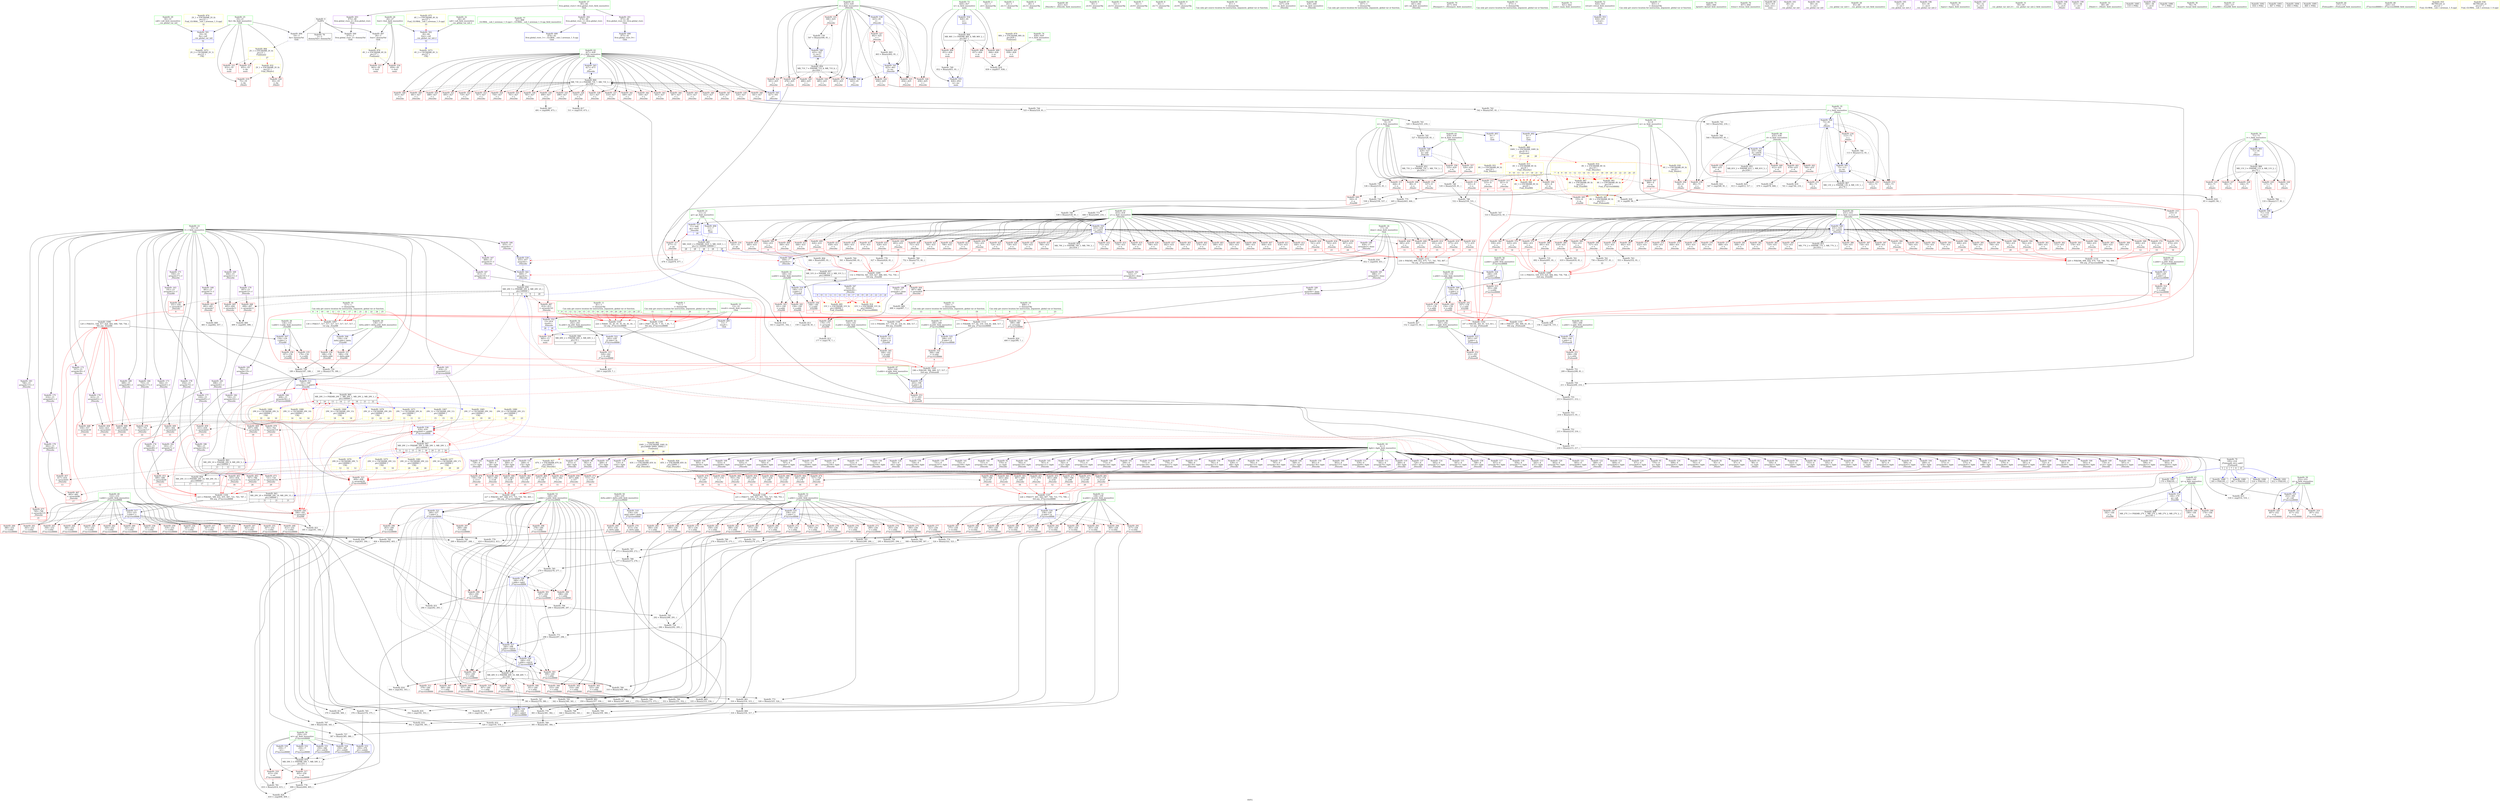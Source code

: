 digraph "SVFG" {
	label="SVFG";

	Node0x558f8a15ad20 [shape=record,color=grey,label="{NodeID: 0\nNullPtr}"];
	Node0x558f8a15ad20 -> Node0x558f8a17e350[style=solid];
	Node0x558f8a15ad20 -> Node0x558f8a19a8b0[style=solid];
	Node0x558f8a15ad20 -> Node0x558f8a19a9b0[style=solid];
	Node0x558f8a15ad20 -> Node0x558f8a19acb0[style=solid];
	Node0x558f8a191830 [shape=record,color=grey,label="{NodeID: 775\n445 = Binary(443, 444, )\n}"];
	Node0x558f8a191830 -> Node0x558f8a191530[style=solid];
	Node0x558f8a188030 [shape=record,color=red,label="{NodeID: 443\n482\<--481\n\<--arrayidx7\n_Z4workv\n}"];
	Node0x558f8a188030 -> Node0x558f8a1949b0[style=solid];
	Node0x558f8a18b600 [shape=record,color=red,label="{NodeID: 277\n322\<--236\n\<--s.addr\n_Z7zycrosslllllllll\n}"];
	Node0x558f8a18b600 -> Node0x558f8a1916b0[style=solid];
	Node0x558f8a17c5b0 [shape=record,color=purple,label="{NodeID: 111\n639\<--4\narrayidx69\<--light\n_Z4workv\n}"];
	Node0x558f8a1d6f50 [shape=record,color=yellow,style=double,label="{NodeID: 886\n6V_1 = ENCHI(MR_6V_0)\npts\{8 \}\nFun[_Z2zylllll]}"];
	Node0x558f8a1d6f50 -> Node0x558f8a17fd40[style=dashed];
	Node0x558f8a19d8c0 [shape=record,color=blue,label="{NodeID: 554\n826\<--81\nw\<--\nmain\n}"];
	Node0x558f8a19d8c0 -> Node0x558f8a1d8aa0[style=dashed];
	Node0x558f8a185380 [shape=record,color=red,label="{NodeID: 388\n740\<--431\n\<--x\n_Z4workv\n|{<s0>20}}"];
	Node0x558f8a185380:s0 -> Node0x558f8a2266e0[style=solid,color=red];
	Node0x558f8a180b10 [shape=record,color=red,label="{NodeID: 222\n855\<--19\n\<--fin\nmain\n}"];
	Node0x558f8a17d050 [shape=record,color=green,label="{NodeID: 56\n246\<--247\ny.addr\<--y.addr_field_insensitive\n_Z7zycrosslllllllll\n}"];
	Node0x558f8a17d050 -> Node0x558f8a18d4e0[style=solid];
	Node0x558f8a17d050 -> Node0x558f8a19c060[style=solid];
	Node0x558f8a1b53b0 [shape=record,color=grey,label="{NodeID: 831\n284 = cmp(282, 283, )\n}"];
	Node0x558f8a19abb0 [shape=record,color=blue,label="{NodeID: 499\n874\<--42\nllvm.global_ctors_1\<--_GLOBAL__sub_I_newman_1_0.cpp\nGlob }"];
	Node0x558f8a18e380 [shape=record,color=red,label="{NodeID: 333\n506\<--425\n\<--i\n_Z4workv\n}"];
	Node0x558f8a18e380 -> Node0x558f8a1a89a0[style=solid];
	Node0x558f8a183bf0 [shape=record,color=purple,label="{NodeID: 167\n469\<--15\narrayidx3\<--f\n_Z4workv\n}"];
	Node0x558f8a183bf0 -> Node0x558f8a19cf00[style=solid];
	Node0x558f8a2260e0 [shape=record,color=black,label="{NodeID: 1108\n227 = PHI(583, 607, 649, 673, 715, 739, 781, 805, )\n4th arg _Z7zycrosslllllllll }"];
	Node0x558f8a2260e0 -> Node0x558f8a19bdf0[style=solid];
	Node0x558f8a178660 [shape=record,color=green,label="{NodeID: 1\n7\<--1\n\<--dummyObj\nCan only get source location for instruction, argument, global var or function.|{<s0>11|<s1>16|<s2>20|<s3>24}}"];
	Node0x558f8a178660:s0 -> Node0x558f8a2263e0[style=solid,color=red];
	Node0x558f8a178660:s1 -> Node0x558f8a2263e0[style=solid,color=red];
	Node0x558f8a178660:s2 -> Node0x558f8a2263e0[style=solid,color=red];
	Node0x558f8a178660:s3 -> Node0x558f8a2263e0[style=solid,color=red];
	Node0x558f8a1919b0 [shape=record,color=grey,label="{NodeID: 776\n627 = Binary(626, 81, )\n|{<s0>14}}"];
	Node0x558f8a1919b0:s0 -> Node0x558f8a224820[style=solid,color=red];
	Node0x558f8a188100 [shape=record,color=red,label="{NodeID: 444\n487\<--486\n\<--arrayidx9\n_Z4workv\n}"];
	Node0x558f8a188100 -> Node0x558f8a194b30[style=solid];
	Node0x558f8a18b6d0 [shape=record,color=red,label="{NodeID: 278\n334\<--236\n\<--s.addr\n_Z7zycrosslllllllll\n}"];
	Node0x558f8a18b6d0 -> Node0x558f8a194530[style=solid];
	Node0x558f8a17c680 [shape=record,color=purple,label="{NodeID: 112\n641\<--4\narrayidx70\<--light\n_Z4workv\n}"];
	Node0x558f8a1e3fe0 [shape=record,color=yellow,style=double,label="{NodeID: 887\n8V_1 = ENCHI(MR_8V_0)\npts\{10 \}\nFun[_Z2zylllll]|{|<s1>5}}"];
	Node0x558f8a1e3fe0 -> Node0x558f8a180080[style=dashed];
	Node0x558f8a1e3fe0:s1 -> Node0x558f8a1e48a0[style=dashed,color=red];
	Node0x558f8a19d990 [shape=record,color=blue,label="{NodeID: 555\n826\<--852\nw\<--inc\nmain\n}"];
	Node0x558f8a19d990 -> Node0x558f8a1d8aa0[style=dashed];
	Node0x558f8a185450 [shape=record,color=red,label="{NodeID: 389\n750\<--431\n\<--x\n_Z4workv\n|{<s0>21}}"];
	Node0x558f8a185450:s0 -> Node0x558f8a224520[style=solid,color=red];
	Node0x558f8a180be0 [shape=record,color=red,label="{NodeID: 223\n843\<--26\n\<--fout\nmain\n}"];
	Node0x558f8a17d120 [shape=record,color=green,label="{NodeID: 57\n248\<--249\nd.addr\<--d.addr_field_insensitive\n_Z7zycrosslllllllll\n}"];
	Node0x558f8a17d120 -> Node0x558f8a18d5b0[style=solid];
	Node0x558f8a17d120 -> Node0x558f8a19c130[style=solid];
	Node0x558f8a1b5530 [shape=record,color=grey,label="{NodeID: 832\n320 = cmp(318, 319, )\n}"];
	Node0x558f8a19acb0 [shape=record,color=blue, style = dotted,label="{NodeID: 500\n875\<--3\nllvm.global_ctors_2\<--dummyVal\nGlob }"];
	Node0x558f8a18e450 [shape=record,color=red,label="{NodeID: 334\n490\<--427\n\<--j\n_Z4workv\n}"];
	Node0x558f8a18e450 -> Node0x558f8a194830[style=solid];
	Node0x558f8a183cc0 [shape=record,color=purple,label="{NodeID: 168\n481\<--15\narrayidx7\<--f\n_Z4workv\n}"];
	Node0x558f8a183cc0 -> Node0x558f8a188030[style=solid];
	Node0x558f8a2263e0 [shape=record,color=black,label="{NodeID: 1109\n228 = PHI(7, 81, 81, 7, 81, 7, 81, 7, )\n5th arg _Z7zycrosslllllllll }"];
	Node0x558f8a2263e0 -> Node0x558f8a19bec0[style=solid];
	Node0x558f8a178960 [shape=record,color=green,label="{NodeID: 2\n22\<--1\n.str\<--dummyObj\nGlob }"];
	Node0x558f8a191b30 [shape=record,color=grey,label="{NodeID: 777\n218 = Binary(215, 217, )\n}"];
	Node0x558f8a191b30 -> Node0x558f8a17e450[style=solid];
	Node0x558f8a1881d0 [shape=record,color=red,label="{NodeID: 445\n495\<--494\n\<--arrayidx11\n_Z4workv\n}"];
	Node0x558f8a1881d0 -> Node0x558f8a1946b0[style=solid];
	Node0x558f8a18b7a0 [shape=record,color=red,label="{NodeID: 279\n341\<--236\n\<--s.addr\n_Z7zycrosslllllllll\n}"];
	Node0x558f8a18b7a0 -> Node0x558f8a193630[style=solid];
	Node0x558f8a17c750 [shape=record,color=purple,label="{NodeID: 113\n642\<--4\nw71\<--light\n_Z4workv\n}"];
	Node0x558f8a17c750 -> Node0x558f8a188ed0[style=solid];
	Node0x558f8a185520 [shape=record,color=red,label="{NodeID: 390\n757\<--431\n\<--x\n_Z4workv\n}"];
	Node0x558f8a185520 -> Node0x558f8a1aaaa0[style=solid];
	Node0x558f8a180cb0 [shape=record,color=red,label="{NodeID: 224\n859\<--26\n\<--fout\nmain\n}"];
	Node0x558f8a17d1f0 [shape=record,color=green,label="{NodeID: 58\n250\<--251\nwt\<--wt_field_insensitive\n_Z7zycrosslllllllll\n}"];
	Node0x558f8a17d1f0 -> Node0x558f8a18d680[style=solid];
	Node0x558f8a17d1f0 -> Node0x558f8a18d750[style=solid];
	Node0x558f8a17d1f0 -> Node0x558f8a19c540[style=solid];
	Node0x558f8a17d1f0 -> Node0x558f8a19c610[style=solid];
	Node0x558f8a17d1f0 -> Node0x558f8a19c6e0[style=solid];
	Node0x558f8a17d1f0 -> Node0x558f8a19c7b0[style=solid];
	Node0x558f8a17d1f0 -> Node0x558f8a19c880[style=solid];
	Node0x558f8a1b56b0 [shape=record,color=grey,label="{NodeID: 833\n362 = cmp(356, 361, )\n}"];
	Node0x558f8a19adb0 [shape=record,color=blue,label="{NodeID: 501\n19\<--50\nfin\<--call\n__cxx_global_var_init\n|{<s0>32}}"];
	Node0x558f8a19adb0:s0 -> Node0x558f8a1eff30[style=dashed,color=blue];
	Node0x558f8a18e520 [shape=record,color=red,label="{NodeID: 335\n496\<--427\n\<--j\n_Z4workv\n}"];
	Node0x558f8a183d90 [shape=record,color=purple,label="{NodeID: 169\n494\<--15\narrayidx11\<--f\n_Z4workv\n}"];
	Node0x558f8a183d90 -> Node0x558f8a1881d0[style=solid];
	Node0x558f8a2266e0 [shape=record,color=black,label="{NodeID: 1110\n229 = PHI(584, 608, 650, 674, 716, 740, 782, 806, )\n6th arg _Z7zycrosslllllllll }"];
	Node0x558f8a2266e0 -> Node0x558f8a19bf90[style=solid];
	Node0x558f8a1789f0 [shape=record,color=green,label="{NodeID: 3\n24\<--1\n.str.1\<--dummyObj\nGlob }"];
	Node0x558f8a191cb0 [shape=record,color=grey,label="{NodeID: 778\n406 = Binary(404, 405, )\n}"];
	Node0x558f8a191cb0 -> Node0x558f8a1b4930[style=solid];
	Node0x558f8a1882a0 [shape=record,color=red,label="{NodeID: 446\n498\<--497\n\<--arrayidx12\n_Z4workv\n}"];
	Node0x558f8a1882a0 -> Node0x558f8a1946b0[style=solid];
	Node0x558f8a18b870 [shape=record,color=red,label="{NodeID: 280\n352\<--236\n\<--s.addr\n_Z7zycrosslllllllll\n}"];
	Node0x558f8a18b870 -> Node0x558f8a1937b0[style=solid];
	Node0x558f8a17c820 [shape=record,color=purple,label="{NodeID: 114\n645\<--4\narrayidx72\<--light\n_Z4workv\n}"];
	Node0x558f8a1855f0 [shape=record,color=red,label="{NodeID: 391\n764\<--431\n\<--x\n_Z4workv\n}"];
	Node0x558f8a180d80 [shape=record,color=red,label="{NodeID: 225\n83\<--71\n\<--i\n_Z4initv\n}"];
	Node0x558f8a180d80 -> Node0x558f8a1b50b0[style=solid];
	Node0x558f8a17d2c0 [shape=record,color=green,label="{NodeID: 59\n252\<--253\nq\<--q_field_insensitive\n_Z7zycrosslllllllll\n}"];
	Node0x558f8a17d2c0 -> Node0x558f8a18d820[style=solid];
	Node0x558f8a17d2c0 -> Node0x558f8a18d8f0[style=solid];
	Node0x558f8a17d2c0 -> Node0x558f8a18d9c0[style=solid];
	Node0x558f8a17d2c0 -> Node0x558f8a19c950[style=solid];
	Node0x558f8a1b5830 [shape=record,color=grey,label="{NodeID: 834\n452 = cmp(450, 451, )\n}"];
	Node0x558f8a19ae80 [shape=record,color=blue,label="{NodeID: 502\n26\<--64\nfout\<--call\n__cxx_global_var_init.2\n|{<s0>33}}"];
	Node0x558f8a19ae80:s0 -> Node0x558f8a1f0090[style=dashed,color=blue];
	Node0x558f8a18e5f0 [shape=record,color=red,label="{NodeID: 336\n510\<--427\n\<--j\n_Z4workv\n}"];
	Node0x558f8a18e5f0 -> Node0x558f8a1b3eb0[style=solid];
	Node0x558f8a183e60 [shape=record,color=purple,label="{NodeID: 170\n497\<--15\narrayidx12\<--f\n_Z4workv\n}"];
	Node0x558f8a183e60 -> Node0x558f8a1882a0[style=solid];
	Node0x558f8a2269e0 [shape=record,color=black,label="{NodeID: 1111\n230 = PHI(585, 609, 651, 675, 717, 741, 783, 807, )\n7th arg _Z7zycrosslllllllll }"];
	Node0x558f8a2269e0 -> Node0x558f8a19c060[style=solid];
	Node0x558f8a178a80 [shape=record,color=green,label="{NodeID: 4\n28\<--1\n.str.3\<--dummyObj\nGlob }"];
	Node0x558f8a191e30 [shape=record,color=grey,label="{NodeID: 779\n414 = Binary(412, 413, )\n}"];
	Node0x558f8a191e30 -> Node0x558f8a192130[style=solid];
	Node0x558f8a188370 [shape=record,color=red,label="{NodeID: 447\n551\<--550\n\<--arrayidx37\n_Z4workv\n|{<s0>9}}"];
	Node0x558f8a188370:s0 -> Node0x558f8a223a40[style=solid,color=red];
	Node0x558f8a18b940 [shape=record,color=red,label="{NodeID: 281\n358\<--236\n\<--s.addr\n_Z7zycrosslllllllll\n}"];
	Node0x558f8a18b940 -> Node0x558f8a1940b0[style=solid];
	Node0x558f8a17c8f0 [shape=record,color=purple,label="{NodeID: 115\n647\<--4\narrayidx73\<--light\n_Z4workv\n}"];
	Node0x558f8a1856c0 [shape=record,color=red,label="{NodeID: 392\n770\<--431\n\<--x\n_Z4workv\n}"];
	Node0x558f8a180e50 [shape=record,color=red,label="{NodeID: 226\n94\<--71\n\<--i\n_Z4initv\n}"];
	Node0x558f8a17d390 [shape=record,color=green,label="{NodeID: 60\n422\<--423\n_Z4workv\<--_Z4workv_field_insensitive\n}"];
	Node0x558f8a1b59b0 [shape=record,color=grey,label="{NodeID: 835\n354 = cmp(350, 353, )\n}"];
	Node0x558f8a19af50 [shape=record,color=blue,label="{NodeID: 503\n71\<--81\ni\<--\n_Z4initv\n}"];
	Node0x558f8a19af50 -> Node0x558f8a1df900[style=dashed];
	Node0x558f8a18e6c0 [shape=record,color=red,label="{NodeID: 337\n514\<--427\n\<--j\n_Z4workv\n}"];
	Node0x558f8a18e6c0 -> Node0x558f8a1b3bb0[style=solid];
	Node0x558f8a183f30 [shape=record,color=purple,label="{NodeID: 171\n550\<--15\narrayidx37\<--f\n_Z4workv\n}"];
	Node0x558f8a183f30 -> Node0x558f8a188370[style=solid];
	Node0x558f8a226ce0 [shape=record,color=black,label="{NodeID: 1112\n231 = PHI(468, 517, 81, 216, 216, 81, 468, 517, )\n8th arg _Z7zycrosslllllllll }"];
	Node0x558f8a226ce0 -> Node0x558f8a19c130[style=solid];
	Node0x558f8a179350 [shape=record,color=green,label="{NodeID: 5\n30\<--1\n.str.4\<--dummyObj\nGlob }"];
	Node0x558f8a191fb0 [shape=record,color=grey,label="{NodeID: 780\n310 = Binary(309, 308, )\n}"];
	Node0x558f8a191fb0 -> Node0x558f8a19c3a0[style=solid];
	Node0x558f8a188440 [shape=record,color=red,label="{NodeID: 448\n558\<--557\n\<--arrayidx39\n_Z4workv\n|{<s0>10}}"];
	Node0x558f8a188440:s0 -> Node0x558f8a223a40[style=solid,color=red];
	Node0x558f8a18ba10 [shape=record,color=red,label="{NodeID: 282\n368\<--236\n\<--s.addr\n_Z7zycrosslllllllll\n}"];
	Node0x558f8a18ba10 -> Node0x558f8a1a86a0[style=solid];
	Node0x558f8a181280 [shape=record,color=purple,label="{NodeID: 116\n648\<--4\nt74\<--light\n_Z4workv\n}"];
	Node0x558f8a181280 -> Node0x558f8a188fa0[style=solid];
	Node0x558f8a185790 [shape=record,color=red,label="{NodeID: 393\n776\<--431\n\<--x\n_Z4workv\n}"];
	Node0x558f8a180f20 [shape=record,color=red,label="{NodeID: 227\n99\<--71\n\<--i\n_Z4initv\n}"];
	Node0x558f8a17d490 [shape=record,color=green,label="{NodeID: 61\n425\<--426\ni\<--i_field_insensitive\n_Z4workv\n}"];
	Node0x558f8a17d490 -> Node0x558f8a18dc30[style=solid];
	Node0x558f8a17d490 -> Node0x558f8a18dd00[style=solid];
	Node0x558f8a17d490 -> Node0x558f8a18ddd0[style=solid];
	Node0x558f8a17d490 -> Node0x558f8a18dea0[style=solid];
	Node0x558f8a17d490 -> Node0x558f8a18df70[style=solid];
	Node0x558f8a17d490 -> Node0x558f8a18e040[style=solid];
	Node0x558f8a17d490 -> Node0x558f8a18e110[style=solid];
	Node0x558f8a17d490 -> Node0x558f8a18e1e0[style=solid];
	Node0x558f8a17d490 -> Node0x558f8a18e2b0[style=solid];
	Node0x558f8a17d490 -> Node0x558f8a18e380[style=solid];
	Node0x558f8a17d490 -> Node0x558f8a19cbc0[style=solid];
	Node0x558f8a17d490 -> Node0x558f8a19ce30[style=solid];
	Node0x558f8a17d490 -> Node0x558f8a19d0a0[style=solid];
	Node0x558f8a17d490 -> Node0x558f8a19d240[style=solid];
	Node0x558f8a1b5b30 [shape=record,color=grey,label="{NodeID: 836\n336 = cmp(332, 335, )\n}"];
	Node0x558f8a19b020 [shape=record,color=blue,label="{NodeID: 504\n73\<--81\nj\<--\n_Z4initv\n}"];
	Node0x558f8a19b020 -> Node0x558f8a181190[style=dashed];
	Node0x558f8a19b020 -> Node0x558f8a1890a0[style=dashed];
	Node0x558f8a19b020 -> Node0x558f8a189170[style=dashed];
	Node0x558f8a19b020 -> Node0x558f8a189240[style=dashed];
	Node0x558f8a19b020 -> Node0x558f8a189310[style=dashed];
	Node0x558f8a19b020 -> Node0x558f8a19b0f0[style=dashed];
	Node0x558f8a19b020 -> Node0x558f8a1dfe00[style=dashed];
	Node0x558f8a18e790 [shape=record,color=red,label="{NodeID: 338\n521\<--427\n\<--j\n_Z4workv\n}"];
	Node0x558f8a184000 [shape=record,color=purple,label="{NodeID: 172\n557\<--15\narrayidx39\<--f\n_Z4workv\n}"];
	Node0x558f8a184000 -> Node0x558f8a188440[style=solid];
	Node0x558f8a1793e0 [shape=record,color=green,label="{NodeID: 6\n32\<--1\n.str.5\<--dummyObj\nGlob }"];
	Node0x558f8a192130 [shape=record,color=grey,label="{NodeID: 781\n416 = Binary(414, 415, )\n}"];
	Node0x558f8a192130 -> Node0x558f8a19ca20[style=solid];
	Node0x558f8a188510 [shape=record,color=red,label="{NodeID: 449\n565\<--564\n\<--arrayidx41\n_Z4workv\n|{<s0>11}}"];
	Node0x558f8a188510:s0 -> Node0x558f8a225450[style=solid,color=red];
	Node0x558f8a18bae0 [shape=record,color=red,label="{NodeID: 283\n373\<--236\n\<--s.addr\n_Z7zycrosslllllllll\n}"];
	Node0x558f8a18bae0 -> Node0x558f8a1ab220[style=solid];
	Node0x558f8a181350 [shape=record,color=purple,label="{NodeID: 117\n657\<--4\narrayidx76\<--light\n_Z4workv\n}"];
	Node0x558f8a185860 [shape=record,color=red,label="{NodeID: 394\n782\<--431\n\<--x\n_Z4workv\n|{<s0>23}}"];
	Node0x558f8a185860:s0 -> Node0x558f8a2266e0[style=solid,color=red];
	Node0x558f8a180ff0 [shape=record,color=red,label="{NodeID: 228\n104\<--71\n\<--i\n_Z4initv\n}"];
	Node0x558f8a17d560 [shape=record,color=green,label="{NodeID: 62\n427\<--428\nj\<--j_field_insensitive\n_Z4workv\n}"];
	Node0x558f8a17d560 -> Node0x558f8a18e450[style=solid];
	Node0x558f8a17d560 -> Node0x558f8a18e520[style=solid];
	Node0x558f8a17d560 -> Node0x558f8a18e5f0[style=solid];
	Node0x558f8a17d560 -> Node0x558f8a18e6c0[style=solid];
	Node0x558f8a17d560 -> Node0x558f8a18e790[style=solid];
	Node0x558f8a17d560 -> Node0x558f8a18e860[style=solid];
	Node0x558f8a17d560 -> Node0x558f8a18e930[style=solid];
	Node0x558f8a17d560 -> Node0x558f8a18ea00[style=solid];
	Node0x558f8a17d560 -> Node0x558f8a18ead0[style=solid];
	Node0x558f8a17d560 -> Node0x558f8a18eba0[style=solid];
	Node0x558f8a17d560 -> Node0x558f8a18ec70[style=solid];
	Node0x558f8a17d560 -> Node0x558f8a18ed40[style=solid];
	Node0x558f8a17d560 -> Node0x558f8a18ee10[style=solid];
	Node0x558f8a17d560 -> Node0x558f8a18eee0[style=solid];
	Node0x558f8a17d560 -> Node0x558f8a18efb0[style=solid];
	Node0x558f8a17d560 -> Node0x558f8a18f080[style=solid];
	Node0x558f8a17d560 -> Node0x558f8a18f150[style=solid];
	Node0x558f8a17d560 -> Node0x558f8a18f220[style=solid];
	Node0x558f8a17d560 -> Node0x558f8a18f2f0[style=solid];
	Node0x558f8a17d560 -> Node0x558f8a18f3c0[style=solid];
	Node0x558f8a17d560 -> Node0x558f8a18f490[style=solid];
	Node0x558f8a17d560 -> Node0x558f8a18f560[style=solid];
	Node0x558f8a17d560 -> Node0x558f8a18f630[style=solid];
	Node0x558f8a17d560 -> Node0x558f8a19cfd0[style=solid];
	Node0x558f8a17d560 -> Node0x558f8a19d170[style=solid];
	Node0x558f8a1b5cb0 [shape=record,color=grey,label="{NodeID: 837\n330 = cmp(329, 7, )\n}"];
	Node0x558f8a19b0f0 [shape=record,color=blue,label="{NodeID: 505\n73\<--113\nj\<--inc\n_Z4initv\n}"];
	Node0x558f8a19b0f0 -> Node0x558f8a181190[style=dashed];
	Node0x558f8a19b0f0 -> Node0x558f8a1890a0[style=dashed];
	Node0x558f8a19b0f0 -> Node0x558f8a189170[style=dashed];
	Node0x558f8a19b0f0 -> Node0x558f8a189240[style=dashed];
	Node0x558f8a19b0f0 -> Node0x558f8a189310[style=dashed];
	Node0x558f8a19b0f0 -> Node0x558f8a19b0f0[style=dashed];
	Node0x558f8a19b0f0 -> Node0x558f8a1dfe00[style=dashed];
	Node0x558f8a18e860 [shape=record,color=red,label="{NodeID: 339\n524\<--427\n\<--j\n_Z4workv\n}"];
	Node0x558f8a18e860 -> Node0x558f8a1a9120[style=solid];
	Node0x558f8a1840d0 [shape=record,color=purple,label="{NodeID: 173\n564\<--15\narrayidx41\<--f\n_Z4workv\n}"];
	Node0x558f8a1840d0 -> Node0x558f8a188510[style=solid];
	Node0x558f8a179470 [shape=record,color=green,label="{NodeID: 7\n34\<--1\n.str.6\<--dummyObj\nGlob }"];
	Node0x558f8a1922b0 [shape=record,color=grey,label="{NodeID: 782\n308 = Binary(306, 307, )\n}"];
	Node0x558f8a1922b0 -> Node0x558f8a191fb0[style=solid];
	Node0x558f8a1885e0 [shape=record,color=red,label="{NodeID: 450\n571\<--570\n\<--s\n_Z4workv\n|{<s0>11}}"];
	Node0x558f8a1885e0:s0 -> Node0x558f8a225ae0[style=solid,color=red];
	Node0x558f8a18bbb0 [shape=record,color=red,label="{NodeID: 284\n380\<--236\n\<--s.addr\n_Z7zycrosslllllllll\n}"];
	Node0x558f8a18bbb0 -> Node0x558f8a1ab3a0[style=solid];
	Node0x558f8a181420 [shape=record,color=purple,label="{NodeID: 118\n659\<--4\narrayidx77\<--light\n_Z4workv\n}"];
	Node0x558f8a185930 [shape=record,color=red,label="{NodeID: 395\n788\<--431\n\<--x\n_Z4workv\n}"];
	Node0x558f8a1810c0 [shape=record,color=red,label="{NodeID: 229\n117\<--71\n\<--i\n_Z4initv\n}"];
	Node0x558f8a1810c0 -> Node0x558f8a1925b0[style=solid];
	Node0x558f8a17d630 [shape=record,color=green,label="{NodeID: 63\n429\<--430\nk\<--k_field_insensitive\n_Z4workv\n}"];
	Node0x558f8a17d630 -> Node0x558f8a18f700[style=solid];
	Node0x558f8a17d630 -> Node0x558f8a18f7d0[style=solid];
	Node0x558f8a17d630 -> Node0x558f8a19d3e0[style=solid];
	Node0x558f8a19b1c0 [shape=record,color=blue,label="{NodeID: 506\n71\<--118\ni\<--inc11\n_Z4initv\n}"];
	Node0x558f8a19b1c0 -> Node0x558f8a1df900[style=dashed];
	Node0x558f8a18e930 [shape=record,color=red,label="{NodeID: 340\n541\<--427\n\<--j\n_Z4workv\n}"];
	Node0x558f8a18e930 -> Node0x558f8a1a8e20[style=solid];
	Node0x558f8a1841a0 [shape=record,color=purple,label="{NodeID: 174\n588\<--15\narrayidx48\<--f\n_Z4workv\n}"];
	Node0x558f8a1841a0 -> Node0x558f8a188850[style=solid];
	Node0x558f8a179500 [shape=record,color=green,label="{NodeID: 8\n36\<--1\n.str.7\<--dummyObj\nGlob }"];
	Node0x558f8a192430 [shape=record,color=grey,label="{NodeID: 783\n619 = Binary(618, 81, )\n|{<s0>13}}"];
	Node0x558f8a192430:s0 -> Node0x558f8a224520[style=solid,color=red];
	Node0x558f8a1886b0 [shape=record,color=red,label="{NodeID: 451\n577\<--576\n\<--w\n_Z4workv\n|{<s0>11}}"];
	Node0x558f8a1886b0:s0 -> Node0x558f8a225de0[style=solid,color=red];
	Node0x558f8a18bc80 [shape=record,color=red,label="{NodeID: 285\n384\<--236\n\<--s.addr\n_Z7zycrosslllllllll\n}"];
	Node0x558f8a18bc80 -> Node0x558f8a190f30[style=solid];
	Node0x558f8a1814f0 [shape=record,color=purple,label="{NodeID: 119\n660\<--4\ns78\<--light\n_Z4workv\n}"];
	Node0x558f8a1814f0 -> Node0x558f8a198e20[style=solid];
	Node0x558f8a185a00 [shape=record,color=red,label="{NodeID: 396\n794\<--431\n\<--x\n_Z4workv\n}"];
	Node0x558f8a181190 [shape=record,color=red,label="{NodeID: 230\n89\<--73\n\<--j\n_Z4initv\n}"];
	Node0x558f8a181190 -> Node0x558f8a1b4f30[style=solid];
	Node0x558f8a17d700 [shape=record,color=green,label="{NodeID: 64\n431\<--432\nx\<--x_field_insensitive\n_Z4workv\n}"];
	Node0x558f8a17d700 -> Node0x558f8a18f8a0[style=solid];
	Node0x558f8a17d700 -> Node0x558f8a18f970[style=solid];
	Node0x558f8a17d700 -> Node0x558f8a18fa40[style=solid];
	Node0x558f8a17d700 -> Node0x558f8a18fb10[style=solid];
	Node0x558f8a17d700 -> Node0x558f8a18fbe0[style=solid];
	Node0x558f8a17d700 -> Node0x558f8a18fcb0[style=solid];
	Node0x558f8a17d700 -> Node0x558f8a18fd80[style=solid];
	Node0x558f8a17d700 -> Node0x558f8a18fe50[style=solid];
	Node0x558f8a17d700 -> Node0x558f8a18ff20[style=solid];
	Node0x558f8a17d700 -> Node0x558f8a18fff0[style=solid];
	Node0x558f8a17d700 -> Node0x558f8a1900c0[style=solid];
	Node0x558f8a17d700 -> Node0x558f8a190190[style=solid];
	Node0x558f8a17d700 -> Node0x558f8a190260[style=solid];
	Node0x558f8a17d700 -> Node0x558f8a190330[style=solid];
	Node0x558f8a17d700 -> Node0x558f8a190400[style=solid];
	Node0x558f8a17d700 -> Node0x558f8a1904d0[style=solid];
	Node0x558f8a17d700 -> Node0x558f8a1905a0[style=solid];
	Node0x558f8a17d700 -> Node0x558f8a190670[style=solid];
	Node0x558f8a17d700 -> Node0x558f8a190740[style=solid];
	Node0x558f8a17d700 -> Node0x558f8a190810[style=solid];
	Node0x558f8a17d700 -> Node0x558f8a1908e0[style=solid];
	Node0x558f8a17d700 -> Node0x558f8a1909b0[style=solid];
	Node0x558f8a17d700 -> Node0x558f8a190a80[style=solid];
	Node0x558f8a17d700 -> Node0x558f8a190b50[style=solid];
	Node0x558f8a17d700 -> Node0x558f8a190c20[style=solid];
	Node0x558f8a17d700 -> Node0x558f8a185040[style=solid];
	Node0x558f8a17d700 -> Node0x558f8a185110[style=solid];
	Node0x558f8a17d700 -> Node0x558f8a1851e0[style=solid];
	Node0x558f8a17d700 -> Node0x558f8a1852b0[style=solid];
	Node0x558f8a17d700 -> Node0x558f8a185380[style=solid];
	Node0x558f8a17d700 -> Node0x558f8a185450[style=solid];
	Node0x558f8a17d700 -> Node0x558f8a185520[style=solid];
	Node0x558f8a17d700 -> Node0x558f8a1855f0[style=solid];
	Node0x558f8a17d700 -> Node0x558f8a1856c0[style=solid];
	Node0x558f8a17d700 -> Node0x558f8a185790[style=solid];
	Node0x558f8a17d700 -> Node0x558f8a185860[style=solid];
	Node0x558f8a17d700 -> Node0x558f8a185930[style=solid];
	Node0x558f8a17d700 -> Node0x558f8a185a00[style=solid];
	Node0x558f8a17d700 -> Node0x558f8a185ad0[style=solid];
	Node0x558f8a17d700 -> Node0x558f8a185ba0[style=solid];
	Node0x558f8a17d700 -> Node0x558f8a19d4b0[style=solid];
	Node0x558f8a19b290 [shape=record,color=blue,label="{NodeID: 507\n134\<--129\nv.addr\<--v\n_Z2zylllll\n}"];
	Node0x558f8a19b290 -> Node0x558f8a1893e0[style=dashed];
	Node0x558f8a19b290 -> Node0x558f8a1894b0[style=dashed];
	Node0x558f8a18ea00 [shape=record,color=red,label="{NodeID: 341\n549\<--427\n\<--j\n_Z4workv\n}"];
	Node0x558f8a184270 [shape=record,color=purple,label="{NodeID: 175\n616\<--15\narrayidx61\<--f\n_Z4workv\n}"];
	Node0x558f8a184270 -> Node0x558f8a188b90[style=solid];
	Node0x558f8a179590 [shape=record,color=green,label="{NodeID: 9\n38\<--1\n.str.8\<--dummyObj\nGlob }"];
	Node0x558f8a1925b0 [shape=record,color=grey,label="{NodeID: 784\n118 = Binary(117, 81, )\n}"];
	Node0x558f8a1925b0 -> Node0x558f8a19b1c0[style=solid];
	Node0x558f8a188780 [shape=record,color=red,label="{NodeID: 452\n583\<--582\n\<--t\n_Z4workv\n|{<s0>11}}"];
	Node0x558f8a188780:s0 -> Node0x558f8a2260e0[style=solid,color=red];
	Node0x558f8a18bd50 [shape=record,color=red,label="{NodeID: 286\n271\<--238\n\<--w.addr\n_Z7zycrosslllllllll\n}"];
	Node0x558f8a18bd50 -> Node0x558f8a193030[style=solid];
	Node0x558f8a1815c0 [shape=record,color=purple,label="{NodeID: 120\n663\<--4\narrayidx79\<--light\n_Z4workv\n}"];
	Node0x558f8a1e46b0 [shape=record,color=yellow,style=double,label="{NodeID: 895\n31V_1 = ENCHI(MR_31V_0)\npts\{180000 \}\nFun[_Z2zylllll]}"];
	Node0x558f8a1e46b0 -> Node0x558f8a189f40[style=dashed];
	Node0x558f8a185ad0 [shape=record,color=red,label="{NodeID: 397\n800\<--431\n\<--x\n_Z4workv\n}"];
	Node0x558f8a1890a0 [shape=record,color=red,label="{NodeID: 231\n96\<--73\n\<--j\n_Z4initv\n}"];
	Node0x558f8a17d7d0 [shape=record,color=green,label="{NodeID: 65\n433\<--434\ny\<--y_field_insensitive\n_Z4workv\n}"];
	Node0x558f8a17d7d0 -> Node0x558f8a185c70[style=solid];
	Node0x558f8a17d7d0 -> Node0x558f8a185d40[style=solid];
	Node0x558f8a17d7d0 -> Node0x558f8a185e10[style=solid];
	Node0x558f8a17d7d0 -> Node0x558f8a185ee0[style=solid];
	Node0x558f8a17d7d0 -> Node0x558f8a185fb0[style=solid];
	Node0x558f8a17d7d0 -> Node0x558f8a186080[style=solid];
	Node0x558f8a17d7d0 -> Node0x558f8a186150[style=solid];
	Node0x558f8a17d7d0 -> Node0x558f8a186220[style=solid];
	Node0x558f8a17d7d0 -> Node0x558f8a1862f0[style=solid];
	Node0x558f8a17d7d0 -> Node0x558f8a1863c0[style=solid];
	Node0x558f8a17d7d0 -> Node0x558f8a186490[style=solid];
	Node0x558f8a17d7d0 -> Node0x558f8a186560[style=solid];
	Node0x558f8a17d7d0 -> Node0x558f8a186630[style=solid];
	Node0x558f8a17d7d0 -> Node0x558f8a186700[style=solid];
	Node0x558f8a17d7d0 -> Node0x558f8a1867d0[style=solid];
	Node0x558f8a17d7d0 -> Node0x558f8a1868a0[style=solid];
	Node0x558f8a17d7d0 -> Node0x558f8a186970[style=solid];
	Node0x558f8a17d7d0 -> Node0x558f8a186a40[style=solid];
	Node0x558f8a17d7d0 -> Node0x558f8a186b10[style=solid];
	Node0x558f8a17d7d0 -> Node0x558f8a186be0[style=solid];
	Node0x558f8a17d7d0 -> Node0x558f8a186cb0[style=solid];
	Node0x558f8a17d7d0 -> Node0x558f8a186d80[style=solid];
	Node0x558f8a17d7d0 -> Node0x558f8a186e50[style=solid];
	Node0x558f8a17d7d0 -> Node0x558f8a186f20[style=solid];
	Node0x558f8a17d7d0 -> Node0x558f8a186ff0[style=solid];
	Node0x558f8a17d7d0 -> Node0x558f8a1870c0[style=solid];
	Node0x558f8a17d7d0 -> Node0x558f8a187190[style=solid];
	Node0x558f8a17d7d0 -> Node0x558f8a187260[style=solid];
	Node0x558f8a17d7d0 -> Node0x558f8a187330[style=solid];
	Node0x558f8a17d7d0 -> Node0x558f8a187400[style=solid];
	Node0x558f8a17d7d0 -> Node0x558f8a1874d0[style=solid];
	Node0x558f8a17d7d0 -> Node0x558f8a1875a0[style=solid];
	Node0x558f8a17d7d0 -> Node0x558f8a187670[style=solid];
	Node0x558f8a17d7d0 -> Node0x558f8a187740[style=solid];
	Node0x558f8a17d7d0 -> Node0x558f8a187810[style=solid];
	Node0x558f8a17d7d0 -> Node0x558f8a1878e0[style=solid];
	Node0x558f8a17d7d0 -> Node0x558f8a1879b0[style=solid];
	Node0x558f8a17d7d0 -> Node0x558f8a187a80[style=solid];
	Node0x558f8a17d7d0 -> Node0x558f8a187b50[style=solid];
	Node0x558f8a17d7d0 -> Node0x558f8a187c20[style=solid];
	Node0x558f8a17d7d0 -> Node0x558f8a19d580[style=solid];
	Node0x558f8a19b360 [shape=record,color=blue,label="{NodeID: 508\n136\<--130\ndelta.addr\<--delta\n_Z2zylllll\n}"];
	Node0x558f8a19b360 -> Node0x558f8a189580[style=dashed];
	Node0x558f8a19b360 -> Node0x558f8a189650[style=dashed];
	Node0x558f8a18ead0 [shape=record,color=red,label="{NodeID: 342\n556\<--427\n\<--j\n_Z4workv\n}"];
	Node0x558f8a184340 [shape=record,color=purple,label="{NodeID: 176\n623\<--15\narrayidx63\<--f\n_Z4workv\n}"];
	Node0x558f8a184340 -> Node0x558f8a188c60[style=solid];
	Node0x558f8a179620 [shape=record,color=green,label="{NodeID: 10\n41\<--1\n\<--dummyObj\nCan only get source location for instruction, argument, global var or function.}"];
	Node0x558f8a192730 [shape=record,color=grey,label="{NodeID: 785\n279 = Binary(278, 277, )\n}"];
	Node0x558f8a192730 -> Node0x558f8a19c200[style=solid];
	Node0x558f8a188850 [shape=record,color=red,label="{NodeID: 453\n589\<--588\n\<--arrayidx48\n_Z4workv\n|{<s0>12}}"];
	Node0x558f8a188850:s0 -> Node0x558f8a225450[style=solid,color=red];
	Node0x558f8a18be20 [shape=record,color=red,label="{NodeID: 287\n275\<--238\n\<--w.addr\n_Z7zycrosslllllllll\n}"];
	Node0x558f8a18be20 -> Node0x558f8a192d30[style=solid];
	Node0x558f8a181690 [shape=record,color=purple,label="{NodeID: 121\n665\<--4\narrayidx80\<--light\n_Z4workv\n}"];
	Node0x558f8a185ba0 [shape=record,color=red,label="{NodeID: 398\n806\<--431\n\<--x\n_Z4workv\n|{<s0>24}}"];
	Node0x558f8a185ba0:s0 -> Node0x558f8a2266e0[style=solid,color=red];
	Node0x558f8a189170 [shape=record,color=red,label="{NodeID: 232\n101\<--73\n\<--j\n_Z4initv\n}"];
	Node0x558f8a17d8a0 [shape=record,color=green,label="{NodeID: 66\n435\<--436\nd\<--d_field_insensitive\n_Z4workv\n}"];
	Node0x558f8a17d8a0 -> Node0x558f8a187cf0[style=solid];
	Node0x558f8a17d8a0 -> Node0x558f8a187dc0[style=solid];
	Node0x558f8a17d8a0 -> Node0x558f8a187e90[style=solid];
	Node0x558f8a17d8a0 -> Node0x558f8a187f60[style=solid];
	Node0x558f8a17d8a0 -> Node0x558f8a19d650[style=solid];
	Node0x558f8a19b430 [shape=record,color=blue,label="{NodeID: 509\n138\<--131\nx.addr\<--x\n_Z2zylllll\n}"];
	Node0x558f8a19b430 -> Node0x558f8a189720[style=dashed];
	Node0x558f8a19b430 -> Node0x558f8a1897f0[style=dashed];
	Node0x558f8a19b430 -> Node0x558f8a1898c0[style=dashed];
	Node0x558f8a18eba0 [shape=record,color=red,label="{NodeID: 343\n563\<--427\n\<--j\n_Z4workv\n}"];
	Node0x558f8a184410 [shape=record,color=purple,label="{NodeID: 177\n630\<--15\narrayidx65\<--f\n_Z4workv\n}"];
	Node0x558f8a184410 -> Node0x558f8a188d30[style=solid];
	Node0x558f8a1796f0 [shape=record,color=green,label="{NodeID: 11\n81\<--1\n\<--dummyObj\nCan only get source location for instruction, argument, global var or function.|{<s0>7|<s1>8|<s2>11|<s3>12|<s4>12|<s5>14|<s6>15|<s7>15|<s8>15|<s9>16|<s10>18|<s11>19|<s12>19|<s13>20|<s14>20|<s15>23|<s16>23|<s17>24|<s18>25}}"];
	Node0x558f8a1796f0:s0 -> Node0x558f8a225030[style=solid,color=red];
	Node0x558f8a1796f0:s1 -> Node0x558f8a224e20[style=solid,color=red];
	Node0x558f8a1796f0:s2 -> Node0x558f8a2257e0[style=solid,color=red];
	Node0x558f8a1796f0:s3 -> Node0x558f8a2257e0[style=solid,color=red];
	Node0x558f8a1796f0:s4 -> Node0x558f8a2263e0[style=solid,color=red];
	Node0x558f8a1796f0:s5 -> Node0x558f8a224b20[style=solid,color=red];
	Node0x558f8a1796f0:s6 -> Node0x558f8a2257e0[style=solid,color=red];
	Node0x558f8a1796f0:s7 -> Node0x558f8a2263e0[style=solid,color=red];
	Node0x558f8a1796f0:s8 -> Node0x558f8a226ce0[style=solid,color=red];
	Node0x558f8a1796f0:s9 -> Node0x558f8a2257e0[style=solid,color=red];
	Node0x558f8a1796f0:s10 -> Node0x558f8a224b20[style=solid,color=red];
	Node0x558f8a1796f0:s11 -> Node0x558f8a2257e0[style=solid,color=red];
	Node0x558f8a1796f0:s12 -> Node0x558f8a2263e0[style=solid,color=red];
	Node0x558f8a1796f0:s13 -> Node0x558f8a2257e0[style=solid,color=red];
	Node0x558f8a1796f0:s14 -> Node0x558f8a226ce0[style=solid,color=red];
	Node0x558f8a1796f0:s15 -> Node0x558f8a2257e0[style=solid,color=red];
	Node0x558f8a1796f0:s16 -> Node0x558f8a2263e0[style=solid,color=red];
	Node0x558f8a1796f0:s17 -> Node0x558f8a2257e0[style=solid,color=red];
	Node0x558f8a1796f0:s18 -> Node0x558f8a224e20[style=solid,color=red];
	Node0x558f8a1928b0 [shape=record,color=grey,label="{NodeID: 786\n113 = Binary(112, 81, )\n}"];
	Node0x558f8a1928b0 -> Node0x558f8a19b0f0[style=solid];
	Node0x558f8a188920 [shape=record,color=red,label="{NodeID: 454\n595\<--594\n\<--s51\n_Z4workv\n|{<s0>12}}"];
	Node0x558f8a188920:s0 -> Node0x558f8a225ae0[style=solid,color=red];
	Node0x558f8a18bef0 [shape=record,color=red,label="{NodeID: 288\n290\<--238\n\<--w.addr\n_Z7zycrosslllllllll\n}"];
	Node0x558f8a18bef0 -> Node0x558f8a193330[style=solid];
	Node0x558f8a181760 [shape=record,color=purple,label="{NodeID: 122\n666\<--4\nw81\<--light\n_Z4workv\n}"];
	Node0x558f8a181760 -> Node0x558f8a198ef0[style=solid];
	Node0x558f8a1e48a0 [shape=record,color=yellow,style=double,label="{NodeID: 897\n8V_1 = ENCHI(MR_8V_0)\npts\{10 \}\nFun[_Z5zhuanlll]}"];
	Node0x558f8a1e48a0 -> Node0x558f8a180150[style=dashed];
	Node0x558f8a185c70 [shape=record,color=red,label="{NodeID: 399\n554\<--433\n\<--y\n_Z4workv\n|{<s0>9}}"];
	Node0x558f8a185c70:s0 -> Node0x558f8a224820[style=solid,color=red];
	Node0x558f8a189240 [shape=record,color=red,label="{NodeID: 233\n106\<--73\n\<--j\n_Z4initv\n}"];
	Node0x558f8a17d970 [shape=record,color=green,label="{NodeID: 67\n437\<--438\nnx\<--nx_field_insensitive\n_Z4workv\n}"];
	Node0x558f8a19b500 [shape=record,color=blue,label="{NodeID: 510\n140\<--132\ny.addr\<--y\n_Z2zylllll\n}"];
	Node0x558f8a19b500 -> Node0x558f8a189990[style=dashed];
	Node0x558f8a19b500 -> Node0x558f8a189a60[style=dashed];
	Node0x558f8a19b500 -> Node0x558f8a189b30[style=dashed];
	Node0x558f8a18ec70 [shape=record,color=red,label="{NodeID: 344\n587\<--427\n\<--j\n_Z4workv\n}"];
	Node0x558f8a1844e0 [shape=record,color=purple,label="{NodeID: 178\n654\<--15\narrayidx75\<--f\n_Z4workv\n}"];
	Node0x558f8a1844e0 -> Node0x558f8a198d50[style=solid];
	Node0x558f8a1797f0 [shape=record,color=green,label="{NodeID: 12\n216\<--1\n\<--dummyObj\nCan only get source location for instruction, argument, global var or function.|{<s0>13|<s1>16|<s2>17|<s3>19}}"];
	Node0x558f8a1797f0:s0 -> Node0x558f8a224b20[style=solid,color=red];
	Node0x558f8a1797f0:s1 -> Node0x558f8a226ce0[style=solid,color=red];
	Node0x558f8a1797f0:s2 -> Node0x558f8a224b20[style=solid,color=red];
	Node0x558f8a1797f0:s3 -> Node0x558f8a226ce0[style=solid,color=red];
	Node0x558f8a192a30 [shape=record,color=grey,label="{NodeID: 787\n273 = Binary(269, 272, )\n}"];
	Node0x558f8a192a30 -> Node0x558f8a192bb0[style=solid];
	Node0x558f8a1889f0 [shape=record,color=red,label="{NodeID: 455\n601\<--600\n\<--w54\n_Z4workv\n|{<s0>12}}"];
	Node0x558f8a1889f0:s0 -> Node0x558f8a225de0[style=solid,color=red];
	Node0x558f8a18bfc0 [shape=record,color=red,label="{NodeID: 289\n294\<--238\n\<--w.addr\n_Z7zycrosslllllllll\n}"];
	Node0x558f8a18bfc0 -> Node0x558f8a1aa320[style=solid];
	Node0x558f8a181830 [shape=record,color=purple,label="{NodeID: 123\n669\<--4\narrayidx82\<--light\n_Z4workv\n}"];
	Node0x558f8a185d40 [shape=record,color=red,label="{NodeID: 400\n560\<--433\n\<--y\n_Z4workv\n}"];
	Node0x558f8a185d40 -> Node0x558f8a1aaf20[style=solid];
	Node0x558f8a189310 [shape=record,color=red,label="{NodeID: 234\n112\<--73\n\<--j\n_Z4initv\n}"];
	Node0x558f8a189310 -> Node0x558f8a1928b0[style=solid];
	Node0x558f8a17da40 [shape=record,color=green,label="{NodeID: 68\n439\<--440\nny\<--ny_field_insensitive\n_Z4workv\n}"];
	Node0x558f8a1d85a0 [shape=record,color=black,label="{NodeID: 843\nMR_29V_20 = PHI(MR_29V_19, MR_29V_15, )\npts\{160000 \}\n|{|<s2>21|<s3>21|<s4>21}}"];
	Node0x558f8a1d85a0 -> Node0x558f8a1998b0[style=dashed];
	Node0x558f8a1d85a0 -> Node0x558f8a1dc700[style=dashed];
	Node0x558f8a1d85a0:s2 -> Node0x558f8a18a010[style=dashed,color=red];
	Node0x558f8a1d85a0:s3 -> Node0x558f8a19b770[style=dashed,color=red];
	Node0x558f8a1d85a0:s4 -> Node0x558f8a1e0800[style=dashed,color=red];
	Node0x558f8a19b5d0 [shape=record,color=blue,label="{NodeID: 511\n142\<--133\nd.addr\<--d\n_Z2zylllll\n}"];
	Node0x558f8a19b5d0 -> Node0x558f8a189c00[style=dashed];
	Node0x558f8a18ed40 [shape=record,color=red,label="{NodeID: 345\n615\<--427\n\<--j\n_Z4workv\n}"];
	Node0x558f8a1845b0 [shape=record,color=purple,label="{NodeID: 179\n682\<--15\narrayidx88\<--f\n_Z4workv\n}"];
	Node0x558f8a1845b0 -> Node0x558f8a199090[style=solid];
	Node0x558f8a1798f0 [shape=record,color=green,label="{NodeID: 13\n457\<--1\n\<--dummyObj\nCan only get source location for instruction, argument, global var or function.}"];
	Node0x558f8a192bb0 [shape=record,color=grey,label="{NodeID: 788\n277 = Binary(273, 276, )\n}"];
	Node0x558f8a192bb0 -> Node0x558f8a192730[style=solid];
	Node0x558f8a188ac0 [shape=record,color=red,label="{NodeID: 456\n607\<--606\n\<--t57\n_Z4workv\n|{<s0>12}}"];
	Node0x558f8a188ac0:s0 -> Node0x558f8a2260e0[style=solid,color=red];
	Node0x558f8a18c090 [shape=record,color=red,label="{NodeID: 290\n307\<--238\n\<--w.addr\n_Z7zycrosslllllllll\n}"];
	Node0x558f8a18c090 -> Node0x558f8a1922b0[style=solid];
	Node0x558f8a181900 [shape=record,color=purple,label="{NodeID: 124\n671\<--4\narrayidx83\<--light\n_Z4workv\n}"];
	Node0x558f8a1ef590 [shape=record,color=yellow,style=double,label="{NodeID: 1065\n29V_17 = CSCHI(MR_29V_16)\npts\{160000 \}\nCS[]|{|<s1>19|<s2>19|<s3>19}}"];
	Node0x558f8a1ef590 -> Node0x558f8a199230[style=dashed];
	Node0x558f8a1ef590:s1 -> Node0x558f8a18db60[style=dashed,color=red];
	Node0x558f8a1ef590:s2 -> Node0x558f8a19ca20[style=dashed,color=red];
	Node0x558f8a1ef590:s3 -> Node0x558f8a1d9a00[style=dashed,color=red];
	Node0x558f8a185e10 [shape=record,color=red,label="{NodeID: 401\n568\<--433\n\<--y\n_Z4workv\n}"];
	Node0x558f8a1893e0 [shape=record,color=red,label="{NodeID: 235\n179\<--134\n\<--v.addr\n_Z2zylllll\n}"];
	Node0x558f8a1893e0 -> Node0x558f8a1aa7a0[style=solid];
	Node0x558f8a17db10 [shape=record,color=green,label="{NodeID: 69\n441\<--442\nnd\<--nd_field_insensitive\n_Z4workv\n}"];
	Node0x558f8a1d8aa0 [shape=record,color=black,label="{NodeID: 844\nMR_96V_3 = PHI(MR_96V_4, MR_96V_2, )\npts\{827 \}\n}"];
	Node0x558f8a1d8aa0 -> Node0x558f8a19a1a0[style=dashed];
	Node0x558f8a1d8aa0 -> Node0x558f8a19a270[style=dashed];
	Node0x558f8a1d8aa0 -> Node0x558f8a19a340[style=dashed];
	Node0x558f8a1d8aa0 -> Node0x558f8a19d990[style=dashed];
	Node0x558f8a19b6a0 [shape=record,color=blue,label="{NodeID: 512\n144\<--170\nq\<--call\n_Z2zylllll\n}"];
	Node0x558f8a19b6a0 -> Node0x558f8a189cd0[style=dashed];
	Node0x558f8a19b6a0 -> Node0x558f8a189da0[style=dashed];
	Node0x558f8a19b6a0 -> Node0x558f8a189e70[style=dashed];
	Node0x558f8a19b6a0 -> Node0x558f8a1e0300[style=dashed];
	Node0x558f8a18ee10 [shape=record,color=red,label="{NodeID: 346\n622\<--427\n\<--j\n_Z4workv\n}"];
	Node0x558f8a184680 [shape=record,color=purple,label="{NodeID: 180\n689\<--15\narrayidx90\<--f\n_Z4workv\n}"];
	Node0x558f8a184680 -> Node0x558f8a199160[style=solid];
	Node0x558f8a1799f0 [shape=record,color=green,label="{NodeID: 14\n468\<--1\n\<--dummyObj\nCan only get source location for instruction, argument, global var or function.|{<s0>7|<s1>9|<s2>11|<s3>21|<s4>23}}"];
	Node0x558f8a1799f0:s0 -> Node0x558f8a225240[style=solid,color=red];
	Node0x558f8a1799f0:s1 -> Node0x558f8a224b20[style=solid,color=red];
	Node0x558f8a1799f0:s2 -> Node0x558f8a226ce0[style=solid,color=red];
	Node0x558f8a1799f0:s3 -> Node0x558f8a224b20[style=solid,color=red];
	Node0x558f8a1799f0:s4 -> Node0x558f8a226ce0[style=solid,color=red];
	Node0x558f8a192d30 [shape=record,color=grey,label="{NodeID: 789\n276 = Binary(274, 275, )\n}"];
	Node0x558f8a192d30 -> Node0x558f8a192bb0[style=solid];
	Node0x558f8a188b90 [shape=record,color=red,label="{NodeID: 457\n617\<--616\n\<--arrayidx61\n_Z4workv\n|{<s0>13}}"];
	Node0x558f8a188b90:s0 -> Node0x558f8a223a40[style=solid,color=red];
	Node0x558f8a18c160 [shape=record,color=red,label="{NodeID: 291\n317\<--238\n\<--w.addr\n_Z7zycrosslllllllll\n}"];
	Node0x558f8a18c160 -> Node0x558f8a193db0[style=solid];
	Node0x558f8a1819d0 [shape=record,color=purple,label="{NodeID: 125\n672\<--4\nt84\<--light\n_Z4workv\n}"];
	Node0x558f8a1819d0 -> Node0x558f8a198fc0[style=solid];
	Node0x558f8a1ef6f0 [shape=record,color=yellow,style=double,label="{NodeID: 1066\n29V_16 = CSCHI(MR_29V_15)\npts\{160000 \}\nCS[]|{|<s1>18|<s2>18|<s3>18}}"];
	Node0x558f8a1ef6f0 -> Node0x558f8a199160[style=dashed];
	Node0x558f8a1ef6f0:s1 -> Node0x558f8a18a010[style=dashed,color=red];
	Node0x558f8a1ef6f0:s2 -> Node0x558f8a19b770[style=dashed,color=red];
	Node0x558f8a1ef6f0:s3 -> Node0x558f8a1e0800[style=dashed,color=red];
	Node0x558f8a185ee0 [shape=record,color=red,label="{NodeID: 402\n574\<--433\n\<--y\n_Z4workv\n}"];
	Node0x558f8a1894b0 [shape=record,color=red,label="{NodeID: 236\n187\<--134\n\<--v.addr\n_Z2zylllll\n}"];
	Node0x558f8a1894b0 -> Node0x558f8a1aa620[style=solid];
	Node0x558f8a17dbe0 [shape=record,color=green,label="{NodeID: 70\n817\<--818\n_Z6outputv\<--_Z6outputv_field_insensitive\n}"];
	Node0x558f8a1d8fa0 [shape=record,color=black,label="{NodeID: 845\nMR_102V_2 = PHI(MR_102V_3, MR_102V_1, )\npts\{12 160000 180000 \}\n|{<s0>28|<s1>28|<s2>28|<s3>28|<s4>28}}"];
	Node0x558f8a1d8fa0:s0 -> Node0x558f8a19caf0[style=dashed,color=red];
	Node0x558f8a1d8fa0:s1 -> Node0x558f8a19cc90[style=dashed,color=red];
	Node0x558f8a1d8fa0:s2 -> Node0x558f8a19cd60[style=dashed,color=red];
	Node0x558f8a1d8fa0:s3 -> Node0x558f8a19cf00[style=dashed,color=red];
	Node0x558f8a1d8fa0:s4 -> Node0x558f8a1dcc00[style=dashed,color=red];
	Node0x558f8a19b770 [shape=record,color=blue,label="{NodeID: 513\n191\<--189\narrayidx11\<--add10\n_Z2zylllll\n}"];
	Node0x558f8a19b770 -> Node0x558f8a1e0800[style=dashed];
	Node0x558f8a18eee0 [shape=record,color=red,label="{NodeID: 347\n629\<--427\n\<--j\n_Z4workv\n}"];
	Node0x558f8a184750 [shape=record,color=purple,label="{NodeID: 181\n696\<--15\narrayidx92\<--f\n_Z4workv\n}"];
	Node0x558f8a184750 -> Node0x558f8a199230[style=solid];
	Node0x558f8a179af0 [shape=record,color=green,label="{NodeID: 15\n473\<--1\n\<--dummyObj\nCan only get source location for instruction, argument, global var or function.}"];
	Node0x558f8a192eb0 [shape=record,color=grey,label="{NodeID: 790\n269 = Binary(267, 268, )\n}"];
	Node0x558f8a192eb0 -> Node0x558f8a192a30[style=solid];
	Node0x558f8a188c60 [shape=record,color=red,label="{NodeID: 458\n624\<--623\n\<--arrayidx63\n_Z4workv\n|{<s0>14}}"];
	Node0x558f8a188c60:s0 -> Node0x558f8a223a40[style=solid,color=red];
	Node0x558f8a18c230 [shape=record,color=red,label="{NodeID: 292\n323\<--238\n\<--w.addr\n_Z7zycrosslllllllll\n}"];
	Node0x558f8a18c230 -> Node0x558f8a1916b0[style=solid];
	Node0x558f8a181aa0 [shape=record,color=purple,label="{NodeID: 126\n699\<--4\narrayidx93\<--light\n_Z4workv\n}"];
	Node0x558f8a1ef850 [shape=record,color=yellow,style=double,label="{NodeID: 1067\n29V_12 = CSCHI(MR_29V_11)\npts\{160000 \}\nCS[]|{|<s1>15|<s2>15|<s3>15}}"];
	Node0x558f8a1ef850 -> Node0x558f8a188d30[style=dashed];
	Node0x558f8a1ef850:s1 -> Node0x558f8a18db60[style=dashed,color=red];
	Node0x558f8a1ef850:s2 -> Node0x558f8a19ca20[style=dashed,color=red];
	Node0x558f8a1ef850:s3 -> Node0x558f8a1d9a00[style=dashed,color=red];
	Node0x558f8a1e4c50 [shape=record,color=yellow,style=double,label="{NodeID: 901\n8V_1 = ENCHI(MR_8V_0)\npts\{10 \}\nFun[_Z7zycrosslllllllll]|{<s0>6}}"];
	Node0x558f8a1e4c50:s0 -> Node0x558f8a1e48a0[style=dashed,color=red];
	Node0x558f8a1a83a0 [shape=record,color=grey,label="{NodeID: 735\n692 = Binary(691, 81, )\n|{<s0>18}}"];
	Node0x558f8a1a83a0:s0 -> Node0x558f8a224520[style=solid,color=red];
	Node0x558f8a185fb0 [shape=record,color=red,label="{NodeID: 403\n580\<--433\n\<--y\n_Z4workv\n}"];
	Node0x558f8a189580 [shape=record,color=red,label="{NodeID: 237\n180\<--136\n\<--delta.addr\n_Z2zylllll\n}"];
	Node0x558f8a189580 -> Node0x558f8a1aa7a0[style=solid];
	Node0x558f8a17dce0 [shape=record,color=green,label="{NodeID: 71\n821\<--822\nmain\<--main_field_insensitive\n}"];
	Node0x558f8a1d9500 [shape=record,color=black,label="{NodeID: 846\nMR_69V_2 = PHI(MR_69V_3, MR_69V_1, )\npts\{14 \}\n|{<s0>28}}"];
	Node0x558f8a1d9500:s0 -> Node0x558f8a19d720[style=dashed,color=red];
	Node0x558f8a19b840 [shape=record,color=blue,label="{NodeID: 514\n199\<--196\nx.addr\<--x\n_Z5zhuanlll\n}"];
	Node0x558f8a19b840 -> Node0x558f8a18a0e0[style=dashed];
	Node0x558f8a18efb0 [shape=record,color=red,label="{NodeID: 348\n653\<--427\n\<--j\n_Z4workv\n}"];
	Node0x558f8a184820 [shape=record,color=purple,label="{NodeID: 182\n720\<--15\narrayidx102\<--f\n_Z4workv\n}"];
	Node0x558f8a184820 -> Node0x558f8a199570[style=solid];
	Node0x558f8a179bf0 [shape=record,color=green,label="{NodeID: 16\n517\<--1\n\<--dummyObj\nCan only get source location for instruction, argument, global var or function.|{<s0>8|<s1>9|<s2>10|<s3>10|<s4>12|<s5>13|<s6>14|<s7>17|<s8>18|<s9>21|<s10>22|<s11>22|<s12>24|<s13>25}}"];
	Node0x558f8a179bf0:s0 -> Node0x558f8a225240[style=solid,color=red];
	Node0x558f8a179bf0:s1 -> Node0x558f8a224220[style=solid,color=red];
	Node0x558f8a179bf0:s2 -> Node0x558f8a224220[style=solid,color=red];
	Node0x558f8a179bf0:s3 -> Node0x558f8a224b20[style=solid,color=red];
	Node0x558f8a179bf0:s4 -> Node0x558f8a226ce0[style=solid,color=red];
	Node0x558f8a179bf0:s5 -> Node0x558f8a224220[style=solid,color=red];
	Node0x558f8a179bf0:s6 -> Node0x558f8a224220[style=solid,color=red];
	Node0x558f8a179bf0:s7 -> Node0x558f8a224220[style=solid,color=red];
	Node0x558f8a179bf0:s8 -> Node0x558f8a224220[style=solid,color=red];
	Node0x558f8a179bf0:s9 -> Node0x558f8a224220[style=solid,color=red];
	Node0x558f8a179bf0:s10 -> Node0x558f8a224220[style=solid,color=red];
	Node0x558f8a179bf0:s11 -> Node0x558f8a224b20[style=solid,color=red];
	Node0x558f8a179bf0:s12 -> Node0x558f8a226ce0[style=solid,color=red];
	Node0x558f8a179bf0:s13 -> Node0x558f8a225240[style=solid,color=red];
	Node0x558f8a193030 [shape=record,color=grey,label="{NodeID: 791\n272 = Binary(270, 271, )\n}"];
	Node0x558f8a193030 -> Node0x558f8a192a30[style=solid];
	Node0x558f8a188d30 [shape=record,color=red,label="{NodeID: 459\n631\<--630\n\<--arrayidx65\n_Z4workv\n|{<s0>15}}"];
	Node0x558f8a188d30:s0 -> Node0x558f8a225450[style=solid,color=red];
	Node0x558f8a18c300 [shape=record,color=red,label="{NodeID: 293\n343\<--238\n\<--w.addr\n_Z7zycrosslllllllll\n}"];
	Node0x558f8a18c300 -> Node0x558f8a193ab0[style=solid];
	Node0x558f8a181b70 [shape=record,color=purple,label="{NodeID: 127\n701\<--4\narrayidx94\<--light\n_Z4workv\n}"];
	Node0x558f8a1ef9b0 [shape=record,color=yellow,style=double,label="{NodeID: 1068\n29V_11 = CSCHI(MR_29V_10)\npts\{160000 \}\nCS[]|{|<s1>14|<s2>14|<s3>14}}"];
	Node0x558f8a1ef9b0 -> Node0x558f8a188c60[style=dashed];
	Node0x558f8a1ef9b0:s1 -> Node0x558f8a18a010[style=dashed,color=red];
	Node0x558f8a1ef9b0:s2 -> Node0x558f8a19b770[style=dashed,color=red];
	Node0x558f8a1ef9b0:s3 -> Node0x558f8a1e0800[style=dashed,color=red];
	Node0x558f8a1a8520 [shape=record,color=grey,label="{NodeID: 736\n536 = Binary(535, 81, )\n}"];
	Node0x558f8a1a8520 -> Node0x558f8a1a8820[style=solid];
	Node0x558f8a186080 [shape=record,color=red,label="{NodeID: 404\n585\<--433\n\<--y\n_Z4workv\n|{<s0>11}}"];
	Node0x558f8a186080:s0 -> Node0x558f8a2269e0[style=solid,color=red];
	Node0x558f8a189650 [shape=record,color=red,label="{NodeID: 238\n188\<--136\n\<--delta.addr\n_Z2zylllll\n}"];
	Node0x558f8a189650 -> Node0x558f8a1aa620[style=solid];
	Node0x558f8a17dde0 [shape=record,color=green,label="{NodeID: 72\n824\<--825\nretval\<--retval_field_insensitive\nmain\n}"];
	Node0x558f8a17dde0 -> Node0x558f8a19d7f0[style=solid];
	Node0x558f8a1d9a00 [shape=record,color=black,label="{NodeID: 847\nMR_29V_2 = PHI(MR_29V_3, MR_29V_1, MR_29V_1, )\npts\{160000 \}\n|{<s0>11|<s1>12|<s2>15|<s3>16|<s4>19|<s5>20|<s6>23|<s7>24}}"];
	Node0x558f8a1d9a00:s0 -> Node0x558f8a1efc70[style=dashed,color=blue];
	Node0x558f8a1d9a00:s1 -> Node0x558f8a1dea00[style=dashed,color=blue];
	Node0x558f8a1d9a00:s2 -> Node0x558f8a1f0350[style=dashed,color=blue];
	Node0x558f8a1d9a00:s3 -> Node0x558f8a1dd100[style=dashed,color=blue];
	Node0x558f8a1d9a00:s4 -> Node0x558f8a1f0610[style=dashed,color=blue];
	Node0x558f8a1d9a00:s5 -> Node0x558f8a1d85a0[style=dashed,color=blue];
	Node0x558f8a1d9a00:s6 -> Node0x558f8a1f0b90[style=dashed,color=blue];
	Node0x558f8a1d9a00:s7 -> Node0x558f8a1dc700[style=dashed,color=blue];
	Node0x558f8a19b910 [shape=record,color=blue,label="{NodeID: 515\n201\<--197\ny.addr\<--y\n_Z5zhuanlll\n}"];
	Node0x558f8a19b910 -> Node0x558f8a18a1b0[style=dashed];
	Node0x558f8a18f080 [shape=record,color=red,label="{NodeID: 349\n681\<--427\n\<--j\n_Z4workv\n}"];
	Node0x558f8a1848f0 [shape=record,color=purple,label="{NodeID: 183\n748\<--15\narrayidx115\<--f\n_Z4workv\n}"];
	Node0x558f8a1848f0 -> Node0x558f8a1998b0[style=solid];
	Node0x558f8a179cf0 [shape=record,color=green,label="{NodeID: 17\n831\<--1\n\<--dummyObj\nCan only get source location for instruction, argument, global var or function.}"];
	Node0x558f8a1931b0 [shape=record,color=grey,label="{NodeID: 792\n292 = Binary(288, 291, )\n}"];
	Node0x558f8a1931b0 -> Node0x558f8a1aa020[style=solid];
	Node0x558f8a188e00 [shape=record,color=red,label="{NodeID: 460\n637\<--636\n\<--s68\n_Z4workv\n|{<s0>15}}"];
	Node0x558f8a188e00:s0 -> Node0x558f8a225ae0[style=solid,color=red];
	Node0x558f8a18c3d0 [shape=record,color=red,label="{NodeID: 294\n360\<--238\n\<--w.addr\n_Z7zycrosslllllllll\n}"];
	Node0x558f8a18c3d0 -> Node0x558f8a193c30[style=solid];
	Node0x558f8a181c40 [shape=record,color=purple,label="{NodeID: 128\n702\<--4\ns95\<--light\n_Z4workv\n}"];
	Node0x558f8a181c40 -> Node0x558f8a199300[style=solid];
	Node0x558f8a1efb10 [shape=record,color=yellow,style=double,label="{NodeID: 1069\n29V_6 = CSCHI(MR_29V_5)\npts\{160000 \}\nCS[]|{|<s1>10|<s2>10|<s3>10}}"];
	Node0x558f8a1efb10 -> Node0x558f8a188440[style=dashed];
	Node0x558f8a1efb10:s1 -> Node0x558f8a18a010[style=dashed,color=red];
	Node0x558f8a1efb10:s2 -> Node0x558f8a19b770[style=dashed,color=red];
	Node0x558f8a1efb10:s3 -> Node0x558f8a1e0800[style=dashed,color=red];
	Node0x558f8a1a86a0 [shape=record,color=grey,label="{NodeID: 737\n369 = Binary(367, 368, )\n}"];
	Node0x558f8a1a86a0 -> Node0x558f8a1b35b0[style=solid];
	Node0x558f8a186150 [shape=record,color=red,label="{NodeID: 405\n592\<--433\n\<--y\n_Z4workv\n}"];
	Node0x558f8a189720 [shape=record,color=red,label="{NodeID: 239\n151\<--138\n\<--x.addr\n_Z2zylllll\n}"];
	Node0x558f8a189720 -> Node0x558f8a1b4db0[style=solid];
	Node0x558f8a17deb0 [shape=record,color=green,label="{NodeID: 73\n826\<--827\nw\<--w_field_insensitive\nmain\n}"];
	Node0x558f8a17deb0 -> Node0x558f8a19a1a0[style=solid];
	Node0x558f8a17deb0 -> Node0x558f8a19a270[style=solid];
	Node0x558f8a17deb0 -> Node0x558f8a19a340[style=solid];
	Node0x558f8a17deb0 -> Node0x558f8a19d8c0[style=solid];
	Node0x558f8a17deb0 -> Node0x558f8a19d990[style=solid];
	Node0x558f8a19b9e0 [shape=record,color=blue,label="{NodeID: 516\n203\<--198\nd.addr\<--d\n_Z5zhuanlll\n}"];
	Node0x558f8a19b9e0 -> Node0x558f8a18a280[style=dashed];
	Node0x558f8a18f150 [shape=record,color=red,label="{NodeID: 350\n688\<--427\n\<--j\n_Z4workv\n}"];
	Node0x558f8a1849c0 [shape=record,color=purple,label="{NodeID: 184\n755\<--15\narrayidx117\<--f\n_Z4workv\n}"];
	Node0x558f8a1849c0 -> Node0x558f8a199980[style=solid];
	Node0x558f8a179df0 [shape=record,color=green,label="{NodeID: 18\n4\<--5\nlight\<--light_field_insensitive\nGlob }"];
	Node0x558f8a179df0 -> Node0x558f8a17e5f0[style=solid];
	Node0x558f8a179df0 -> Node0x558f8a17e6c0[style=solid];
	Node0x558f8a179df0 -> Node0x558f8a17e790[style=solid];
	Node0x558f8a179df0 -> Node0x558f8a17e860[style=solid];
	Node0x558f8a179df0 -> Node0x558f8a17e930[style=solid];
	Node0x558f8a179df0 -> Node0x558f8a17ea00[style=solid];
	Node0x558f8a179df0 -> Node0x558f8a17ead0[style=solid];
	Node0x558f8a179df0 -> Node0x558f8a17eba0[style=solid];
	Node0x558f8a179df0 -> Node0x558f8a17ec70[style=solid];
	Node0x558f8a179df0 -> Node0x558f8a17ed40[style=solid];
	Node0x558f8a179df0 -> Node0x558f8a17ee10[style=solid];
	Node0x558f8a179df0 -> Node0x558f8a17eee0[style=solid];
	Node0x558f8a179df0 -> Node0x558f8a17efb0[style=solid];
	Node0x558f8a179df0 -> Node0x558f8a17f080[style=solid];
	Node0x558f8a179df0 -> Node0x558f8a17f150[style=solid];
	Node0x558f8a179df0 -> Node0x558f8a17b980[style=solid];
	Node0x558f8a179df0 -> Node0x558f8a17ba50[style=solid];
	Node0x558f8a179df0 -> Node0x558f8a17bb20[style=solid];
	Node0x558f8a179df0 -> Node0x558f8a17bbf0[style=solid];
	Node0x558f8a179df0 -> Node0x558f8a17bcc0[style=solid];
	Node0x558f8a179df0 -> Node0x558f8a17bd90[style=solid];
	Node0x558f8a179df0 -> Node0x558f8a17be60[style=solid];
	Node0x558f8a179df0 -> Node0x558f8a17bf30[style=solid];
	Node0x558f8a179df0 -> Node0x558f8a17c000[style=solid];
	Node0x558f8a179df0 -> Node0x558f8a17c0d0[style=solid];
	Node0x558f8a179df0 -> Node0x558f8a17c1a0[style=solid];
	Node0x558f8a179df0 -> Node0x558f8a17c270[style=solid];
	Node0x558f8a179df0 -> Node0x558f8a17c340[style=solid];
	Node0x558f8a179df0 -> Node0x558f8a17c410[style=solid];
	Node0x558f8a179df0 -> Node0x558f8a17c4e0[style=solid];
	Node0x558f8a179df0 -> Node0x558f8a17c5b0[style=solid];
	Node0x558f8a179df0 -> Node0x558f8a17c680[style=solid];
	Node0x558f8a179df0 -> Node0x558f8a17c750[style=solid];
	Node0x558f8a179df0 -> Node0x558f8a17c820[style=solid];
	Node0x558f8a179df0 -> Node0x558f8a17c8f0[style=solid];
	Node0x558f8a179df0 -> Node0x558f8a181280[style=solid];
	Node0x558f8a179df0 -> Node0x558f8a181350[style=solid];
	Node0x558f8a179df0 -> Node0x558f8a181420[style=solid];
	Node0x558f8a179df0 -> Node0x558f8a1814f0[style=solid];
	Node0x558f8a179df0 -> Node0x558f8a1815c0[style=solid];
	Node0x558f8a179df0 -> Node0x558f8a181690[style=solid];
	Node0x558f8a179df0 -> Node0x558f8a181760[style=solid];
	Node0x558f8a179df0 -> Node0x558f8a181830[style=solid];
	Node0x558f8a179df0 -> Node0x558f8a181900[style=solid];
	Node0x558f8a179df0 -> Node0x558f8a1819d0[style=solid];
	Node0x558f8a179df0 -> Node0x558f8a181aa0[style=solid];
	Node0x558f8a179df0 -> Node0x558f8a181b70[style=solid];
	Node0x558f8a179df0 -> Node0x558f8a181c40[style=solid];
	Node0x558f8a179df0 -> Node0x558f8a181d10[style=solid];
	Node0x558f8a179df0 -> Node0x558f8a181de0[style=solid];
	Node0x558f8a179df0 -> Node0x558f8a181eb0[style=solid];
	Node0x558f8a179df0 -> Node0x558f8a181f80[style=solid];
	Node0x558f8a179df0 -> Node0x558f8a182050[style=solid];
	Node0x558f8a179df0 -> Node0x558f8a182120[style=solid];
	Node0x558f8a179df0 -> Node0x558f8a1821f0[style=solid];
	Node0x558f8a179df0 -> Node0x558f8a1822c0[style=solid];
	Node0x558f8a179df0 -> Node0x558f8a182390[style=solid];
	Node0x558f8a179df0 -> Node0x558f8a182460[style=solid];
	Node0x558f8a179df0 -> Node0x558f8a182530[style=solid];
	Node0x558f8a179df0 -> Node0x558f8a182600[style=solid];
	Node0x558f8a179df0 -> Node0x558f8a1826d0[style=solid];
	Node0x558f8a179df0 -> Node0x558f8a1827a0[style=solid];
	Node0x558f8a179df0 -> Node0x558f8a182870[style=solid];
	Node0x558f8a179df0 -> Node0x558f8a182940[style=solid];
	Node0x558f8a179df0 -> Node0x558f8a182a10[style=solid];
	Node0x558f8a179df0 -> Node0x558f8a182ae0[style=solid];
	Node0x558f8a179df0 -> Node0x558f8a182bb0[style=solid];
	Node0x558f8a179df0 -> Node0x558f8a182c80[style=solid];
	Node0x558f8a179df0 -> Node0x558f8a182d50[style=solid];
	Node0x558f8a179df0 -> Node0x558f8a182e20[style=solid];
	Node0x558f8a179df0 -> Node0x558f8a182ef0[style=solid];
	Node0x558f8a179df0 -> Node0x558f8a182fc0[style=solid];
	Node0x558f8a179df0 -> Node0x558f8a183090[style=solid];
	Node0x558f8a179df0 -> Node0x558f8a183160[style=solid];
	Node0x558f8a179df0 -> Node0x558f8a183230[style=solid];
	Node0x558f8a179df0 -> Node0x558f8a183300[style=solid];
	Node0x558f8a179df0 -> Node0x558f8a1833d0[style=solid];
	Node0x558f8a179df0 -> Node0x558f8a1834a0[style=solid];
	Node0x558f8a179df0 -> Node0x558f8a183570[style=solid];
	Node0x558f8a179df0 -> Node0x558f8a183640[style=solid];
	Node0x558f8a179df0 -> Node0x558f8a183710[style=solid];
	Node0x558f8a193330 [shape=record,color=grey,label="{NodeID: 793\n291 = Binary(289, 290, )\n}"];
	Node0x558f8a193330 -> Node0x558f8a1931b0[style=solid];
	Node0x558f8a188ed0 [shape=record,color=red,label="{NodeID: 461\n643\<--642\n\<--w71\n_Z4workv\n|{<s0>15}}"];
	Node0x558f8a188ed0:s0 -> Node0x558f8a225de0[style=solid,color=red];
	Node0x558f8a18c4a0 [shape=record,color=red,label="{NodeID: 295\n382\<--238\n\<--w.addr\n_Z7zycrosslllllllll\n}"];
	Node0x558f8a18c4a0 -> Node0x558f8a1910b0[style=solid];
	Node0x558f8a181d10 [shape=record,color=purple,label="{NodeID: 129\n705\<--4\narrayidx96\<--light\n_Z4workv\n}"];
	Node0x558f8a1efc70 [shape=record,color=yellow,style=double,label="{NodeID: 1070\n29V_8 = CSCHI(MR_29V_7)\npts\{160000 \}\nCS[]|{|<s1>12|<s2>12|<s3>12}}"];
	Node0x558f8a1efc70 -> Node0x558f8a188850[style=dashed];
	Node0x558f8a1efc70:s1 -> Node0x558f8a18db60[style=dashed,color=red];
	Node0x558f8a1efc70:s2 -> Node0x558f8a19ca20[style=dashed,color=red];
	Node0x558f8a1efc70:s3 -> Node0x558f8a1d9a00[style=dashed,color=red];
	Node0x558f8a1a8820 [shape=record,color=grey,label="{NodeID: 738\n538 = Binary(536, 537, )\n}"];
	Node0x558f8a1a8820 -> Node0x558f8a1a8b20[style=solid];
	Node0x558f8a186220 [shape=record,color=red,label="{NodeID: 406\n598\<--433\n\<--y\n_Z4workv\n}"];
	Node0x558f8a1897f0 [shape=record,color=red,label="{NodeID: 240\n154\<--138\n\<--x.addr\n_Z2zylllll\n}"];
	Node0x558f8a1897f0 -> Node0x558f8a1b4c30[style=solid];
	Node0x558f8a17df80 [shape=record,color=green,label="{NodeID: 74\n828\<--829\nt\<--t_field_insensitive\nmain\n}"];
	Node0x558f8a17df80 -> Node0x558f8a19a410[style=solid];
	Node0x558f8a19bab0 [shape=record,color=blue,label="{NodeID: 517\n232\<--223\nv.addr\<--v\n_Z7zycrosslllllllll\n}"];
	Node0x558f8a19bab0 -> Node0x558f8a18a350[style=dashed];
	Node0x558f8a19bab0 -> Node0x558f8a18a420[style=dashed];
	Node0x558f8a19bab0 -> Node0x558f8a18a4f0[style=dashed];
	Node0x558f8a19bab0 -> Node0x558f8a18a5c0[style=dashed];
	Node0x558f8a19bab0 -> Node0x558f8a18a690[style=dashed];
	Node0x558f8a19bab0 -> Node0x558f8a18a760[style=dashed];
	Node0x558f8a19bab0 -> Node0x558f8a18a830[style=dashed];
	Node0x558f8a19bab0 -> Node0x558f8a18a900[style=dashed];
	Node0x558f8a19bab0 -> Node0x558f8a18a9d0[style=dashed];
	Node0x558f8a19bab0 -> Node0x558f8a18aaa0[style=dashed];
	Node0x558f8a19bab0 -> Node0x558f8a18ab70[style=dashed];
	Node0x558f8a19bab0 -> Node0x558f8a18ac40[style=dashed];
	Node0x558f8a19bab0 -> Node0x558f8a18ad10[style=dashed];
	Node0x558f8a19bab0 -> Node0x558f8a18ade0[style=dashed];
	Node0x558f8a19bab0 -> Node0x558f8a18aeb0[style=dashed];
	Node0x558f8a18f220 [shape=record,color=red,label="{NodeID: 351\n695\<--427\n\<--j\n_Z4workv\n}"];
	Node0x558f8a184a90 [shape=record,color=purple,label="{NodeID: 185\n762\<--15\narrayidx119\<--f\n_Z4workv\n}"];
	Node0x558f8a184a90 -> Node0x558f8a199a50[style=solid];
	Node0x558f8a179ef0 [shape=record,color=green,label="{NodeID: 19\n6\<--8\nm\<--m_field_insensitive\nGlob }"];
	Node0x558f8a179ef0 -> Node0x558f8a17fc70[style=solid];
	Node0x558f8a179ef0 -> Node0x558f8a17fd40[style=solid];
	Node0x558f8a179ef0 -> Node0x558f8a17fe10[style=solid];
	Node0x558f8a179ef0 -> Node0x558f8a17fee0[style=solid];
	Node0x558f8a179ef0 -> Node0x558f8a19a4e0[style=solid];
	Node0x558f8a1934b0 [shape=record,color=grey,label="{NodeID: 794\n288 = Binary(286, 287, )\n}"];
	Node0x558f8a1934b0 -> Node0x558f8a1931b0[style=solid];
	Node0x558f8a188fa0 [shape=record,color=red,label="{NodeID: 462\n649\<--648\n\<--t74\n_Z4workv\n|{<s0>15}}"];
	Node0x558f8a188fa0:s0 -> Node0x558f8a2260e0[style=solid,color=red];
	Node0x558f8a18c570 [shape=record,color=red,label="{NodeID: 296\n263\<--240\n\<--t.addr\n_Z7zycrosslllllllll\n}"];
	Node0x558f8a18c570 -> Node0x558f8a1b5230[style=solid];
	Node0x558f8a181de0 [shape=record,color=purple,label="{NodeID: 130\n707\<--4\narrayidx97\<--light\n_Z4workv\n}"];
	Node0x558f8a1efdd0 [shape=record,color=yellow,style=double,label="{NodeID: 1071\n29V_7 = CSCHI(MR_29V_6)\npts\{160000 \}\nCS[]|{|<s1>11|<s2>11|<s3>11}}"];
	Node0x558f8a1efdd0 -> Node0x558f8a188510[style=dashed];
	Node0x558f8a1efdd0:s1 -> Node0x558f8a18db60[style=dashed,color=red];
	Node0x558f8a1efdd0:s2 -> Node0x558f8a19ca20[style=dashed,color=red];
	Node0x558f8a1efdd0:s3 -> Node0x558f8a1d9a00[style=dashed,color=red];
	Node0x558f8a1a89a0 [shape=record,color=grey,label="{NodeID: 739\n507 = Binary(506, 81, )\n}"];
	Node0x558f8a1a89a0 -> Node0x558f8a19d240[style=solid];
	Node0x558f8a1862f0 [shape=record,color=red,label="{NodeID: 407\n604\<--433\n\<--y\n_Z4workv\n}"];
	Node0x558f8a1898c0 [shape=record,color=red,label="{NodeID: 241\n167\<--138\n\<--x.addr\n_Z2zylllll\n|{<s0>5}}"];
	Node0x558f8a1898c0:s0 -> Node0x558f8a224e20[style=solid,color=red];
	Node0x558f8a17e050 [shape=record,color=green,label="{NodeID: 75\n848\<--849\nfprintf\<--fprintf_field_insensitive\n}"];
	Node0x558f8a19bb80 [shape=record,color=blue,label="{NodeID: 518\n234\<--224\ndelta.addr\<--delta\n_Z7zycrosslllllllll\n}"];
	Node0x558f8a19bb80 -> Node0x558f8a18af80[style=dashed];
	Node0x558f8a19bb80 -> Node0x558f8a18b050[style=dashed];
	Node0x558f8a18f2f0 [shape=record,color=red,label="{NodeID: 352\n719\<--427\n\<--j\n_Z4workv\n}"];
	Node0x558f8a184b60 [shape=record,color=purple,label="{NodeID: 186\n786\<--15\narrayidx129\<--f\n_Z4workv\n}"];
	Node0x558f8a184b60 -> Node0x558f8a199d90[style=solid];
	Node0x558f8a179ff0 [shape=record,color=green,label="{NodeID: 20\n9\<--10\nn\<--n_field_insensitive\nGlob }"];
	Node0x558f8a179ff0 -> Node0x558f8a17ffb0[style=solid];
	Node0x558f8a179ff0 -> Node0x558f8a180080[style=solid];
	Node0x558f8a179ff0 -> Node0x558f8a180150[style=solid];
	Node0x558f8a179ff0 -> Node0x558f8a180220[style=solid];
	Node0x558f8a179ff0 -> Node0x558f8a1802f0[style=solid];
	Node0x558f8a179ff0 -> Node0x558f8a1803c0[style=solid];
	Node0x558f8a179ff0 -> Node0x558f8a180490[style=solid];
	Node0x558f8a179ff0 -> Node0x558f8a180560[style=solid];
	Node0x558f8a179ff0 -> Node0x558f8a19a5b0[style=solid];
	Node0x558f8a193630 [shape=record,color=grey,label="{NodeID: 795\n342 = Binary(340, 341, )\n}"];
	Node0x558f8a193630 -> Node0x558f8a193ab0[style=solid];
	Node0x558f8a198d50 [shape=record,color=red,label="{NodeID: 463\n655\<--654\n\<--arrayidx75\n_Z4workv\n|{<s0>16}}"];
	Node0x558f8a198d50:s0 -> Node0x558f8a225450[style=solid,color=red];
	Node0x558f8a18c640 [shape=record,color=red,label="{NodeID: 297\n268\<--240\n\<--t.addr\n_Z7zycrosslllllllll\n}"];
	Node0x558f8a18c640 -> Node0x558f8a192eb0[style=solid];
	Node0x558f8a181eb0 [shape=record,color=purple,label="{NodeID: 131\n708\<--4\nw98\<--light\n_Z4workv\n}"];
	Node0x558f8a181eb0 -> Node0x558f8a1993d0[style=solid];
	Node0x558f8a1eff30 [shape=record,color=yellow,style=double,label="{NodeID: 1072\n2V_2 = CSCHI(MR_2V_1)\npts\{21 \}\nCS[]}"];
	Node0x558f8a1a8b20 [shape=record,color=grey,label="{NodeID: 740\n539 = Binary(538, 81, )\n}"];
	Node0x558f8a1a8b20 -> Node0x558f8a19d580[style=solid];
	Node0x558f8a1863c0 [shape=record,color=red,label="{NodeID: 408\n609\<--433\n\<--y\n_Z4workv\n|{<s0>12}}"];
	Node0x558f8a1863c0:s0 -> Node0x558f8a2269e0[style=solid,color=red];
	Node0x558f8a189990 [shape=record,color=red,label="{NodeID: 242\n158\<--140\n\<--y.addr\n_Z2zylllll\n}"];
	Node0x558f8a189990 -> Node0x558f8a1b38b0[style=solid];
	Node0x558f8a17e150 [shape=record,color=green,label="{NodeID: 76\n857\<--858\nfclose\<--fclose_field_insensitive\n}"];
	Node0x558f8a19bc50 [shape=record,color=blue,label="{NodeID: 519\n236\<--225\ns.addr\<--s\n_Z7zycrosslllllllll\n}"];
	Node0x558f8a19bc50 -> Node0x558f8a18b120[style=dashed];
	Node0x558f8a19bc50 -> Node0x558f8a18b1f0[style=dashed];
	Node0x558f8a19bc50 -> Node0x558f8a18b2c0[style=dashed];
	Node0x558f8a19bc50 -> Node0x558f8a18b390[style=dashed];
	Node0x558f8a19bc50 -> Node0x558f8a18b460[style=dashed];
	Node0x558f8a19bc50 -> Node0x558f8a18b530[style=dashed];
	Node0x558f8a19bc50 -> Node0x558f8a18b600[style=dashed];
	Node0x558f8a19bc50 -> Node0x558f8a18b6d0[style=dashed];
	Node0x558f8a19bc50 -> Node0x558f8a18b7a0[style=dashed];
	Node0x558f8a19bc50 -> Node0x558f8a18b870[style=dashed];
	Node0x558f8a19bc50 -> Node0x558f8a18b940[style=dashed];
	Node0x558f8a19bc50 -> Node0x558f8a18ba10[style=dashed];
	Node0x558f8a19bc50 -> Node0x558f8a18bae0[style=dashed];
	Node0x558f8a19bc50 -> Node0x558f8a18bbb0[style=dashed];
	Node0x558f8a19bc50 -> Node0x558f8a18bc80[style=dashed];
	Node0x558f8a18f3c0 [shape=record,color=red,label="{NodeID: 353\n747\<--427\n\<--j\n_Z4workv\n}"];
	Node0x558f8a184c30 [shape=record,color=purple,label="{NodeID: 187\n813\<--15\narrayidx141\<--f\n_Z4workv\n}"];
	Node0x558f8a184c30 -> Node0x558f8a19a0d0[style=solid];
	Node0x558f8a17a0f0 [shape=record,color=green,label="{NodeID: 21\n11\<--12\nge\<--ge_field_insensitive\nGlob }"];
	Node0x558f8a17a0f0 -> Node0x558f8a180630[style=solid];
	Node0x558f8a17a0f0 -> Node0x558f8a180700[style=solid];
	Node0x558f8a17a0f0 -> Node0x558f8a19a6b0[style=solid];
	Node0x558f8a17a0f0 -> Node0x558f8a19caf0[style=solid];
	Node0x558f8a1937b0 [shape=record,color=grey,label="{NodeID: 796\n353 = Binary(351, 352, )\n}"];
	Node0x558f8a1937b0 -> Node0x558f8a1b59b0[style=solid];
	Node0x558f8a198e20 [shape=record,color=red,label="{NodeID: 464\n661\<--660\n\<--s78\n_Z4workv\n|{<s0>16}}"];
	Node0x558f8a198e20:s0 -> Node0x558f8a225ae0[style=solid,color=red];
	Node0x558f8a18c710 [shape=record,color=red,label="{NodeID: 298\n278\<--240\n\<--t.addr\n_Z7zycrosslllllllll\n}"];
	Node0x558f8a18c710 -> Node0x558f8a192730[style=solid];
	Node0x558f8a181f80 [shape=record,color=purple,label="{NodeID: 132\n711\<--4\narrayidx99\<--light\n_Z4workv\n}"];
	Node0x558f8a1f0090 [shape=record,color=yellow,style=double,label="{NodeID: 1073\n4V_2 = CSCHI(MR_4V_1)\npts\{27 \}\nCS[]}"];
	Node0x558f8a1a8ca0 [shape=record,color=grey,label="{NodeID: 741\n543 = Binary(542, 216, )\n}"];
	Node0x558f8a1a8ca0 -> Node0x558f8a190db0[style=solid];
	Node0x558f8a186490 [shape=record,color=red,label="{NodeID: 409\n620\<--433\n\<--y\n_Z4workv\n|{<s0>13}}"];
	Node0x558f8a186490:s0 -> Node0x558f8a224820[style=solid,color=red];
	Node0x558f8a189a60 [shape=record,color=red,label="{NodeID: 243\n161\<--140\n\<--y.addr\n_Z2zylllll\n}"];
	Node0x558f8a189a60 -> Node0x558f8a1b3a30[style=solid];
	Node0x558f8a17e250 [shape=record,color=green,label="{NodeID: 77\n42\<--868\n_GLOBAL__sub_I_newman_1_0.cpp\<--_GLOBAL__sub_I_newman_1_0.cpp_field_insensitive\n}"];
	Node0x558f8a17e250 -> Node0x558f8a19abb0[style=solid];
	Node0x558f8a1db300 [shape=record,color=black,label="{NodeID: 852\nMR_75V_2 = PHI(MR_75V_1, MR_75V_3, )\npts\{430 \}\n}"];
	Node0x558f8a1db300 -> Node0x558f8a19d3e0[style=dashed];
	Node0x558f8a19bd20 [shape=record,color=blue,label="{NodeID: 520\n238\<--226\nw.addr\<--w\n_Z7zycrosslllllllll\n}"];
	Node0x558f8a19bd20 -> Node0x558f8a18bd50[style=dashed];
	Node0x558f8a19bd20 -> Node0x558f8a18be20[style=dashed];
	Node0x558f8a19bd20 -> Node0x558f8a18bef0[style=dashed];
	Node0x558f8a19bd20 -> Node0x558f8a18bfc0[style=dashed];
	Node0x558f8a19bd20 -> Node0x558f8a18c090[style=dashed];
	Node0x558f8a19bd20 -> Node0x558f8a18c160[style=dashed];
	Node0x558f8a19bd20 -> Node0x558f8a18c230[style=dashed];
	Node0x558f8a19bd20 -> Node0x558f8a18c300[style=dashed];
	Node0x558f8a19bd20 -> Node0x558f8a18c3d0[style=dashed];
	Node0x558f8a19bd20 -> Node0x558f8a18c4a0[style=dashed];
	Node0x558f8a18f490 [shape=record,color=red,label="{NodeID: 354\n754\<--427\n\<--j\n_Z4workv\n}"];
	Node0x558f8a184d00 [shape=record,color=purple,label="{NodeID: 188\n175\<--17\narrayidx\<--done\n_Z2zylllll\n}"];
	Node0x558f8a184d00 -> Node0x558f8a189f40[style=solid];
	Node0x558f8a17a1f0 [shape=record,color=green,label="{NodeID: 22\n13\<--14\nresult\<--result_field_insensitive\nGlob }"];
	Node0x558f8a17a1f0 -> Node0x558f8a1807d0[style=solid];
	Node0x558f8a17a1f0 -> Node0x558f8a19a7b0[style=solid];
	Node0x558f8a17a1f0 -> Node0x558f8a19d720[style=solid];
	Node0x558f8a193930 [shape=record,color=grey,label="{NodeID: 797\n346 = Binary(344, 345, )\n}"];
	Node0x558f8a193930 -> Node0x558f8a19c610[style=solid];
	Node0x558f8a198ef0 [shape=record,color=red,label="{NodeID: 465\n667\<--666\n\<--w81\n_Z4workv\n|{<s0>16}}"];
	Node0x558f8a198ef0:s0 -> Node0x558f8a225de0[style=solid,color=red];
	Node0x558f8a18c7e0 [shape=record,color=red,label="{NodeID: 299\n282\<--240\n\<--t.addr\n_Z7zycrosslllllllll\n}"];
	Node0x558f8a18c7e0 -> Node0x558f8a1b53b0[style=solid];
	Node0x558f8a182050 [shape=record,color=purple,label="{NodeID: 133\n713\<--4\narrayidx100\<--light\n_Z4workv\n}"];
	Node0x558f8a1a8e20 [shape=record,color=grey,label="{NodeID: 742\n542 = Binary(541, 81, )\n}"];
	Node0x558f8a1a8e20 -> Node0x558f8a1a8ca0[style=solid];
	Node0x558f8a186560 [shape=record,color=red,label="{NodeID: 410\n626\<--433\n\<--y\n_Z4workv\n}"];
	Node0x558f8a186560 -> Node0x558f8a1919b0[style=solid];
	Node0x558f8a189b30 [shape=record,color=red,label="{NodeID: 244\n168\<--140\n\<--y.addr\n_Z2zylllll\n|{<s0>5}}"];
	Node0x558f8a189b30:s0 -> Node0x558f8a225030[style=solid,color=red];
	Node0x558f8a17e350 [shape=record,color=black,label="{NodeID: 78\n2\<--3\ndummyVal\<--dummyVal\n}"];
	Node0x558f8a1db800 [shape=record,color=black,label="{NodeID: 853\nMR_77V_2 = PHI(MR_77V_1, MR_77V_3, )\npts\{432 \}\n}"];
	Node0x558f8a1db800 -> Node0x558f8a19d4b0[style=dashed];
	Node0x558f8a19bdf0 [shape=record,color=blue,label="{NodeID: 521\n240\<--227\nt.addr\<--t\n_Z7zycrosslllllllll\n}"];
	Node0x558f8a19bdf0 -> Node0x558f8a18c570[style=dashed];
	Node0x558f8a19bdf0 -> Node0x558f8a18c640[style=dashed];
	Node0x558f8a19bdf0 -> Node0x558f8a18c710[style=dashed];
	Node0x558f8a19bdf0 -> Node0x558f8a18c7e0[style=dashed];
	Node0x558f8a19bdf0 -> Node0x558f8a18c8b0[style=dashed];
	Node0x558f8a19bdf0 -> Node0x558f8a18c980[style=dashed];
	Node0x558f8a19bdf0 -> Node0x558f8a18ca50[style=dashed];
	Node0x558f8a19bdf0 -> Node0x558f8a18cb20[style=dashed];
	Node0x558f8a19bdf0 -> Node0x558f8a19c200[style=dashed];
	Node0x558f8a19bdf0 -> Node0x558f8a19c2d0[style=dashed];
	Node0x558f8a19bdf0 -> Node0x558f8a19c3a0[style=dashed];
	Node0x558f8a19bdf0 -> Node0x558f8a1e1c00[style=dashed];
	Node0x558f8a18f560 [shape=record,color=red,label="{NodeID: 355\n761\<--427\n\<--j\n_Z4workv\n}"];
	Node0x558f8a184dd0 [shape=record,color=purple,label="{NodeID: 189\n398\<--17\narrayidx\<--done\n_Z7zycrosslllllllll\n}"];
	Node0x558f8a184dd0 -> Node0x558f8a18da90[style=solid];
	Node0x558f8a17a2f0 [shape=record,color=green,label="{NodeID: 23\n15\<--16\nf\<--f_field_insensitive\nGlob }"];
	Node0x558f8a17a2f0 -> Node0x558f8a1837e0[style=solid];
	Node0x558f8a17a2f0 -> Node0x558f8a1838b0[style=solid];
	Node0x558f8a17a2f0 -> Node0x558f8a183980[style=solid];
	Node0x558f8a17a2f0 -> Node0x558f8a183a50[style=solid];
	Node0x558f8a17a2f0 -> Node0x558f8a183b20[style=solid];
	Node0x558f8a17a2f0 -> Node0x558f8a183bf0[style=solid];
	Node0x558f8a17a2f0 -> Node0x558f8a183cc0[style=solid];
	Node0x558f8a17a2f0 -> Node0x558f8a183d90[style=solid];
	Node0x558f8a17a2f0 -> Node0x558f8a183e60[style=solid];
	Node0x558f8a17a2f0 -> Node0x558f8a183f30[style=solid];
	Node0x558f8a17a2f0 -> Node0x558f8a184000[style=solid];
	Node0x558f8a17a2f0 -> Node0x558f8a1840d0[style=solid];
	Node0x558f8a17a2f0 -> Node0x558f8a1841a0[style=solid];
	Node0x558f8a17a2f0 -> Node0x558f8a184270[style=solid];
	Node0x558f8a17a2f0 -> Node0x558f8a184340[style=solid];
	Node0x558f8a17a2f0 -> Node0x558f8a184410[style=solid];
	Node0x558f8a17a2f0 -> Node0x558f8a1844e0[style=solid];
	Node0x558f8a17a2f0 -> Node0x558f8a1845b0[style=solid];
	Node0x558f8a17a2f0 -> Node0x558f8a184680[style=solid];
	Node0x558f8a17a2f0 -> Node0x558f8a184750[style=solid];
	Node0x558f8a17a2f0 -> Node0x558f8a184820[style=solid];
	Node0x558f8a17a2f0 -> Node0x558f8a1848f0[style=solid];
	Node0x558f8a17a2f0 -> Node0x558f8a1849c0[style=solid];
	Node0x558f8a17a2f0 -> Node0x558f8a184a90[style=solid];
	Node0x558f8a17a2f0 -> Node0x558f8a184b60[style=solid];
	Node0x558f8a17a2f0 -> Node0x558f8a184c30[style=solid];
	Node0x558f8a193ab0 [shape=record,color=grey,label="{NodeID: 798\n344 = Binary(342, 343, )\n}"];
	Node0x558f8a193ab0 -> Node0x558f8a193930[style=solid];
	Node0x558f8a198fc0 [shape=record,color=red,label="{NodeID: 466\n673\<--672\n\<--t84\n_Z4workv\n|{<s0>16}}"];
	Node0x558f8a198fc0:s0 -> Node0x558f8a2260e0[style=solid,color=red];
	Node0x558f8a18c8b0 [shape=record,color=red,label="{NodeID: 300\n286\<--240\n\<--t.addr\n_Z7zycrosslllllllll\n}"];
	Node0x558f8a18c8b0 -> Node0x558f8a1934b0[style=solid];
	Node0x558f8a182120 [shape=record,color=purple,label="{NodeID: 134\n714\<--4\nt101\<--light\n_Z4workv\n}"];
	Node0x558f8a182120 -> Node0x558f8a1994a0[style=solid];
	Node0x558f8a1f0350 [shape=record,color=yellow,style=double,label="{NodeID: 1075\n29V_13 = CSCHI(MR_29V_12)\npts\{160000 \}\nCS[]|{|<s1>16|<s2>16|<s3>16}}"];
	Node0x558f8a1f0350 -> Node0x558f8a198d50[style=dashed];
	Node0x558f8a1f0350:s1 -> Node0x558f8a18db60[style=dashed,color=red];
	Node0x558f8a1f0350:s2 -> Node0x558f8a19ca20[style=dashed,color=red];
	Node0x558f8a1f0350:s3 -> Node0x558f8a1d9a00[style=dashed,color=red];
	Node0x558f8a1a8fa0 [shape=record,color=grey,label="{NodeID: 743\n526 = Binary(525, 216, )\n}"];
	Node0x558f8a1a8fa0 -> Node0x558f8a1a92a0[style=solid];
	Node0x558f8a186630 [shape=record,color=red,label="{NodeID: 411\n634\<--433\n\<--y\n_Z4workv\n}"];
	Node0x558f8a189c00 [shape=record,color=red,label="{NodeID: 245\n169\<--142\n\<--d.addr\n_Z2zylllll\n|{<s0>5}}"];
	Node0x558f8a189c00:s0 -> Node0x558f8a225240[style=solid,color=red];
	Node0x558f8a17e450 [shape=record,color=black,label="{NodeID: 79\n195\<--218\n_Z5zhuanlll_ret\<--add3\n_Z5zhuanlll\n|{<s0>5|<s1>6|<s2>7|<s3>8|<s4>25}}"];
	Node0x558f8a17e450:s0 -> Node0x558f8a223080[style=solid,color=blue];
	Node0x558f8a17e450:s1 -> Node0x558f8a223270[style=solid,color=blue];
	Node0x558f8a17e450:s2 -> Node0x558f8a223370[style=solid,color=blue];
	Node0x558f8a17e450:s3 -> Node0x558f8a223480[style=solid,color=blue];
	Node0x558f8a17e450:s4 -> Node0x558f8a2235f0[style=solid,color=blue];
	Node0x558f8a1dbd00 [shape=record,color=black,label="{NodeID: 854\nMR_79V_2 = PHI(MR_79V_1, MR_79V_3, )\npts\{434 \}\n}"];
	Node0x558f8a1dbd00 -> Node0x558f8a19d580[style=dashed];
	Node0x558f8a19bec0 [shape=record,color=blue,label="{NodeID: 522\n242\<--228\nfx.addr\<--fx\n_Z7zycrosslllllllll\n}"];
	Node0x558f8a19bec0 -> Node0x558f8a18d340[style=dashed];
	Node0x558f8a18f630 [shape=record,color=red,label="{NodeID: 356\n785\<--427\n\<--j\n_Z4workv\n}"];
	Node0x558f8a184ea0 [shape=record,color=purple,label="{NodeID: 190\n459\<--17\narrayidx2\<--done\n_Z4workv\n}"];
	Node0x558f8a184ea0 -> Node0x558f8a19cd60[style=solid];
	Node0x558f8a17a3f0 [shape=record,color=green,label="{NodeID: 24\n17\<--18\ndone\<--done_field_insensitive\nGlob }"];
	Node0x558f8a17a3f0 -> Node0x558f8a184d00[style=solid];
	Node0x558f8a17a3f0 -> Node0x558f8a184dd0[style=solid];
	Node0x558f8a17a3f0 -> Node0x558f8a184ea0[style=solid];
	Node0x558f8a17a3f0 -> Node0x558f8a184f70[style=solid];
	Node0x558f8a17a3f0 -> Node0x558f8a17f220[style=solid];
	Node0x558f8a193c30 [shape=record,color=grey,label="{NodeID: 799\n361 = Binary(359, 360, )\n}"];
	Node0x558f8a193c30 -> Node0x558f8a1b56b0[style=solid];
	Node0x558f8a199090 [shape=record,color=red,label="{NodeID: 467\n683\<--682\n\<--arrayidx88\n_Z4workv\n|{<s0>17}}"];
	Node0x558f8a199090:s0 -> Node0x558f8a223a40[style=solid,color=red];
	Node0x558f8a18c980 [shape=record,color=red,label="{NodeID: 301\n297\<--240\n\<--t.addr\n_Z7zycrosslllllllll\n}"];
	Node0x558f8a18c980 -> Node0x558f8a191230[style=solid];
	Node0x558f8a1821f0 [shape=record,color=purple,label="{NodeID: 135\n723\<--4\narrayidx103\<--light\n_Z4workv\n}"];
	Node0x558f8a1a9120 [shape=record,color=grey,label="{NodeID: 744\n525 = Binary(524, 81, )\n}"];
	Node0x558f8a1a9120 -> Node0x558f8a1a8fa0[style=solid];
	Node0x558f8a186700 [shape=record,color=red,label="{NodeID: 412\n640\<--433\n\<--y\n_Z4workv\n}"];
	Node0x558f8a189cd0 [shape=record,color=red,label="{NodeID: 246\n174\<--144\n\<--q\n_Z2zylllll\n}"];
	Node0x558f8a17e520 [shape=record,color=black,label="{NodeID: 80\n823\<--831\nmain_ret\<--\nmain\n}"];
	Node0x558f8a1dc200 [shape=record,color=black,label="{NodeID: 855\nMR_81V_2 = PHI(MR_81V_1, MR_81V_3, )\npts\{436 \}\n}"];
	Node0x558f8a1dc200 -> Node0x558f8a19d650[style=dashed];
	Node0x558f8a19bf90 [shape=record,color=blue,label="{NodeID: 523\n244\<--229\nx.addr\<--x\n_Z7zycrosslllllllll\n}"];
	Node0x558f8a19bf90 -> Node0x558f8a18d410[style=dashed];
	Node0x558f8a18f700 [shape=record,color=red,label="{NodeID: 357\n529\<--429\n\<--k\n_Z4workv\n}"];
	Node0x558f8a18f700 -> Node0x558f8a1a9420[style=solid];
	Node0x558f8a184f70 [shape=record,color=purple,label="{NodeID: 191\n486\<--17\narrayidx9\<--done\n_Z4workv\n}"];
	Node0x558f8a184f70 -> Node0x558f8a188100[style=solid];
	Node0x558f8a17a4f0 [shape=record,color=green,label="{NodeID: 25\n19\<--21\nfin\<--fin_field_insensitive\nGlob }"];
	Node0x558f8a17a4f0 -> Node0x558f8a1808a0[style=solid];
	Node0x558f8a17a4f0 -> Node0x558f8a180970[style=solid];
	Node0x558f8a17a4f0 -> Node0x558f8a180a40[style=solid];
	Node0x558f8a17a4f0 -> Node0x558f8a180b10[style=solid];
	Node0x558f8a17a4f0 -> Node0x558f8a19a8b0[style=solid];
	Node0x558f8a17a4f0 -> Node0x558f8a19adb0[style=solid];
	Node0x558f8a193db0 [shape=record,color=grey,label="{NodeID: 800\n318 = Binary(316, 317, )\n}"];
	Node0x558f8a193db0 -> Node0x558f8a1b5530[style=solid];
	Node0x558f8a199160 [shape=record,color=red,label="{NodeID: 468\n690\<--689\n\<--arrayidx90\n_Z4workv\n|{<s0>18}}"];
	Node0x558f8a199160:s0 -> Node0x558f8a223a40[style=solid,color=red];
	Node0x558f8a18ca50 [shape=record,color=red,label="{NodeID: 302\n302\<--240\n\<--t.addr\n_Z7zycrosslllllllll\n}"];
	Node0x558f8a18ca50 -> Node0x558f8a1b3d30[style=solid];
	Node0x558f8a1822c0 [shape=record,color=purple,label="{NodeID: 136\n725\<--4\narrayidx104\<--light\n_Z4workv\n}"];
	Node0x558f8a1f0610 [shape=record,color=yellow,style=double,label="{NodeID: 1077\n29V_18 = CSCHI(MR_29V_17)\npts\{160000 \}\nCS[]|{|<s1>20|<s2>20|<s3>20}}"];
	Node0x558f8a1f0610 -> Node0x558f8a199570[style=dashed];
	Node0x558f8a1f0610:s1 -> Node0x558f8a18db60[style=dashed,color=red];
	Node0x558f8a1f0610:s2 -> Node0x558f8a19ca20[style=dashed,color=red];
	Node0x558f8a1f0610:s3 -> Node0x558f8a1d9a00[style=dashed,color=red];
	Node0x558f8a1a92a0 [shape=record,color=grey,label="{NodeID: 745\n527 = Binary(526, 81, )\n}"];
	Node0x558f8a1a92a0 -> Node0x558f8a19d3e0[style=solid];
	Node0x558f8a1867d0 [shape=record,color=red,label="{NodeID: 413\n646\<--433\n\<--y\n_Z4workv\n}"];
	Node0x558f8a189da0 [shape=record,color=red,label="{NodeID: 247\n182\<--144\n\<--q\n_Z2zylllll\n}"];
	Node0x558f8a17e5f0 [shape=record,color=purple,label="{NodeID: 81\n95\<--4\narrayidx\<--light\n_Z4initv\n}"];
	Node0x558f8a1dc700 [shape=record,color=black,label="{NodeID: 856\nMR_29V_5 = PHI(MR_29V_4, MR_29V_25, )\npts\{160000 \}\n|{|<s6>9|<s7>9|<s8>9|<s9>28}}"];
	Node0x558f8a1dc700 -> Node0x558f8a188030[style=dashed];
	Node0x558f8a1dc700 -> Node0x558f8a1881d0[style=dashed];
	Node0x558f8a1dc700 -> Node0x558f8a1882a0[style=dashed];
	Node0x558f8a1dc700 -> Node0x558f8a188370[style=dashed];
	Node0x558f8a1dc700 -> Node0x558f8a19a0d0[style=dashed];
	Node0x558f8a1dc700 -> Node0x558f8a1dea00[style=dashed];
	Node0x558f8a1dc700:s6 -> Node0x558f8a18a010[style=dashed,color=red];
	Node0x558f8a1dc700:s7 -> Node0x558f8a19b770[style=dashed,color=red];
	Node0x558f8a1dc700:s8 -> Node0x558f8a1e0800[style=dashed,color=red];
	Node0x558f8a1dc700:s9 -> Node0x558f8a1d8fa0[style=dashed,color=blue];
	Node0x558f8a19c060 [shape=record,color=blue,label="{NodeID: 524\n246\<--230\ny.addr\<--y\n_Z7zycrosslllllllll\n}"];
	Node0x558f8a19c060 -> Node0x558f8a18d4e0[style=dashed];
	Node0x558f8a18f7d0 [shape=record,color=red,label="{NodeID: 358\n535\<--429\n\<--k\n_Z4workv\n}"];
	Node0x558f8a18f7d0 -> Node0x558f8a1a8520[style=solid];
	Node0x558f8a17f220 [shape=record,color=purple,label="{NodeID: 192\n522\<--17\narrayidx26\<--done\n_Z4workv\n}"];
	Node0x558f8a17f220 -> Node0x558f8a19d310[style=solid];
	Node0x558f8a17a5f0 [shape=record,color=green,label="{NodeID: 26\n26\<--27\nfout\<--fout_field_insensitive\nGlob }"];
	Node0x558f8a17a5f0 -> Node0x558f8a180be0[style=solid];
	Node0x558f8a17a5f0 -> Node0x558f8a180cb0[style=solid];
	Node0x558f8a17a5f0 -> Node0x558f8a19a9b0[style=solid];
	Node0x558f8a17a5f0 -> Node0x558f8a19ae80[style=solid];
	Node0x558f8a193f30 [shape=record,color=grey,label="{NodeID: 801\n316 = Binary(314, 315, )\n}"];
	Node0x558f8a193f30 -> Node0x558f8a193db0[style=solid];
	Node0x558f8a199230 [shape=record,color=red,label="{NodeID: 469\n697\<--696\n\<--arrayidx92\n_Z4workv\n|{<s0>19}}"];
	Node0x558f8a199230:s0 -> Node0x558f8a225450[style=solid,color=red];
	Node0x558f8a18cb20 [shape=record,color=red,label="{NodeID: 303\n309\<--240\n\<--t.addr\n_Z7zycrosslllllllll\n}"];
	Node0x558f8a18cb20 -> Node0x558f8a191fb0[style=solid];
	Node0x558f8a182390 [shape=record,color=purple,label="{NodeID: 137\n726\<--4\ns105\<--light\n_Z4workv\n}"];
	Node0x558f8a182390 -> Node0x558f8a199640[style=solid];
	Node0x558f8a1a9420 [shape=record,color=grey,label="{NodeID: 746\n530 = Binary(529, 81, )\n}"];
	Node0x558f8a1a9420 -> Node0x558f8a1a9720[style=solid];
	Node0x558f8a1868a0 [shape=record,color=red,label="{NodeID: 414\n651\<--433\n\<--y\n_Z4workv\n|{<s0>15}}"];
	Node0x558f8a1868a0:s0 -> Node0x558f8a2269e0[style=solid,color=red];
	Node0x558f8a189e70 [shape=record,color=red,label="{NodeID: 248\n190\<--144\n\<--q\n_Z2zylllll\n}"];
	Node0x558f8a17e6c0 [shape=record,color=purple,label="{NodeID: 82\n97\<--4\narrayidx4\<--light\n_Z4initv\n}"];
	Node0x558f8a1dcc00 [shape=record,color=black,label="{NodeID: 857\nMR_31V_4 = PHI(MR_31V_2, MR_31V_5, )\npts\{180000 \}\n|{|<s2>28}}"];
	Node0x558f8a1dcc00 -> Node0x558f8a188100[style=dashed];
	Node0x558f8a1dcc00 -> Node0x558f8a19d310[style=dashed];
	Node0x558f8a1dcc00:s2 -> Node0x558f8a1d8fa0[style=dashed,color=blue];
	Node0x558f8a19c130 [shape=record,color=blue,label="{NodeID: 525\n248\<--231\nd.addr\<--d\n_Z7zycrosslllllllll\n}"];
	Node0x558f8a19c130 -> Node0x558f8a18d5b0[style=dashed];
	Node0x558f8a18f8a0 [shape=record,color=red,label="{NodeID: 359\n552\<--431\n\<--x\n_Z4workv\n}"];
	Node0x558f8a18f8a0 -> Node0x558f8a1aada0[style=solid];
	Node0x558f8a17f2f0 [shape=record,color=purple,label="{NodeID: 193\n48\<--22\n\<--.str\n__cxx_global_var_init\n}"];
	Node0x558f8a17a6f0 [shape=record,color=green,label="{NodeID: 27\n40\<--44\nllvm.global_ctors\<--llvm.global_ctors_field_insensitive\nGlob }"];
	Node0x558f8a17a6f0 -> Node0x558f8a17f970[style=solid];
	Node0x558f8a17a6f0 -> Node0x558f8a17fa70[style=solid];
	Node0x558f8a17a6f0 -> Node0x558f8a17fb70[style=solid];
	Node0x558f8a1940b0 [shape=record,color=grey,label="{NodeID: 802\n359 = Binary(357, 358, )\n}"];
	Node0x558f8a1940b0 -> Node0x558f8a193c30[style=solid];
	Node0x558f8a199300 [shape=record,color=red,label="{NodeID: 470\n703\<--702\n\<--s95\n_Z4workv\n|{<s0>19}}"];
	Node0x558f8a199300:s0 -> Node0x558f8a225ae0[style=solid,color=red];
	Node0x558f8a18cbf0 [shape=record,color=red,label="{NodeID: 304\n314\<--240\n\<--t.addr\n_Z7zycrosslllllllll\n}"];
	Node0x558f8a18cbf0 -> Node0x558f8a193f30[style=solid];
	Node0x558f8a182460 [shape=record,color=purple,label="{NodeID: 138\n729\<--4\narrayidx106\<--light\n_Z4workv\n}"];
	Node0x558f8a1f08d0 [shape=record,color=yellow,style=double,label="{NodeID: 1079\n29V_21 = CSCHI(MR_29V_20)\npts\{160000 \}\nCS[]|{|<s1>22|<s2>22|<s3>22}}"];
	Node0x558f8a1f08d0 -> Node0x558f8a199980[style=dashed];
	Node0x558f8a1f08d0:s1 -> Node0x558f8a18a010[style=dashed,color=red];
	Node0x558f8a1f08d0:s2 -> Node0x558f8a19b770[style=dashed,color=red];
	Node0x558f8a1f08d0:s3 -> Node0x558f8a1e0800[style=dashed,color=red];
	Node0x558f8a1a95a0 [shape=record,color=grey,label="{NodeID: 747\n533 = Binary(532, 81, )\n}"];
	Node0x558f8a1a95a0 -> Node0x558f8a19d4b0[style=solid];
	Node0x558f8a186970 [shape=record,color=red,label="{NodeID: 415\n658\<--433\n\<--y\n_Z4workv\n}"];
	Node0x558f8a189f40 [shape=record,color=red,label="{NodeID: 249\n176\<--175\n\<--arrayidx\n_Z2zylllll\n}"];
	Node0x558f8a189f40 -> Node0x558f8a1b3730[style=solid];
	Node0x558f8a17e790 [shape=record,color=purple,label="{NodeID: 83\n98\<--4\ns\<--light\n_Z4initv\n}"];
	Node0x558f8a1dd100 [shape=record,color=black,label="{NodeID: 858\nMR_29V_15 = PHI(MR_29V_14, MR_29V_10, )\npts\{160000 \}\n|{|<s2>17|<s3>17|<s4>17}}"];
	Node0x558f8a1dd100 -> Node0x558f8a199090[style=dashed];
	Node0x558f8a1dd100 -> Node0x558f8a1d85a0[style=dashed];
	Node0x558f8a1dd100:s2 -> Node0x558f8a18a010[style=dashed,color=red];
	Node0x558f8a1dd100:s3 -> Node0x558f8a19b770[style=dashed,color=red];
	Node0x558f8a1dd100:s4 -> Node0x558f8a1e0800[style=dashed,color=red];
	Node0x558f8a19c200 [shape=record,color=blue,label="{NodeID: 526\n240\<--279\nt.addr\<--add2\n_Z7zycrosslllllllll\n}"];
	Node0x558f8a19c200 -> Node0x558f8a18c7e0[style=dashed];
	Node0x558f8a19c200 -> Node0x558f8a18c8b0[style=dashed];
	Node0x558f8a19c200 -> Node0x558f8a18c980[style=dashed];
	Node0x558f8a19c200 -> Node0x558f8a18ca50[style=dashed];
	Node0x558f8a19c200 -> Node0x558f8a18cb20[style=dashed];
	Node0x558f8a19c200 -> Node0x558f8a19c2d0[style=dashed];
	Node0x558f8a19c200 -> Node0x558f8a19c3a0[style=dashed];
	Node0x558f8a19c200 -> Node0x558f8a1e1c00[style=dashed];
	Node0x558f8a18f970 [shape=record,color=red,label="{NodeID: 360\n559\<--431\n\<--x\n_Z4workv\n|{<s0>10}}"];
	Node0x558f8a18f970:s0 -> Node0x558f8a224520[style=solid,color=red];
	Node0x558f8a17f3c0 [shape=record,color=purple,label="{NodeID: 194\n49\<--24\n\<--.str.1\n__cxx_global_var_init\n}"];
	Node0x558f8a17a7f0 [shape=record,color=green,label="{NodeID: 28\n45\<--46\n__cxx_global_var_init\<--__cxx_global_var_init_field_insensitive\n}"];
	Node0x558f8a194230 [shape=record,color=grey,label="{NodeID: 803\n463 = Binary(462, 81, )\n}"];
	Node0x558f8a194230 -> Node0x558f8a19ce30[style=solid];
	Node0x558f8a1993d0 [shape=record,color=red,label="{NodeID: 471\n709\<--708\n\<--w98\n_Z4workv\n|{<s0>19}}"];
	Node0x558f8a1993d0:s0 -> Node0x558f8a225de0[style=solid,color=red];
	Node0x558f8a18ccc0 [shape=record,color=red,label="{NodeID: 305\n325\<--240\n\<--t.addr\n_Z7zycrosslllllllll\n}"];
	Node0x558f8a18ccc0 -> Node0x558f8a1913b0[style=solid];
	Node0x558f8a182530 [shape=record,color=purple,label="{NodeID: 139\n731\<--4\narrayidx107\<--light\n_Z4workv\n}"];
	Node0x558f8a1f0a30 [shape=record,color=yellow,style=double,label="{NodeID: 1080\n29V_22 = CSCHI(MR_29V_21)\npts\{160000 \}\nCS[]|{|<s1>23|<s2>23|<s3>23}}"];
	Node0x558f8a1f0a30 -> Node0x558f8a199a50[style=dashed];
	Node0x558f8a1f0a30:s1 -> Node0x558f8a18db60[style=dashed,color=red];
	Node0x558f8a1f0a30:s2 -> Node0x558f8a19ca20[style=dashed,color=red];
	Node0x558f8a1f0a30:s3 -> Node0x558f8a1d9a00[style=dashed,color=red];
	Node0x558f8a1e57e0 [shape=record,color=yellow,style=double,label="{NodeID: 914\n31V_1 = ENCHI(MR_31V_0)\npts\{180000 \}\nFun[_Z7zycrosslllllllll]}"];
	Node0x558f8a1e57e0 -> Node0x558f8a18da90[style=dashed];
	Node0x558f8a1a9720 [shape=record,color=grey,label="{NodeID: 748\n532 = Binary(530, 531, )\n}"];
	Node0x558f8a1a9720 -> Node0x558f8a1a95a0[style=solid];
	Node0x558f8a186a40 [shape=record,color=red,label="{NodeID: 416\n664\<--433\n\<--y\n_Z4workv\n}"];
	Node0x558f8a18a010 [shape=record,color=red,label="{NodeID: 250\n184\<--183\n\<--arrayidx7\n_Z2zylllll\n}"];
	Node0x558f8a18a010 -> Node0x558f8a1b44b0[style=solid];
	Node0x558f8a17e860 [shape=record,color=purple,label="{NodeID: 84\n100\<--4\narrayidx5\<--light\n_Z4initv\n}"];
	Node0x558f8a1dd600 [shape=record,color=black,label="{NodeID: 859\nMR_71V_7 = PHI(MR_71V_8, MR_71V_6, )\npts\{426 \}\n}"];
	Node0x558f8a1dd600 -> Node0x558f8a18df70[style=dashed];
	Node0x558f8a1dd600 -> Node0x558f8a18e040[style=dashed];
	Node0x558f8a1dd600 -> Node0x558f8a18e110[style=dashed];
	Node0x558f8a1dd600 -> Node0x558f8a18e1e0[style=dashed];
	Node0x558f8a1dd600 -> Node0x558f8a18e2b0[style=dashed];
	Node0x558f8a1dd600 -> Node0x558f8a18e380[style=dashed];
	Node0x558f8a1dd600 -> Node0x558f8a19d0a0[style=dashed];
	Node0x558f8a1dd600 -> Node0x558f8a19d240[style=dashed];
	Node0x558f8a19c2d0 [shape=record,color=blue,label="{NodeID: 527\n240\<--298\nt.addr\<--sub10\n_Z7zycrosslllllllll\n}"];
	Node0x558f8a19c2d0 -> Node0x558f8a18ca50[style=dashed];
	Node0x558f8a19c2d0 -> Node0x558f8a18cb20[style=dashed];
	Node0x558f8a19c2d0 -> Node0x558f8a19c3a0[style=dashed];
	Node0x558f8a19c2d0 -> Node0x558f8a1e1c00[style=dashed];
	Node0x558f8a18fa40 [shape=record,color=red,label="{NodeID: 361\n566\<--431\n\<--x\n_Z4workv\n}"];
	Node0x558f8a17f490 [shape=record,color=purple,label="{NodeID: 195\n62\<--28\n\<--.str.3\n__cxx_global_var_init.2\n}"];
	Node0x558f8a17a8f0 [shape=record,color=green,label="{NodeID: 29\n50\<--51\ncall\<--call_field_insensitive\n__cxx_global_var_init\n}"];
	Node0x558f8a17a8f0 -> Node0x558f8a19adb0[style=solid];
	Node0x558f8a1943b0 [shape=record,color=grey,label="{NodeID: 804\n686 = Binary(685, 81, )\n|{<s0>17}}"];
	Node0x558f8a1943b0:s0 -> Node0x558f8a224820[style=solid,color=red];
	Node0x558f8a1994a0 [shape=record,color=red,label="{NodeID: 472\n715\<--714\n\<--t101\n_Z4workv\n|{<s0>19}}"];
	Node0x558f8a1994a0:s0 -> Node0x558f8a2260e0[style=solid,color=red];
	Node0x558f8a18cd90 [shape=record,color=red,label="{NodeID: 306\n333\<--240\n\<--t.addr\n_Z7zycrosslllllllll\n}"];
	Node0x558f8a18cd90 -> Node0x558f8a194530[style=solid];
	Node0x558f8a182600 [shape=record,color=purple,label="{NodeID: 140\n732\<--4\nw108\<--light\n_Z4workv\n}"];
	Node0x558f8a182600 -> Node0x558f8a199710[style=solid];
	Node0x558f8a1f0b90 [shape=record,color=yellow,style=double,label="{NodeID: 1081\n29V_23 = CSCHI(MR_29V_22)\npts\{160000 \}\nCS[]|{|<s1>24|<s2>24|<s3>24}}"];
	Node0x558f8a1f0b90 -> Node0x558f8a199d90[style=dashed];
	Node0x558f8a1f0b90:s1 -> Node0x558f8a18db60[style=dashed,color=red];
	Node0x558f8a1f0b90:s2 -> Node0x558f8a19ca20[style=dashed,color=red];
	Node0x558f8a1f0b90:s3 -> Node0x558f8a1d9a00[style=dashed,color=red];
	Node0x558f8a1e58c0 [shape=record,color=yellow,style=double,label="{NodeID: 915\n6V_1 = ENCHI(MR_6V_0)\npts\{8 \}\nFun[_Z4workv]|{|<s2>9|<s3>10|<s4>13|<s5>14|<s6>17|<s7>18|<s8>21|<s9>22}}"];
	Node0x558f8a1e58c0 -> Node0x558f8a17fe10[style=dashed];
	Node0x558f8a1e58c0 -> Node0x558f8a17fee0[style=dashed];
	Node0x558f8a1e58c0:s2 -> Node0x558f8a1d6f50[style=dashed,color=red];
	Node0x558f8a1e58c0:s3 -> Node0x558f8a1d6f50[style=dashed,color=red];
	Node0x558f8a1e58c0:s4 -> Node0x558f8a1d6f50[style=dashed,color=red];
	Node0x558f8a1e58c0:s5 -> Node0x558f8a1d6f50[style=dashed,color=red];
	Node0x558f8a1e58c0:s6 -> Node0x558f8a1d6f50[style=dashed,color=red];
	Node0x558f8a1e58c0:s7 -> Node0x558f8a1d6f50[style=dashed,color=red];
	Node0x558f8a1e58c0:s8 -> Node0x558f8a1d6f50[style=dashed,color=red];
	Node0x558f8a1e58c0:s9 -> Node0x558f8a1d6f50[style=dashed,color=red];
	Node0x558f8a1a98a0 [shape=record,color=grey,label="{NodeID: 749\n852 = Binary(851, 81, )\n}"];
	Node0x558f8a1a98a0 -> Node0x558f8a19d990[style=solid];
	Node0x558f8a186b10 [shape=record,color=red,label="{NodeID: 417\n670\<--433\n\<--y\n_Z4workv\n}"];
	Node0x558f8a18a0e0 [shape=record,color=red,label="{NodeID: 251\n208\<--199\n\<--x.addr\n_Z5zhuanlll\n}"];
	Node0x558f8a18a0e0 -> Node0x558f8a1a9ba0[style=solid];
	Node0x558f8a17e930 [shape=record,color=purple,label="{NodeID: 85\n102\<--4\narrayidx6\<--light\n_Z4initv\n}"];
	Node0x558f8a1ddb00 [shape=record,color=black,label="{NodeID: 860\nMR_73V_4 = PHI(MR_73V_7, MR_73V_3, )\npts\{428 \}\n}"];
	Node0x558f8a1ddb00 -> Node0x558f8a18e450[style=dashed];
	Node0x558f8a1ddb00 -> Node0x558f8a18e520[style=dashed];
	Node0x558f8a1ddb00 -> Node0x558f8a18e5f0[style=dashed];
	Node0x558f8a1ddb00 -> Node0x558f8a18e6c0[style=dashed];
	Node0x558f8a1ddb00 -> Node0x558f8a18e790[style=dashed];
	Node0x558f8a1ddb00 -> Node0x558f8a18e860[style=dashed];
	Node0x558f8a1ddb00 -> Node0x558f8a18e930[style=dashed];
	Node0x558f8a1ddb00 -> Node0x558f8a18ea00[style=dashed];
	Node0x558f8a1ddb00 -> Node0x558f8a18ead0[style=dashed];
	Node0x558f8a1ddb00 -> Node0x558f8a18eba0[style=dashed];
	Node0x558f8a1ddb00 -> Node0x558f8a18ec70[style=dashed];
	Node0x558f8a1ddb00 -> Node0x558f8a18ed40[style=dashed];
	Node0x558f8a1ddb00 -> Node0x558f8a18ee10[style=dashed];
	Node0x558f8a1ddb00 -> Node0x558f8a18eee0[style=dashed];
	Node0x558f8a1ddb00 -> Node0x558f8a18efb0[style=dashed];
	Node0x558f8a1ddb00 -> Node0x558f8a18f080[style=dashed];
	Node0x558f8a1ddb00 -> Node0x558f8a18f150[style=dashed];
	Node0x558f8a1ddb00 -> Node0x558f8a18f220[style=dashed];
	Node0x558f8a1ddb00 -> Node0x558f8a18f2f0[style=dashed];
	Node0x558f8a1ddb00 -> Node0x558f8a18f3c0[style=dashed];
	Node0x558f8a1ddb00 -> Node0x558f8a18f490[style=dashed];
	Node0x558f8a1ddb00 -> Node0x558f8a18f560[style=dashed];
	Node0x558f8a1ddb00 -> Node0x558f8a18f630[style=dashed];
	Node0x558f8a1ddb00 -> Node0x558f8a19cfd0[style=dashed];
	Node0x558f8a1ddb00 -> Node0x558f8a19d170[style=dashed];
	Node0x558f8a1ddb00 -> Node0x558f8a1ddb00[style=dashed];
	Node0x558f8a19c3a0 [shape=record,color=blue,label="{NodeID: 528\n240\<--310\nt.addr\<--sub14\n_Z7zycrosslllllllll\n}"];
	Node0x558f8a19c3a0 -> Node0x558f8a18ca50[style=dashed];
	Node0x558f8a19c3a0 -> Node0x558f8a18cb20[style=dashed];
	Node0x558f8a19c3a0 -> Node0x558f8a19c3a0[style=dashed];
	Node0x558f8a19c3a0 -> Node0x558f8a1e1c00[style=dashed];
	Node0x558f8a18fb10 [shape=record,color=red,label="{NodeID: 362\n572\<--431\n\<--x\n_Z4workv\n}"];
	Node0x558f8a17f560 [shape=record,color=purple,label="{NodeID: 196\n63\<--30\n\<--.str.4\n__cxx_global_var_init.2\n}"];
	Node0x558f8a17a9c0 [shape=record,color=green,label="{NodeID: 30\n52\<--53\nfopen\<--fopen_field_insensitive\n}"];
	Node0x558f8a194530 [shape=record,color=grey,label="{NodeID: 805\n335 = Binary(333, 334, )\n}"];
	Node0x558f8a194530 -> Node0x558f8a1b5b30[style=solid];
	Node0x558f8a199570 [shape=record,color=red,label="{NodeID: 473\n721\<--720\n\<--arrayidx102\n_Z4workv\n|{<s0>20}}"];
	Node0x558f8a199570:s0 -> Node0x558f8a225450[style=solid,color=red];
	Node0x558f8a18ce60 [shape=record,color=red,label="{NodeID: 307\n340\<--240\n\<--t.addr\n_Z7zycrosslllllllll\n}"];
	Node0x558f8a18ce60 -> Node0x558f8a193630[style=solid];
	Node0x558f8a1826d0 [shape=record,color=purple,label="{NodeID: 141\n735\<--4\narrayidx109\<--light\n_Z4workv\n}"];
	Node0x558f8a1e59d0 [shape=record,color=yellow,style=double,label="{NodeID: 916\n8V_1 = ENCHI(MR_8V_0)\npts\{10 \}\nFun[_Z4workv]|{|<s5>7|<s6>8|<s7>9|<s8>10|<s9>11|<s10>12|<s11>13|<s12>14|<s13>15|<s14>16|<s15>17|<s16>18|<s17>19|<s18>20|<s19>21|<s20>22|<s21>23|<s22>24|<s23>25}}"];
	Node0x558f8a1e59d0 -> Node0x558f8a180220[style=dashed];
	Node0x558f8a1e59d0 -> Node0x558f8a1802f0[style=dashed];
	Node0x558f8a1e59d0 -> Node0x558f8a1803c0[style=dashed];
	Node0x558f8a1e59d0 -> Node0x558f8a180490[style=dashed];
	Node0x558f8a1e59d0 -> Node0x558f8a180560[style=dashed];
	Node0x558f8a1e59d0:s5 -> Node0x558f8a1e48a0[style=dashed,color=red];
	Node0x558f8a1e59d0:s6 -> Node0x558f8a1e48a0[style=dashed,color=red];
	Node0x558f8a1e59d0:s7 -> Node0x558f8a1e3fe0[style=dashed,color=red];
	Node0x558f8a1e59d0:s8 -> Node0x558f8a1e3fe0[style=dashed,color=red];
	Node0x558f8a1e59d0:s9 -> Node0x558f8a1e4c50[style=dashed,color=red];
	Node0x558f8a1e59d0:s10 -> Node0x558f8a1e4c50[style=dashed,color=red];
	Node0x558f8a1e59d0:s11 -> Node0x558f8a1e3fe0[style=dashed,color=red];
	Node0x558f8a1e59d0:s12 -> Node0x558f8a1e3fe0[style=dashed,color=red];
	Node0x558f8a1e59d0:s13 -> Node0x558f8a1e4c50[style=dashed,color=red];
	Node0x558f8a1e59d0:s14 -> Node0x558f8a1e4c50[style=dashed,color=red];
	Node0x558f8a1e59d0:s15 -> Node0x558f8a1e3fe0[style=dashed,color=red];
	Node0x558f8a1e59d0:s16 -> Node0x558f8a1e3fe0[style=dashed,color=red];
	Node0x558f8a1e59d0:s17 -> Node0x558f8a1e4c50[style=dashed,color=red];
	Node0x558f8a1e59d0:s18 -> Node0x558f8a1e4c50[style=dashed,color=red];
	Node0x558f8a1e59d0:s19 -> Node0x558f8a1e3fe0[style=dashed,color=red];
	Node0x558f8a1e59d0:s20 -> Node0x558f8a1e3fe0[style=dashed,color=red];
	Node0x558f8a1e59d0:s21 -> Node0x558f8a1e4c50[style=dashed,color=red];
	Node0x558f8a1e59d0:s22 -> Node0x558f8a1e4c50[style=dashed,color=red];
	Node0x558f8a1e59d0:s23 -> Node0x558f8a1e48a0[style=dashed,color=red];
	Node0x558f8a1a9a20 [shape=record,color=grey,label="{NodeID: 750\n211 = Binary(209, 210, )\n}"];
	Node0x558f8a1a9a20 -> Node0x558f8a1aa1a0[style=solid];
	Node0x558f8a186be0 [shape=record,color=red,label="{NodeID: 418\n675\<--433\n\<--y\n_Z4workv\n|{<s0>16}}"];
	Node0x558f8a186be0:s0 -> Node0x558f8a2269e0[style=solid,color=red];
	Node0x558f8a18a1b0 [shape=record,color=red,label="{NodeID: 252\n212\<--201\n\<--y.addr\n_Z5zhuanlll\n}"];
	Node0x558f8a18a1b0 -> Node0x558f8a1aa1a0[style=solid];
	Node0x558f8a17ea00 [shape=record,color=purple,label="{NodeID: 86\n103\<--4\nw\<--light\n_Z4initv\n}"];
	Node0x558f8a19c470 [shape=record,color=blue,label="{NodeID: 529\n240\<--326\nt.addr\<--add21\n_Z7zycrosslllllllll\n}"];
	Node0x558f8a19c470 -> Node0x558f8a1e1c00[style=dashed];
	Node0x558f8a18fbe0 [shape=record,color=red,label="{NodeID: 363\n578\<--431\n\<--x\n_Z4workv\n}"];
	Node0x558f8a17f630 [shape=record,color=purple,label="{NodeID: 197\n76\<--32\n\<--.str.5\n_Z4initv\n}"];
	Node0x558f8a17aac0 [shape=record,color=green,label="{NodeID: 31\n59\<--60\n__cxx_global_var_init.2\<--__cxx_global_var_init.2_field_insensitive\n}"];
	Node0x558f8a1946b0 [shape=record,color=grey,label="{NodeID: 806\n499 = cmp(495, 498, )\n}"];
	Node0x558f8a199640 [shape=record,color=red,label="{NodeID: 474\n727\<--726\n\<--s105\n_Z4workv\n|{<s0>20}}"];
	Node0x558f8a199640:s0 -> Node0x558f8a225ae0[style=solid,color=red];
	Node0x558f8a18cf30 [shape=record,color=red,label="{NodeID: 308\n351\<--240\n\<--t.addr\n_Z7zycrosslllllllll\n}"];
	Node0x558f8a18cf30 -> Node0x558f8a1937b0[style=solid];
	Node0x558f8a1827a0 [shape=record,color=purple,label="{NodeID: 142\n737\<--4\narrayidx110\<--light\n_Z4workv\n}"];
	Node0x558f8a1a9ba0 [shape=record,color=grey,label="{NodeID: 751\n209 = Binary(208, 81, )\n}"];
	Node0x558f8a1a9ba0 -> Node0x558f8a1a9a20[style=solid];
	Node0x558f8a186cb0 [shape=record,color=red,label="{NodeID: 419\n685\<--433\n\<--y\n_Z4workv\n}"];
	Node0x558f8a186cb0 -> Node0x558f8a1943b0[style=solid];
	Node0x558f8a18a280 [shape=record,color=red,label="{NodeID: 253\n217\<--203\n\<--d.addr\n_Z5zhuanlll\n}"];
	Node0x558f8a18a280 -> Node0x558f8a191b30[style=solid];
	Node0x558f8a17ead0 [shape=record,color=purple,label="{NodeID: 87\n105\<--4\narrayidx7\<--light\n_Z4initv\n}"];
	Node0x558f8a19c540 [shape=record,color=blue,label="{NodeID: 530\n250\<--7\nwt\<--\n_Z7zycrosslllllllll\n}"];
	Node0x558f8a19c540 -> Node0x558f8a1e0d00[style=dashed];
	Node0x558f8a18fcb0 [shape=record,color=red,label="{NodeID: 364\n584\<--431\n\<--x\n_Z4workv\n|{<s0>11}}"];
	Node0x558f8a18fcb0:s0 -> Node0x558f8a2266e0[style=solid,color=red];
	Node0x558f8a17f700 [shape=record,color=purple,label="{NodeID: 198\n109\<--34\n\<--.str.6\n_Z4initv\n}"];
	Node0x558f8a17abc0 [shape=record,color=green,label="{NodeID: 32\n64\<--65\ncall\<--call_field_insensitive\n__cxx_global_var_init.2\n}"];
	Node0x558f8a17abc0 -> Node0x558f8a19ae80[style=solid];
	Node0x558f8a194830 [shape=record,color=grey,label="{NodeID: 807\n491 = cmp(490, 473, )\n}"];
	Node0x558f8a199710 [shape=record,color=red,label="{NodeID: 475\n733\<--732\n\<--w108\n_Z4workv\n|{<s0>20}}"];
	Node0x558f8a199710:s0 -> Node0x558f8a225de0[style=solid,color=red];
	Node0x558f8a18d000 [shape=record,color=red,label="{NodeID: 309\n357\<--240\n\<--t.addr\n_Z7zycrosslllllllll\n}"];
	Node0x558f8a18d000 -> Node0x558f8a1940b0[style=solid];
	Node0x558f8a182870 [shape=record,color=purple,label="{NodeID: 143\n738\<--4\nt111\<--light\n_Z4workv\n}"];
	Node0x558f8a182870 -> Node0x558f8a1997e0[style=solid];
	Node0x558f8a1a9d20 [shape=record,color=grey,label="{NodeID: 752\n215 = Binary(214, 216, )\n}"];
	Node0x558f8a1a9d20 -> Node0x558f8a191b30[style=solid];
	Node0x558f8a186d80 [shape=record,color=red,label="{NodeID: 420\n693\<--433\n\<--y\n_Z4workv\n|{<s0>18}}"];
	Node0x558f8a186d80:s0 -> Node0x558f8a224820[style=solid,color=red];
	Node0x558f8a18a350 [shape=record,color=red,label="{NodeID: 254\n264\<--232\n\<--v.addr\n_Z7zycrosslllllllll\n}"];
	Node0x558f8a18a350 -> Node0x558f8a1b5230[style=solid];
	Node0x558f8a17eba0 [shape=record,color=purple,label="{NodeID: 88\n107\<--4\narrayidx8\<--light\n_Z4initv\n}"];
	Node0x558f8a1dea00 [shape=record,color=black,label="{NodeID: 863\nMR_29V_10 = PHI(MR_29V_9, MR_29V_5, )\npts\{160000 \}\n|{|<s2>13|<s3>13|<s4>13}}"];
	Node0x558f8a1dea00 -> Node0x558f8a188b90[style=dashed];
	Node0x558f8a1dea00 -> Node0x558f8a1dd100[style=dashed];
	Node0x558f8a1dea00:s2 -> Node0x558f8a18a010[style=dashed,color=red];
	Node0x558f8a1dea00:s3 -> Node0x558f8a19b770[style=dashed,color=red];
	Node0x558f8a1dea00:s4 -> Node0x558f8a1e0800[style=dashed,color=red];
	Node0x558f8a19c610 [shape=record,color=blue,label="{NodeID: 531\n250\<--346\nwt\<--sub30\n_Z7zycrosslllllllll\n}"];
	Node0x558f8a19c610 -> Node0x558f8a1e0d00[style=dashed];
	Node0x558f8a18fd80 [shape=record,color=red,label="{NodeID: 365\n590\<--431\n\<--x\n_Z4workv\n}"];
	Node0x558f8a17f7d0 [shape=record,color=purple,label="{NodeID: 199\n833\<--36\n\<--.str.7\nmain\n}"];
	Node0x558f8a17ac90 [shape=record,color=green,label="{NodeID: 33\n68\<--69\n_Z4initv\<--_Z4initv_field_insensitive\n}"];
	Node0x558f8a1949b0 [shape=record,color=grey,label="{NodeID: 808\n483 = cmp(482, 457, )\n}"];
	Node0x558f8a1997e0 [shape=record,color=red,label="{NodeID: 476\n739\<--738\n\<--t111\n_Z4workv\n|{<s0>20}}"];
	Node0x558f8a1997e0:s0 -> Node0x558f8a2260e0[style=solid,color=red];
	Node0x558f8a18d0d0 [shape=record,color=red,label="{NodeID: 310\n367\<--240\n\<--t.addr\n_Z7zycrosslllllllll\n}"];
	Node0x558f8a18d0d0 -> Node0x558f8a1a86a0[style=solid];
	Node0x558f8a182940 [shape=record,color=purple,label="{NodeID: 144\n765\<--4\narrayidx120\<--light\n_Z4workv\n}"];
	Node0x558f8a222e80 [shape=record,color=black,label="{NodeID: 1085\n110 = PHI()\n}"];
	Node0x558f8a1a9ea0 [shape=record,color=grey,label="{NodeID: 753\n214 = Binary(213, 81, )\n}"];
	Node0x558f8a1a9ea0 -> Node0x558f8a1a9d20[style=solid];
	Node0x558f8a186e50 [shape=record,color=red,label="{NodeID: 421\n700\<--433\n\<--y\n_Z4workv\n}"];
	Node0x558f8a18a420 [shape=record,color=red,label="{NodeID: 255\n267\<--232\n\<--v.addr\n_Z7zycrosslllllllll\n}"];
	Node0x558f8a18a420 -> Node0x558f8a192eb0[style=solid];
	Node0x558f8a17ec70 [shape=record,color=purple,label="{NodeID: 89\n108\<--4\nt\<--light\n_Z4initv\n}"];
	Node0x558f8a19c6e0 [shape=record,color=blue,label="{NodeID: 532\n250\<--7\nwt\<--\n_Z7zycrosslllllllll\n}"];
	Node0x558f8a19c6e0 -> Node0x558f8a1e0d00[style=dashed];
	Node0x558f8a18fe50 [shape=record,color=red,label="{NodeID: 366\n596\<--431\n\<--x\n_Z4workv\n}"];
	Node0x558f8a17f8a0 [shape=record,color=purple,label="{NodeID: 200\n846\<--38\n\<--.str.8\nmain\n}"];
	Node0x558f8a17ad90 [shape=record,color=green,label="{NodeID: 34\n71\<--72\ni\<--i_field_insensitive\n_Z4initv\n}"];
	Node0x558f8a17ad90 -> Node0x558f8a180d80[style=solid];
	Node0x558f8a17ad90 -> Node0x558f8a180e50[style=solid];
	Node0x558f8a17ad90 -> Node0x558f8a180f20[style=solid];
	Node0x558f8a17ad90 -> Node0x558f8a180ff0[style=solid];
	Node0x558f8a17ad90 -> Node0x558f8a1810c0[style=solid];
	Node0x558f8a17ad90 -> Node0x558f8a19af50[style=solid];
	Node0x558f8a17ad90 -> Node0x558f8a19b1c0[style=solid];
	Node0x558f8a194b30 [shape=record,color=grey,label="{NodeID: 809\n488 = cmp(487, 7, )\n}"];
	Node0x558f8a1998b0 [shape=record,color=red,label="{NodeID: 477\n749\<--748\n\<--arrayidx115\n_Z4workv\n|{<s0>21}}"];
	Node0x558f8a1998b0:s0 -> Node0x558f8a223a40[style=solid,color=red];
	Node0x558f8a18d1a0 [shape=record,color=red,label="{NodeID: 311\n372\<--240\n\<--t.addr\n_Z7zycrosslllllllll\n}"];
	Node0x558f8a18d1a0 -> Node0x558f8a1ab220[style=solid];
	Node0x558f8a182a10 [shape=record,color=purple,label="{NodeID: 145\n767\<--4\narrayidx121\<--light\n_Z4workv\n}"];
	Node0x558f8a222f80 [shape=record,color=black,label="{NodeID: 1086\n77 = PHI()\n}"];
	Node0x558f8a1aa020 [shape=record,color=grey,label="{NodeID: 754\n296 = Binary(292, 295, )\n}"];
	Node0x558f8a1aa020 -> Node0x558f8a191230[style=solid];
	Node0x558f8a186f20 [shape=record,color=red,label="{NodeID: 422\n706\<--433\n\<--y\n_Z4workv\n}"];
	Node0x558f8a18a4f0 [shape=record,color=red,label="{NodeID: 256\n283\<--232\n\<--v.addr\n_Z7zycrosslllllllll\n}"];
	Node0x558f8a18a4f0 -> Node0x558f8a1b53b0[style=solid];
	Node0x558f8a17ed40 [shape=record,color=purple,label="{NodeID: 90\n567\<--4\narrayidx42\<--light\n_Z4workv\n}"];
	Node0x558f8a19c7b0 [shape=record,color=blue,label="{NodeID: 533\n250\<--376\nwt\<--sub44\n_Z7zycrosslllllllll\n}"];
	Node0x558f8a19c7b0 -> Node0x558f8a1e0d00[style=dashed];
	Node0x558f8a18ff20 [shape=record,color=red,label="{NodeID: 367\n602\<--431\n\<--x\n_Z4workv\n}"];
	Node0x558f8a17f970 [shape=record,color=purple,label="{NodeID: 201\n873\<--40\nllvm.global_ctors_0\<--llvm.global_ctors\nGlob }"];
	Node0x558f8a17f970 -> Node0x558f8a19aab0[style=solid];
	Node0x558f8a17ae60 [shape=record,color=green,label="{NodeID: 35\n73\<--74\nj\<--j_field_insensitive\n_Z4initv\n}"];
	Node0x558f8a17ae60 -> Node0x558f8a181190[style=solid];
	Node0x558f8a17ae60 -> Node0x558f8a1890a0[style=solid];
	Node0x558f8a17ae60 -> Node0x558f8a189170[style=solid];
	Node0x558f8a17ae60 -> Node0x558f8a189240[style=solid];
	Node0x558f8a17ae60 -> Node0x558f8a189310[style=solid];
	Node0x558f8a17ae60 -> Node0x558f8a19b020[style=solid];
	Node0x558f8a17ae60 -> Node0x558f8a19b0f0[style=solid];
	Node0x558f8a1b3470 [shape=record,color=grey,label="{NodeID: 810\n478 = cmp(476, 477, )\n}"];
	Node0x558f8a199980 [shape=record,color=red,label="{NodeID: 478\n756\<--755\n\<--arrayidx117\n_Z4workv\n|{<s0>22}}"];
	Node0x558f8a199980:s0 -> Node0x558f8a223a40[style=solid,color=red];
	Node0x558f8a18d270 [shape=record,color=red,label="{NodeID: 312\n379\<--240\n\<--t.addr\n_Z7zycrosslllllllll\n}"];
	Node0x558f8a18d270 -> Node0x558f8a1ab3a0[style=solid];
	Node0x558f8a182ae0 [shape=record,color=purple,label="{NodeID: 146\n768\<--4\ns122\<--light\n_Z4workv\n}"];
	Node0x558f8a182ae0 -> Node0x558f8a199b20[style=solid];
	Node0x558f8a223080 [shape=record,color=black,label="{NodeID: 1087\n170 = PHI(195, )\n}"];
	Node0x558f8a223080 -> Node0x558f8a19b6a0[style=solid];
	Node0x558f8a1aa1a0 [shape=record,color=grey,label="{NodeID: 755\n213 = Binary(211, 212, )\n}"];
	Node0x558f8a1aa1a0 -> Node0x558f8a1a9ea0[style=solid];
	Node0x558f8a186ff0 [shape=record,color=red,label="{NodeID: 423\n712\<--433\n\<--y\n_Z4workv\n}"];
	Node0x558f8a18a5c0 [shape=record,color=red,label="{NodeID: 257\n287\<--232\n\<--v.addr\n_Z7zycrosslllllllll\n}"];
	Node0x558f8a18a5c0 -> Node0x558f8a1934b0[style=solid];
	Node0x558f8a17ee10 [shape=record,color=purple,label="{NodeID: 91\n569\<--4\narrayidx43\<--light\n_Z4workv\n}"];
	Node0x558f8a1df900 [shape=record,color=black,label="{NodeID: 866\nMR_11V_3 = PHI(MR_11V_4, MR_11V_2, )\npts\{72 \}\n}"];
	Node0x558f8a1df900 -> Node0x558f8a180d80[style=dashed];
	Node0x558f8a1df900 -> Node0x558f8a180e50[style=dashed];
	Node0x558f8a1df900 -> Node0x558f8a180f20[style=dashed];
	Node0x558f8a1df900 -> Node0x558f8a180ff0[style=dashed];
	Node0x558f8a1df900 -> Node0x558f8a1810c0[style=dashed];
	Node0x558f8a1df900 -> Node0x558f8a19b1c0[style=dashed];
	Node0x558f8a19c880 [shape=record,color=blue,label="{NodeID: 534\n250\<--387\nwt\<--sub49\n_Z7zycrosslllllllll\n}"];
	Node0x558f8a19c880 -> Node0x558f8a1e0d00[style=dashed];
	Node0x558f8a18fff0 [shape=record,color=red,label="{NodeID: 368\n608\<--431\n\<--x\n_Z4workv\n|{<s0>12}}"];
	Node0x558f8a18fff0:s0 -> Node0x558f8a2266e0[style=solid,color=red];
	Node0x558f8a17fa70 [shape=record,color=purple,label="{NodeID: 202\n874\<--40\nllvm.global_ctors_1\<--llvm.global_ctors\nGlob }"];
	Node0x558f8a17fa70 -> Node0x558f8a19abb0[style=solid];
	Node0x558f8a17af30 [shape=record,color=green,label="{NodeID: 36\n78\<--79\nfscanf\<--fscanf_field_insensitive\n}"];
	Node0x558f8a1b35b0 [shape=record,color=grey,label="{NodeID: 811\n370 = cmp(366, 369, )\n}"];
	Node0x558f8a199a50 [shape=record,color=red,label="{NodeID: 479\n763\<--762\n\<--arrayidx119\n_Z4workv\n|{<s0>23}}"];
	Node0x558f8a199a50:s0 -> Node0x558f8a225450[style=solid,color=red];
	Node0x558f8a18d340 [shape=record,color=red,label="{NodeID: 313\n329\<--242\n\<--fx.addr\n_Z7zycrosslllllllll\n}"];
	Node0x558f8a18d340 -> Node0x558f8a1b5cb0[style=solid];
	Node0x558f8a182bb0 [shape=record,color=purple,label="{NodeID: 147\n771\<--4\narrayidx123\<--light\n_Z4workv\n}"];
	Node0x558f8a223270 [shape=record,color=black,label="{NodeID: 1088\n395 = PHI(195, )\n}"];
	Node0x558f8a223270 -> Node0x558f8a19c950[style=solid];
	Node0x558f8a1aa320 [shape=record,color=grey,label="{NodeID: 756\n295 = Binary(293, 294, )\n}"];
	Node0x558f8a1aa320 -> Node0x558f8a1aa020[style=solid];
	Node0x558f8a1870c0 [shape=record,color=red,label="{NodeID: 424\n717\<--433\n\<--y\n_Z4workv\n|{<s0>19}}"];
	Node0x558f8a1870c0:s0 -> Node0x558f8a2269e0[style=solid,color=red];
	Node0x558f8a18a690 [shape=record,color=red,label="{NodeID: 258\n303\<--232\n\<--v.addr\n_Z7zycrosslllllllll\n}"];
	Node0x558f8a18a690 -> Node0x558f8a1b3d30[style=solid];
	Node0x558f8a17eee0 [shape=record,color=purple,label="{NodeID: 92\n570\<--4\ns\<--light\n_Z4workv\n}"];
	Node0x558f8a17eee0 -> Node0x558f8a1885e0[style=solid];
	Node0x558f8a1dfe00 [shape=record,color=black,label="{NodeID: 867\nMR_13V_2 = PHI(MR_13V_4, MR_13V_1, )\npts\{74 \}\n}"];
	Node0x558f8a1dfe00 -> Node0x558f8a19b020[style=dashed];
	Node0x558f8a19c950 [shape=record,color=blue,label="{NodeID: 535\n252\<--395\nq\<--call\n_Z7zycrosslllllllll\n}"];
	Node0x558f8a19c950 -> Node0x558f8a18d820[style=dashed];
	Node0x558f8a19c950 -> Node0x558f8a18d8f0[style=dashed];
	Node0x558f8a19c950 -> Node0x558f8a18d9c0[style=dashed];
	Node0x558f8a1900c0 [shape=record,color=red,label="{NodeID: 369\n618\<--431\n\<--x\n_Z4workv\n}"];
	Node0x558f8a1900c0 -> Node0x558f8a192430[style=solid];
	Node0x558f8a17fb70 [shape=record,color=purple,label="{NodeID: 203\n875\<--40\nllvm.global_ctors_2\<--llvm.global_ctors\nGlob }"];
	Node0x558f8a17fb70 -> Node0x558f8a19acb0[style=solid];
	Node0x558f8a17b030 [shape=record,color=green,label="{NodeID: 37\n126\<--127\n_Z2zylllll\<--_Z2zylllll_field_insensitive\n}"];
	Node0x558f8a1b3730 [shape=record,color=grey,label="{NodeID: 812\n177 = cmp(176, 7, )\n}"];
	Node0x558f8a199b20 [shape=record,color=red,label="{NodeID: 480\n769\<--768\n\<--s122\n_Z4workv\n|{<s0>23}}"];
	Node0x558f8a199b20:s0 -> Node0x558f8a225ae0[style=solid,color=red];
	Node0x558f8a18d410 [shape=record,color=red,label="{NodeID: 314\n392\<--244\n\<--x.addr\n_Z7zycrosslllllllll\n|{<s0>6}}"];
	Node0x558f8a18d410:s0 -> Node0x558f8a224e20[style=solid,color=red];
	Node0x558f8a182c80 [shape=record,color=purple,label="{NodeID: 148\n773\<--4\narrayidx124\<--light\n_Z4workv\n}"];
	Node0x558f8a223370 [shape=record,color=black,label="{NodeID: 1089\n467 = PHI(195, )\n}"];
	Node0x558f8a1aa4a0 [shape=record,color=grey,label="{NodeID: 757\n387 = Binary(385, 386, )\n}"];
	Node0x558f8a1aa4a0 -> Node0x558f8a19c880[style=solid];
	Node0x558f8a187190 [shape=record,color=red,label="{NodeID: 425\n724\<--433\n\<--y\n_Z4workv\n}"];
	Node0x558f8a18a760 [shape=record,color=red,label="{NodeID: 259\n319\<--232\n\<--v.addr\n_Z7zycrosslllllllll\n}"];
	Node0x558f8a18a760 -> Node0x558f8a1b5530[style=solid];
	Node0x558f8a17efb0 [shape=record,color=purple,label="{NodeID: 93\n573\<--4\narrayidx44\<--light\n_Z4workv\n}"];
	Node0x558f8a1e0300 [shape=record,color=black,label="{NodeID: 868\nMR_27V_3 = PHI(MR_27V_1, MR_27V_2, MR_27V_2, MR_27V_2, )\npts\{145 \}\n}"];
	Node0x558f8a19ca20 [shape=record,color=blue,label="{NodeID: 536\n418\<--416\narrayidx61\<--add60\n_Z7zycrosslllllllll\n}"];
	Node0x558f8a19ca20 -> Node0x558f8a1d9a00[style=dashed];
	Node0x558f8a190190 [shape=record,color=red,label="{NodeID: 370\n625\<--431\n\<--x\n_Z4workv\n|{<s0>14}}"];
	Node0x558f8a190190:s0 -> Node0x558f8a224520[style=solid,color=red];
	Node0x558f8a17fc70 [shape=record,color=red,label="{NodeID: 204\n84\<--6\n\<--m\n_Z4initv\n}"];
	Node0x558f8a17fc70 -> Node0x558f8a1b50b0[style=solid];
	Node0x558f8a17b130 [shape=record,color=green,label="{NodeID: 38\n134\<--135\nv.addr\<--v.addr_field_insensitive\n_Z2zylllll\n}"];
	Node0x558f8a17b130 -> Node0x558f8a1893e0[style=solid];
	Node0x558f8a17b130 -> Node0x558f8a1894b0[style=solid];
	Node0x558f8a17b130 -> Node0x558f8a19b290[style=solid];
	Node0x558f8a1b38b0 [shape=record,color=grey,label="{NodeID: 813\n159 = cmp(158, 81, )\n}"];
	Node0x558f8a199bf0 [shape=record,color=red,label="{NodeID: 481\n775\<--774\n\<--w125\n_Z4workv\n|{<s0>23}}"];
	Node0x558f8a199bf0:s0 -> Node0x558f8a225de0[style=solid,color=red];
	Node0x558f8a18d4e0 [shape=record,color=red,label="{NodeID: 315\n393\<--246\n\<--y.addr\n_Z7zycrosslllllllll\n|{<s0>6}}"];
	Node0x558f8a18d4e0:s0 -> Node0x558f8a225030[style=solid,color=red];
	Node0x558f8a182d50 [shape=record,color=purple,label="{NodeID: 149\n774\<--4\nw125\<--light\n_Z4workv\n}"];
	Node0x558f8a182d50 -> Node0x558f8a199bf0[style=solid];
	Node0x558f8a223480 [shape=record,color=black,label="{NodeID: 1090\n516 = PHI(195, )\n}"];
	Node0x558f8a223480 -> Node0x558f8a1b3bb0[style=solid];
	Node0x558f8a1aa620 [shape=record,color=grey,label="{NodeID: 758\n189 = Binary(187, 188, )\n}"];
	Node0x558f8a1aa620 -> Node0x558f8a19b770[style=solid];
	Node0x558f8a187260 [shape=record,color=red,label="{NodeID: 426\n730\<--433\n\<--y\n_Z4workv\n}"];
	Node0x558f8a18a830 [shape=record,color=red,label="{NodeID: 260\n332\<--232\n\<--v.addr\n_Z7zycrosslllllllll\n}"];
	Node0x558f8a18a830 -> Node0x558f8a1b5b30[style=solid];
	Node0x558f8a17f080 [shape=record,color=purple,label="{NodeID: 94\n575\<--4\narrayidx45\<--light\n_Z4workv\n}"];
	Node0x558f8a1e0800 [shape=record,color=black,label="{NodeID: 869\nMR_29V_3 = PHI(MR_29V_1, MR_29V_1, MR_29V_2, MR_29V_1, )\npts\{160000 \}\n|{<s0>9|<s1>10|<s2>13|<s3>14|<s4>17|<s5>18|<s6>21|<s7>22}}"];
	Node0x558f8a1e0800:s0 -> Node0x558f8a1efb10[style=dashed,color=blue];
	Node0x558f8a1e0800:s1 -> Node0x558f8a1efdd0[style=dashed,color=blue];
	Node0x558f8a1e0800:s2 -> Node0x558f8a1ef9b0[style=dashed,color=blue];
	Node0x558f8a1e0800:s3 -> Node0x558f8a1ef850[style=dashed,color=blue];
	Node0x558f8a1e0800:s4 -> Node0x558f8a1ef6f0[style=dashed,color=blue];
	Node0x558f8a1e0800:s5 -> Node0x558f8a1ef590[style=dashed,color=blue];
	Node0x558f8a1e0800:s6 -> Node0x558f8a1f08d0[style=dashed,color=blue];
	Node0x558f8a1e0800:s7 -> Node0x558f8a1f0a30[style=dashed,color=blue];
	Node0x558f8a19caf0 [shape=record,color=blue,label="{NodeID: 537\n11\<--446\nge\<--mul1\n_Z4workv\n|{|<s2>28}}"];
	Node0x558f8a19caf0 -> Node0x558f8a180630[style=dashed];
	Node0x558f8a19caf0 -> Node0x558f8a180700[style=dashed];
	Node0x558f8a19caf0:s2 -> Node0x558f8a1d8fa0[style=dashed,color=blue];
	Node0x558f8a190260 [shape=record,color=red,label="{NodeID: 371\n632\<--431\n\<--x\n_Z4workv\n}"];
	Node0x558f8a17fd40 [shape=record,color=red,label="{NodeID: 205\n155\<--6\n\<--m\n_Z2zylllll\n}"];
	Node0x558f8a17fd40 -> Node0x558f8a1b4c30[style=solid];
	Node0x558f8a17b200 [shape=record,color=green,label="{NodeID: 39\n136\<--137\ndelta.addr\<--delta.addr_field_insensitive\n_Z2zylllll\n}"];
	Node0x558f8a17b200 -> Node0x558f8a189580[style=solid];
	Node0x558f8a17b200 -> Node0x558f8a189650[style=solid];
	Node0x558f8a17b200 -> Node0x558f8a19b360[style=solid];
	Node0x558f8a1b3a30 [shape=record,color=grey,label="{NodeID: 814\n163 = cmp(161, 162, )\n}"];
	Node0x558f8a199cc0 [shape=record,color=red,label="{NodeID: 482\n781\<--780\n\<--t128\n_Z4workv\n|{<s0>23}}"];
	Node0x558f8a199cc0:s0 -> Node0x558f8a2260e0[style=solid,color=red];
	Node0x558f8a18d5b0 [shape=record,color=red,label="{NodeID: 316\n394\<--248\n\<--d.addr\n_Z7zycrosslllllllll\n|{<s0>6}}"];
	Node0x558f8a18d5b0:s0 -> Node0x558f8a225240[style=solid,color=red];
	Node0x558f8a182e20 [shape=record,color=purple,label="{NodeID: 150\n777\<--4\narrayidx126\<--light\n_Z4workv\n}"];
	Node0x558f8a2235f0 [shape=record,color=black,label="{NodeID: 1091\n812 = PHI(195, )\n}"];
	Node0x558f8a1e61b0 [shape=record,color=yellow,style=double,label="{NodeID: 925\n83V_1 = ENCHI(MR_83V_0)\npts\{50000 \}\nFun[_Z4workv]}"];
	Node0x558f8a1e61b0 -> Node0x558f8a1885e0[style=dashed];
	Node0x558f8a1e61b0 -> Node0x558f8a188920[style=dashed];
	Node0x558f8a1e61b0 -> Node0x558f8a188e00[style=dashed];
	Node0x558f8a1e61b0 -> Node0x558f8a198e20[style=dashed];
	Node0x558f8a1e61b0 -> Node0x558f8a199300[style=dashed];
	Node0x558f8a1e61b0 -> Node0x558f8a199640[style=dashed];
	Node0x558f8a1e61b0 -> Node0x558f8a199b20[style=dashed];
	Node0x558f8a1e61b0 -> Node0x558f8a199e60[style=dashed];
	Node0x558f8a1aa7a0 [shape=record,color=grey,label="{NodeID: 759\n181 = Binary(179, 180, )\n}"];
	Node0x558f8a1aa7a0 -> Node0x558f8a1b44b0[style=solid];
	Node0x558f8a187330 [shape=record,color=red,label="{NodeID: 427\n736\<--433\n\<--y\n_Z4workv\n}"];
	Node0x558f8a18a900 [shape=record,color=red,label="{NodeID: 261\n345\<--232\n\<--v.addr\n_Z7zycrosslllllllll\n}"];
	Node0x558f8a18a900 -> Node0x558f8a193930[style=solid];
	Node0x558f8a17f150 [shape=record,color=purple,label="{NodeID: 95\n576\<--4\nw\<--light\n_Z4workv\n}"];
	Node0x558f8a17f150 -> Node0x558f8a1886b0[style=solid];
	Node0x558f8a1e0d00 [shape=record,color=black,label="{NodeID: 870\nMR_59V_5 = PHI(MR_59V_7, MR_59V_3, )\npts\{251 \}\n}"];
	Node0x558f8a1e0d00 -> Node0x558f8a18d680[style=dashed];
	Node0x558f8a1e0d00 -> Node0x558f8a18d750[style=dashed];
	Node0x558f8a19cbc0 [shape=record,color=blue,label="{NodeID: 538\n425\<--81\ni\<--\n_Z4workv\n}"];
	Node0x558f8a19cbc0 -> Node0x558f8a18dc30[style=dashed];
	Node0x558f8a19cbc0 -> Node0x558f8a18dd00[style=dashed];
	Node0x558f8a19cbc0 -> Node0x558f8a18ddd0[style=dashed];
	Node0x558f8a19cbc0 -> Node0x558f8a18dea0[style=dashed];
	Node0x558f8a19cbc0 -> Node0x558f8a19ce30[style=dashed];
	Node0x558f8a19cbc0 -> Node0x558f8a19d0a0[style=dashed];
	Node0x558f8a190330 [shape=record,color=red,label="{NodeID: 372\n638\<--431\n\<--x\n_Z4workv\n}"];
	Node0x558f8a17fe10 [shape=record,color=red,label="{NodeID: 206\n443\<--6\n\<--m\n_Z4workv\n}"];
	Node0x558f8a17fe10 -> Node0x558f8a191830[style=solid];
	Node0x558f8a17b2d0 [shape=record,color=green,label="{NodeID: 40\n138\<--139\nx.addr\<--x.addr_field_insensitive\n_Z2zylllll\n}"];
	Node0x558f8a17b2d0 -> Node0x558f8a189720[style=solid];
	Node0x558f8a17b2d0 -> Node0x558f8a1897f0[style=solid];
	Node0x558f8a17b2d0 -> Node0x558f8a1898c0[style=solid];
	Node0x558f8a17b2d0 -> Node0x558f8a19b430[style=solid];
	Node0x558f8a1b3bb0 [shape=record,color=grey,label="{NodeID: 815\n518 = cmp(514, 516, )\n}"];
	Node0x558f8a199d90 [shape=record,color=red,label="{NodeID: 483\n787\<--786\n\<--arrayidx129\n_Z4workv\n|{<s0>24}}"];
	Node0x558f8a199d90:s0 -> Node0x558f8a225450[style=solid,color=red];
	Node0x558f8a18d680 [shape=record,color=red,label="{NodeID: 317\n405\<--250\n\<--wt\n_Z7zycrosslllllllll\n}"];
	Node0x558f8a18d680 -> Node0x558f8a191cb0[style=solid];
	Node0x558f8a182ef0 [shape=record,color=purple,label="{NodeID: 151\n779\<--4\narrayidx127\<--light\n_Z4workv\n}"];
	Node0x558f8a223700 [shape=record,color=black,label="{NodeID: 1092\n834 = PHI()\n}"];
	Node0x558f8a1e6290 [shape=record,color=yellow,style=double,label="{NodeID: 926\n85V_1 = ENCHI(MR_85V_0)\npts\{50001 \}\nFun[_Z4workv]}"];
	Node0x558f8a1e6290 -> Node0x558f8a1886b0[style=dashed];
	Node0x558f8a1e6290 -> Node0x558f8a1889f0[style=dashed];
	Node0x558f8a1e6290 -> Node0x558f8a188ed0[style=dashed];
	Node0x558f8a1e6290 -> Node0x558f8a198ef0[style=dashed];
	Node0x558f8a1e6290 -> Node0x558f8a1993d0[style=dashed];
	Node0x558f8a1e6290 -> Node0x558f8a199710[style=dashed];
	Node0x558f8a1e6290 -> Node0x558f8a199bf0[style=dashed];
	Node0x558f8a1e6290 -> Node0x558f8a199f30[style=dashed];
	Node0x558f8a1aa920 [shape=record,color=grey,label="{NodeID: 760\n752 = Binary(751, 81, )\n|{<s0>21}}"];
	Node0x558f8a1aa920:s0 -> Node0x558f8a224820[style=solid,color=red];
	Node0x558f8a187400 [shape=record,color=red,label="{NodeID: 428\n741\<--433\n\<--y\n_Z4workv\n|{<s0>20}}"];
	Node0x558f8a187400:s0 -> Node0x558f8a2269e0[style=solid,color=red];
	Node0x558f8a18a9d0 [shape=record,color=red,label="{NodeID: 262\n350\<--232\n\<--v.addr\n_Z7zycrosslllllllll\n}"];
	Node0x558f8a18a9d0 -> Node0x558f8a1b59b0[style=solid];
	Node0x558f8a17b980 [shape=record,color=purple,label="{NodeID: 96\n579\<--4\narrayidx46\<--light\n_Z4workv\n}"];
	Node0x558f8a19cc90 [shape=record,color=blue,label="{NodeID: 539\n455\<--457\narrayidx\<--\n_Z4workv\n}"];
	Node0x558f8a19cc90 -> Node0x558f8a19cc90[style=dashed];
	Node0x558f8a19cc90 -> Node0x558f8a19cf00[style=dashed];
	Node0x558f8a190400 [shape=record,color=red,label="{NodeID: 373\n644\<--431\n\<--x\n_Z4workv\n}"];
	Node0x558f8a17fee0 [shape=record,color=red,label="{NodeID: 207\n466\<--6\n\<--m\n_Z4workv\n|{<s0>7}}"];
	Node0x558f8a17fee0:s0 -> Node0x558f8a224e20[style=solid,color=red];
	Node0x558f8a17b3a0 [shape=record,color=green,label="{NodeID: 41\n140\<--141\ny.addr\<--y.addr_field_insensitive\n_Z2zylllll\n}"];
	Node0x558f8a17b3a0 -> Node0x558f8a189990[style=solid];
	Node0x558f8a17b3a0 -> Node0x558f8a189a60[style=solid];
	Node0x558f8a17b3a0 -> Node0x558f8a189b30[style=solid];
	Node0x558f8a17b3a0 -> Node0x558f8a19b500[style=solid];
	Node0x558f8a1b3d30 [shape=record,color=grey,label="{NodeID: 816\n304 = cmp(302, 303, )\n}"];
	Node0x558f8a199e60 [shape=record,color=red,label="{NodeID: 484\n793\<--792\n\<--s132\n_Z4workv\n|{<s0>24}}"];
	Node0x558f8a199e60:s0 -> Node0x558f8a225ae0[style=solid,color=red];
	Node0x558f8a18d750 [shape=record,color=red,label="{NodeID: 318\n415\<--250\n\<--wt\n_Z7zycrosslllllllll\n}"];
	Node0x558f8a18d750 -> Node0x558f8a192130[style=solid];
	Node0x558f8a182fc0 [shape=record,color=purple,label="{NodeID: 152\n780\<--4\nt128\<--light\n_Z4workv\n}"];
	Node0x558f8a182fc0 -> Node0x558f8a199cc0[style=solid];
	Node0x558f8a2237d0 [shape=record,color=black,label="{NodeID: 1093\n847 = PHI()\n}"];
	Node0x558f8a1e6370 [shape=record,color=yellow,style=double,label="{NodeID: 927\n87V_1 = ENCHI(MR_87V_0)\npts\{50002 \}\nFun[_Z4workv]}"];
	Node0x558f8a1e6370 -> Node0x558f8a188780[style=dashed];
	Node0x558f8a1e6370 -> Node0x558f8a188ac0[style=dashed];
	Node0x558f8a1e6370 -> Node0x558f8a188fa0[style=dashed];
	Node0x558f8a1e6370 -> Node0x558f8a198fc0[style=dashed];
	Node0x558f8a1e6370 -> Node0x558f8a1994a0[style=dashed];
	Node0x558f8a1e6370 -> Node0x558f8a1997e0[style=dashed];
	Node0x558f8a1e6370 -> Node0x558f8a199cc0[style=dashed];
	Node0x558f8a1e6370 -> Node0x558f8a19a000[style=dashed];
	Node0x558f8a1aaaa0 [shape=record,color=grey,label="{NodeID: 761\n758 = Binary(757, 81, )\n|{<s0>22}}"];
	Node0x558f8a1aaaa0:s0 -> Node0x558f8a224520[style=solid,color=red];
	Node0x558f8a1874d0 [shape=record,color=red,label="{NodeID: 429\n751\<--433\n\<--y\n_Z4workv\n}"];
	Node0x558f8a1874d0 -> Node0x558f8a1aa920[style=solid];
	Node0x558f8a18aaa0 [shape=record,color=red,label="{NodeID: 263\n356\<--232\n\<--v.addr\n_Z7zycrosslllllllll\n}"];
	Node0x558f8a18aaa0 -> Node0x558f8a1b56b0[style=solid];
	Node0x558f8a17ba50 [shape=record,color=purple,label="{NodeID: 97\n581\<--4\narrayidx47\<--light\n_Z4workv\n}"];
	Node0x558f8a19cd60 [shape=record,color=blue,label="{NodeID: 540\n459\<--7\narrayidx2\<--\n_Z4workv\n}"];
	Node0x558f8a19cd60 -> Node0x558f8a19cd60[style=dashed];
	Node0x558f8a19cd60 -> Node0x558f8a1dcc00[style=dashed];
	Node0x558f8a1904d0 [shape=record,color=red,label="{NodeID: 374\n650\<--431\n\<--x\n_Z4workv\n|{<s0>15}}"];
	Node0x558f8a1904d0:s0 -> Node0x558f8a2266e0[style=solid,color=red];
	Node0x558f8a17ffb0 [shape=record,color=red,label="{NodeID: 208\n90\<--9\n\<--n\n_Z4initv\n}"];
	Node0x558f8a17ffb0 -> Node0x558f8a1b4f30[style=solid];
	Node0x558f8a17b470 [shape=record,color=green,label="{NodeID: 42\n142\<--143\nd.addr\<--d.addr_field_insensitive\n_Z2zylllll\n}"];
	Node0x558f8a17b470 -> Node0x558f8a189c00[style=solid];
	Node0x558f8a17b470 -> Node0x558f8a19b5d0[style=solid];
	Node0x558f8a1b3eb0 [shape=record,color=grey,label="{NodeID: 817\n511 = cmp(510, 473, )\n}"];
	Node0x558f8a199f30 [shape=record,color=red,label="{NodeID: 485\n799\<--798\n\<--w135\n_Z4workv\n|{<s0>24}}"];
	Node0x558f8a199f30:s0 -> Node0x558f8a225de0[style=solid,color=red];
	Node0x558f8a18d820 [shape=record,color=red,label="{NodeID: 319\n397\<--252\n\<--q\n_Z7zycrosslllllllll\n}"];
	Node0x558f8a183090 [shape=record,color=purple,label="{NodeID: 153\n789\<--4\narrayidx130\<--light\n_Z4workv\n}"];
	Node0x558f8a2238a0 [shape=record,color=black,label="{NodeID: 1094\n856 = PHI()\n}"];
	Node0x558f8a1aac20 [shape=record,color=grey,label="{NodeID: 762\n404 = Binary(402, 403, )\n}"];
	Node0x558f8a1aac20 -> Node0x558f8a191cb0[style=solid];
	Node0x558f8a1875a0 [shape=record,color=red,label="{NodeID: 430\n759\<--433\n\<--y\n_Z4workv\n|{<s0>22}}"];
	Node0x558f8a1875a0:s0 -> Node0x558f8a224820[style=solid,color=red];
	Node0x558f8a18ab70 [shape=record,color=red,label="{NodeID: 264\n366\<--232\n\<--v.addr\n_Z7zycrosslllllllll\n}"];
	Node0x558f8a18ab70 -> Node0x558f8a1b35b0[style=solid];
	Node0x558f8a17bb20 [shape=record,color=purple,label="{NodeID: 98\n582\<--4\nt\<--light\n_Z4workv\n}"];
	Node0x558f8a17bb20 -> Node0x558f8a188780[style=solid];
	Node0x558f8a1e1c00 [shape=record,color=black,label="{NodeID: 873\nMR_49V_9 = PHI(MR_49V_10, MR_49V_7, )\npts\{241 \}\n}"];
	Node0x558f8a1e1c00 -> Node0x558f8a18cbf0[style=dashed];
	Node0x558f8a1e1c00 -> Node0x558f8a18ccc0[style=dashed];
	Node0x558f8a1e1c00 -> Node0x558f8a18cd90[style=dashed];
	Node0x558f8a1e1c00 -> Node0x558f8a18ce60[style=dashed];
	Node0x558f8a1e1c00 -> Node0x558f8a18cf30[style=dashed];
	Node0x558f8a1e1c00 -> Node0x558f8a18d000[style=dashed];
	Node0x558f8a1e1c00 -> Node0x558f8a18d0d0[style=dashed];
	Node0x558f8a1e1c00 -> Node0x558f8a18d1a0[style=dashed];
	Node0x558f8a1e1c00 -> Node0x558f8a18d270[style=dashed];
	Node0x558f8a1e1c00 -> Node0x558f8a19c470[style=dashed];
	Node0x558f8a19ce30 [shape=record,color=blue,label="{NodeID: 541\n425\<--463\ni\<--inc\n_Z4workv\n}"];
	Node0x558f8a19ce30 -> Node0x558f8a18dc30[style=dashed];
	Node0x558f8a19ce30 -> Node0x558f8a18dd00[style=dashed];
	Node0x558f8a19ce30 -> Node0x558f8a18ddd0[style=dashed];
	Node0x558f8a19ce30 -> Node0x558f8a18dea0[style=dashed];
	Node0x558f8a19ce30 -> Node0x558f8a19ce30[style=dashed];
	Node0x558f8a19ce30 -> Node0x558f8a19d0a0[style=dashed];
	Node0x558f8a1905a0 [shape=record,color=red,label="{NodeID: 375\n656\<--431\n\<--x\n_Z4workv\n}"];
	Node0x558f8a180080 [shape=record,color=red,label="{NodeID: 209\n162\<--9\n\<--n\n_Z2zylllll\n}"];
	Node0x558f8a180080 -> Node0x558f8a1b3a30[style=solid];
	Node0x558f8a17b540 [shape=record,color=green,label="{NodeID: 43\n144\<--145\nq\<--q_field_insensitive\n_Z2zylllll\n}"];
	Node0x558f8a17b540 -> Node0x558f8a189cd0[style=solid];
	Node0x558f8a17b540 -> Node0x558f8a189da0[style=solid];
	Node0x558f8a17b540 -> Node0x558f8a189e70[style=solid];
	Node0x558f8a17b540 -> Node0x558f8a19b6a0[style=solid];
	Node0x558f8a1b4030 [shape=record,color=grey,label="{NodeID: 818\n839 = cmp(837, 838, )\n}"];
	Node0x558f8a19a000 [shape=record,color=red,label="{NodeID: 486\n805\<--804\n\<--t138\n_Z4workv\n|{<s0>24}}"];
	Node0x558f8a19a000:s0 -> Node0x558f8a2260e0[style=solid,color=red];
	Node0x558f8a18d8f0 [shape=record,color=red,label="{NodeID: 320\n407\<--252\n\<--q\n_Z7zycrosslllllllll\n}"];
	Node0x558f8a183160 [shape=record,color=purple,label="{NodeID: 154\n791\<--4\narrayidx131\<--light\n_Z4workv\n}"];
	Node0x558f8a223970 [shape=record,color=black,label="{NodeID: 1095\n860 = PHI()\n}"];
	Node0x558f8a1aada0 [shape=record,color=grey,label="{NodeID: 763\n553 = Binary(552, 81, )\n|{<s0>9}}"];
	Node0x558f8a1aada0:s0 -> Node0x558f8a224520[style=solid,color=red];
	Node0x558f8a187670 [shape=record,color=red,label="{NodeID: 431\n766\<--433\n\<--y\n_Z4workv\n}"];
	Node0x558f8a18ac40 [shape=record,color=red,label="{NodeID: 265\n375\<--232\n\<--v.addr\n_Z7zycrosslllllllll\n}"];
	Node0x558f8a18ac40 -> Node0x558f8a1ab0a0[style=solid];
	Node0x558f8a17bbf0 [shape=record,color=purple,label="{NodeID: 99\n591\<--4\narrayidx49\<--light\n_Z4workv\n}"];
	Node0x558f8a1e2100 [shape=record,color=yellow,style=double,label="{NodeID: 874\n2V_1 = ENCHI(MR_2V_0)\npts\{21 \}\nFun[_GLOBAL__sub_I_newman_1_0.cpp]|{<s0>32}}"];
	Node0x558f8a1e2100:s0 -> Node0x558f8a19adb0[style=dashed,color=red];
	Node0x558f8a19cf00 [shape=record,color=blue,label="{NodeID: 542\n469\<--7\narrayidx3\<--\n_Z4workv\n}"];
	Node0x558f8a19cf00 -> Node0x558f8a1dc700[style=dashed];
	Node0x558f8a190670 [shape=record,color=red,label="{NodeID: 376\n662\<--431\n\<--x\n_Z4workv\n}"];
	Node0x558f8a180150 [shape=record,color=red,label="{NodeID: 210\n210\<--9\n\<--n\n_Z5zhuanlll\n}"];
	Node0x558f8a180150 -> Node0x558f8a1a9a20[style=solid];
	Node0x558f8a17b610 [shape=record,color=green,label="{NodeID: 44\n171\<--172\n_Z5zhuanlll\<--_Z5zhuanlll_field_insensitive\n}"];
	Node0x558f8a1b41b0 [shape=record,color=grey,label="{NodeID: 819\n745 = cmp(744, 216, )\n}"];
	Node0x558f8a19a0d0 [shape=record,color=red,label="{NodeID: 487\n814\<--813\n\<--arrayidx141\n_Z4workv\n}"];
	Node0x558f8a19a0d0 -> Node0x558f8a19d720[style=solid];
	Node0x558f8a18d9c0 [shape=record,color=red,label="{NodeID: 321\n417\<--252\n\<--q\n_Z7zycrosslllllllll\n}"];
	Node0x558f8a183230 [shape=record,color=purple,label="{NodeID: 155\n792\<--4\ns132\<--light\n_Z4workv\n}"];
	Node0x558f8a183230 -> Node0x558f8a199e60[style=solid];
	Node0x558f8a223a40 [shape=record,color=black,label="{NodeID: 1096\n129 = PHI(551, 558, 617, 624, 683, 690, 749, 756, )\n0th arg _Z2zylllll }"];
	Node0x558f8a223a40 -> Node0x558f8a19b290[style=solid];
	Node0x558f8a1e6610 [shape=record,color=yellow,style=double,label="{NodeID: 930\n6V_1 = ENCHI(MR_6V_0)\npts\{8 \}\nFun[_Z4initv]}"];
	Node0x558f8a1e6610 -> Node0x558f8a17fc70[style=dashed];
	Node0x558f8a1aaf20 [shape=record,color=grey,label="{NodeID: 764\n561 = Binary(560, 81, )\n|{<s0>10}}"];
	Node0x558f8a1aaf20:s0 -> Node0x558f8a224820[style=solid,color=red];
	Node0x558f8a187740 [shape=record,color=red,label="{NodeID: 432\n772\<--433\n\<--y\n_Z4workv\n}"];
	Node0x558f8a18ad10 [shape=record,color=red,label="{NodeID: 266\n386\<--232\n\<--v.addr\n_Z7zycrosslllllllll\n}"];
	Node0x558f8a18ad10 -> Node0x558f8a1aa4a0[style=solid];
	Node0x558f8a17bcc0 [shape=record,color=purple,label="{NodeID: 100\n593\<--4\narrayidx50\<--light\n_Z4workv\n}"];
	Node0x558f8a1e2c20 [shape=record,color=yellow,style=double,label="{NodeID: 875\n4V_1 = ENCHI(MR_4V_0)\npts\{27 \}\nFun[_GLOBAL__sub_I_newman_1_0.cpp]|{<s0>33}}"];
	Node0x558f8a1e2c20:s0 -> Node0x558f8a19ae80[style=dashed,color=red];
	Node0x558f8a19cfd0 [shape=record,color=blue,label="{NodeID: 543\n427\<--473\nj\<--\n_Z4workv\n}"];
	Node0x558f8a19cfd0 -> Node0x558f8a1ddb00[style=dashed];
	Node0x558f8a190740 [shape=record,color=red,label="{NodeID: 377\n668\<--431\n\<--x\n_Z4workv\n}"];
	Node0x558f8a180220 [shape=record,color=red,label="{NodeID: 211\n444\<--9\n\<--n\n_Z4workv\n}"];
	Node0x558f8a180220 -> Node0x558f8a191830[style=solid];
	Node0x558f8a17b710 [shape=record,color=green,label="{NodeID: 45\n199\<--200\nx.addr\<--x.addr_field_insensitive\n_Z5zhuanlll\n}"];
	Node0x558f8a17b710 -> Node0x558f8a18a0e0[style=solid];
	Node0x558f8a17b710 -> Node0x558f8a19b840[style=solid];
	Node0x558f8a1b4330 [shape=record,color=grey,label="{NodeID: 820\n400 = cmp(399, 7, )\n}"];
	Node0x558f8a19a1a0 [shape=record,color=red,label="{NodeID: 488\n837\<--826\n\<--w\nmain\n}"];
	Node0x558f8a19a1a0 -> Node0x558f8a1b4030[style=solid];
	Node0x558f8a18da90 [shape=record,color=red,label="{NodeID: 322\n399\<--398\n\<--arrayidx\n_Z7zycrosslllllllll\n}"];
	Node0x558f8a18da90 -> Node0x558f8a1b4330[style=solid];
	Node0x558f8a183300 [shape=record,color=purple,label="{NodeID: 156\n795\<--4\narrayidx133\<--light\n_Z4workv\n}"];
	Node0x558f8a224220 [shape=record,color=black,label="{NodeID: 1097\n130 = PHI(517, 517, 517, 517, 517, 517, 517, 517, )\n1st arg _Z2zylllll }"];
	Node0x558f8a224220 -> Node0x558f8a19b360[style=solid];
	Node0x558f8a1e6720 [shape=record,color=yellow,style=double,label="{NodeID: 931\n8V_1 = ENCHI(MR_8V_0)\npts\{10 \}\nFun[_Z4initv]}"];
	Node0x558f8a1e6720 -> Node0x558f8a17ffb0[style=dashed];
	Node0x558f8a1ab0a0 [shape=record,color=grey,label="{NodeID: 765\n376 = Binary(374, 375, )\n}"];
	Node0x558f8a1ab0a0 -> Node0x558f8a19c7b0[style=solid];
	Node0x558f8a187810 [shape=record,color=red,label="{NodeID: 433\n778\<--433\n\<--y\n_Z4workv\n}"];
	Node0x558f8a18ade0 [shape=record,color=red,label="{NodeID: 267\n402\<--232\n\<--v.addr\n_Z7zycrosslllllllll\n}"];
	Node0x558f8a18ade0 -> Node0x558f8a1aac20[style=solid];
	Node0x558f8a17bd90 [shape=record,color=purple,label="{NodeID: 101\n594\<--4\ns51\<--light\n_Z4workv\n}"];
	Node0x558f8a17bd90 -> Node0x558f8a188920[style=solid];
	Node0x558f8a1e2d00 [shape=record,color=yellow,style=double,label="{NodeID: 876\n4V_1 = ENCHI(MR_4V_0)\npts\{27 \}\nFun[main]}"];
	Node0x558f8a1e2d00 -> Node0x558f8a180be0[style=dashed];
	Node0x558f8a1e2d00 -> Node0x558f8a180cb0[style=dashed];
	Node0x558f8a19d0a0 [shape=record,color=blue,label="{NodeID: 544\n425\<--81\ni\<--\n_Z4workv\n}"];
	Node0x558f8a19d0a0 -> Node0x558f8a1dd600[style=dashed];
	Node0x558f8a190810 [shape=record,color=red,label="{NodeID: 378\n674\<--431\n\<--x\n_Z4workv\n|{<s0>16}}"];
	Node0x558f8a190810:s0 -> Node0x558f8a2266e0[style=solid,color=red];
	Node0x558f8a1802f0 [shape=record,color=red,label="{NodeID: 212\n515\<--9\n\<--n\n_Z4workv\n|{<s0>8}}"];
	Node0x558f8a1802f0:s0 -> Node0x558f8a225030[style=solid,color=red];
	Node0x558f8a17b7e0 [shape=record,color=green,label="{NodeID: 46\n201\<--202\ny.addr\<--y.addr_field_insensitive\n_Z5zhuanlll\n}"];
	Node0x558f8a17b7e0 -> Node0x558f8a18a1b0[style=solid];
	Node0x558f8a17b7e0 -> Node0x558f8a19b910[style=solid];
	Node0x558f8a1b44b0 [shape=record,color=grey,label="{NodeID: 821\n185 = cmp(181, 184, )\n}"];
	Node0x558f8a19a270 [shape=record,color=red,label="{NodeID: 489\n844\<--826\n\<--w\nmain\n}"];
	Node0x558f8a18db60 [shape=record,color=red,label="{NodeID: 323\n409\<--408\n\<--arrayidx56\n_Z7zycrosslllllllll\n}"];
	Node0x558f8a18db60 -> Node0x558f8a1b4930[style=solid];
	Node0x558f8a1833d0 [shape=record,color=purple,label="{NodeID: 157\n797\<--4\narrayidx134\<--light\n_Z4workv\n}"];
	Node0x558f8a224520 [shape=record,color=black,label="{NodeID: 1098\n131 = PHI(553, 559, 619, 625, 684, 692, 750, 758, )\n2nd arg _Z2zylllll }"];
	Node0x558f8a224520 -> Node0x558f8a19b430[style=solid];
	Node0x558f8a1e6800 [shape=record,color=yellow,style=double,label="{NodeID: 932\n2V_1 = ENCHI(MR_2V_0)\npts\{21 \}\nFun[_Z4initv]}"];
	Node0x558f8a1e6800 -> Node0x558f8a1808a0[style=dashed];
	Node0x558f8a1e6800 -> Node0x558f8a180970[style=dashed];
	Node0x558f8a1ab220 [shape=record,color=grey,label="{NodeID: 766\n374 = Binary(372, 373, )\n}"];
	Node0x558f8a1ab220 -> Node0x558f8a1ab0a0[style=solid];
	Node0x558f8a1878e0 [shape=record,color=red,label="{NodeID: 434\n783\<--433\n\<--y\n_Z4workv\n|{<s0>23}}"];
	Node0x558f8a1878e0:s0 -> Node0x558f8a2269e0[style=solid,color=red];
	Node0x558f8a18aeb0 [shape=record,color=red,label="{NodeID: 268\n412\<--232\n\<--v.addr\n_Z7zycrosslllllllll\n}"];
	Node0x558f8a18aeb0 -> Node0x558f8a191e30[style=solid];
	Node0x558f8a17be60 [shape=record,color=purple,label="{NodeID: 102\n597\<--4\narrayidx52\<--light\n_Z4workv\n}"];
	Node0x558f8a19d170 [shape=record,color=blue,label="{NodeID: 545\n427\<--501\nj\<--\n_Z4workv\n}"];
	Node0x558f8a19d170 -> Node0x558f8a1ddb00[style=dashed];
	Node0x558f8a1908e0 [shape=record,color=red,label="{NodeID: 379\n684\<--431\n\<--x\n_Z4workv\n|{<s0>17}}"];
	Node0x558f8a1908e0:s0 -> Node0x558f8a224520[style=solid,color=red];
	Node0x558f8a1803c0 [shape=record,color=red,label="{NodeID: 213\n531\<--9\n\<--n\n_Z4workv\n}"];
	Node0x558f8a1803c0 -> Node0x558f8a1a9720[style=solid];
	Node0x558f8a17b8b0 [shape=record,color=green,label="{NodeID: 47\n203\<--204\nd.addr\<--d.addr_field_insensitive\n_Z5zhuanlll\n}"];
	Node0x558f8a17b8b0 -> Node0x558f8a18a280[style=solid];
	Node0x558f8a17b8b0 -> Node0x558f8a19b9e0[style=solid];
	Node0x558f8a1b4630 [shape=record,color=grey,label="{NodeID: 822\n547 = cmp(546, 81, )\n}"];
	Node0x558f8a19a340 [shape=record,color=red,label="{NodeID: 490\n851\<--826\n\<--w\nmain\n}"];
	Node0x558f8a19a340 -> Node0x558f8a1a98a0[style=solid];
	Node0x558f8a18dc30 [shape=record,color=red,label="{NodeID: 324\n450\<--425\n\<--i\n_Z4workv\n}"];
	Node0x558f8a18dc30 -> Node0x558f8a1b5830[style=solid];
	Node0x558f8a1834a0 [shape=record,color=purple,label="{NodeID: 158\n798\<--4\nw135\<--light\n_Z4workv\n}"];
	Node0x558f8a1834a0 -> Node0x558f8a199f30[style=solid];
	Node0x558f8a224820 [shape=record,color=black,label="{NodeID: 1099\n132 = PHI(554, 561, 620, 627, 686, 693, 752, 759, )\n3rd arg _Z2zylllll }"];
	Node0x558f8a224820 -> Node0x558f8a19b500[style=solid];
	Node0x558f8a1ab3a0 [shape=record,color=grey,label="{NodeID: 767\n381 = Binary(379, 380, )\n}"];
	Node0x558f8a1ab3a0 -> Node0x558f8a1910b0[style=solid];
	Node0x558f8a1879b0 [shape=record,color=red,label="{NodeID: 435\n790\<--433\n\<--y\n_Z4workv\n}"];
	Node0x558f8a18af80 [shape=record,color=red,label="{NodeID: 269\n403\<--234\n\<--delta.addr\n_Z7zycrosslllllllll\n}"];
	Node0x558f8a18af80 -> Node0x558f8a1aac20[style=solid];
	Node0x558f8a17bf30 [shape=record,color=purple,label="{NodeID: 103\n599\<--4\narrayidx53\<--light\n_Z4workv\n}"];
	Node0x558f8a19d240 [shape=record,color=blue,label="{NodeID: 546\n425\<--507\ni\<--inc17\n_Z4workv\n}"];
	Node0x558f8a19d240 -> Node0x558f8a1dd600[style=dashed];
	Node0x558f8a1909b0 [shape=record,color=red,label="{NodeID: 380\n691\<--431\n\<--x\n_Z4workv\n}"];
	Node0x558f8a1909b0 -> Node0x558f8a1a83a0[style=solid];
	Node0x558f8a180490 [shape=record,color=red,label="{NodeID: 214\n537\<--9\n\<--n\n_Z4workv\n}"];
	Node0x558f8a180490 -> Node0x558f8a1a8820[style=solid];
	Node0x558f8a17c9a0 [shape=record,color=green,label="{NodeID: 48\n220\<--221\n_Z7zycrosslllllllll\<--_Z7zycrosslllllllll_field_insensitive\n}"];
	Node0x558f8a1b47b0 [shape=record,color=grey,label="{NodeID: 823\n679 = cmp(678, 468, )\n}"];
	Node0x558f8a19a410 [shape=record,color=red,label="{NodeID: 491\n838\<--828\n\<--t\nmain\n}"];
	Node0x558f8a19a410 -> Node0x558f8a1b4030[style=solid];
	Node0x558f8a18dd00 [shape=record,color=red,label="{NodeID: 325\n454\<--425\n\<--i\n_Z4workv\n}"];
	Node0x558f8a183570 [shape=record,color=purple,label="{NodeID: 159\n801\<--4\narrayidx136\<--light\n_Z4workv\n}"];
	Node0x558f8a224b20 [shape=record,color=black,label="{NodeID: 1100\n133 = PHI(468, 517, 216, 81, 216, 81, 468, 517, )\n4th arg _Z2zylllll }"];
	Node0x558f8a224b20 -> Node0x558f8a19b5d0[style=solid];
	Node0x558f8a190db0 [shape=record,color=grey,label="{NodeID: 768\n544 = Binary(543, 81, )\n}"];
	Node0x558f8a190db0 -> Node0x558f8a19d650[style=solid];
	Node0x558f8a187a80 [shape=record,color=red,label="{NodeID: 436\n796\<--433\n\<--y\n_Z4workv\n}"];
	Node0x558f8a18b050 [shape=record,color=red,label="{NodeID: 270\n413\<--234\n\<--delta.addr\n_Z7zycrosslllllllll\n}"];
	Node0x558f8a18b050 -> Node0x558f8a191e30[style=solid];
	Node0x558f8a17c000 [shape=record,color=purple,label="{NodeID: 104\n600\<--4\nw54\<--light\n_Z4workv\n}"];
	Node0x558f8a17c000 -> Node0x558f8a1889f0[style=solid];
	Node0x558f8a1d68a0 [shape=record,color=yellow,style=double,label="{NodeID: 879\n98V_1 = ENCHI(MR_98V_0)\npts\{829 \}\nFun[main]}"];
	Node0x558f8a1d68a0 -> Node0x558f8a19a410[style=dashed];
	Node0x558f8a19d310 [shape=record,color=blue,label="{NodeID: 547\n522\<--81\narrayidx26\<--\n_Z4workv\n|{|<s1>9|<s2>10|<s3>11|<s4>12|<s5>13|<s6>14|<s7>15|<s8>16|<s9>17|<s10>18|<s11>19|<s12>20|<s13>21|<s14>22|<s15>23|<s16>24}}"];
	Node0x558f8a19d310 -> Node0x558f8a1dcc00[style=dashed];
	Node0x558f8a19d310:s1 -> Node0x558f8a1e46b0[style=dashed,color=red];
	Node0x558f8a19d310:s2 -> Node0x558f8a1e46b0[style=dashed,color=red];
	Node0x558f8a19d310:s3 -> Node0x558f8a1e57e0[style=dashed,color=red];
	Node0x558f8a19d310:s4 -> Node0x558f8a1e57e0[style=dashed,color=red];
	Node0x558f8a19d310:s5 -> Node0x558f8a1e46b0[style=dashed,color=red];
	Node0x558f8a19d310:s6 -> Node0x558f8a1e46b0[style=dashed,color=red];
	Node0x558f8a19d310:s7 -> Node0x558f8a1e57e0[style=dashed,color=red];
	Node0x558f8a19d310:s8 -> Node0x558f8a1e57e0[style=dashed,color=red];
	Node0x558f8a19d310:s9 -> Node0x558f8a1e46b0[style=dashed,color=red];
	Node0x558f8a19d310:s10 -> Node0x558f8a1e46b0[style=dashed,color=red];
	Node0x558f8a19d310:s11 -> Node0x558f8a1e57e0[style=dashed,color=red];
	Node0x558f8a19d310:s12 -> Node0x558f8a1e57e0[style=dashed,color=red];
	Node0x558f8a19d310:s13 -> Node0x558f8a1e46b0[style=dashed,color=red];
	Node0x558f8a19d310:s14 -> Node0x558f8a1e46b0[style=dashed,color=red];
	Node0x558f8a19d310:s15 -> Node0x558f8a1e57e0[style=dashed,color=red];
	Node0x558f8a19d310:s16 -> Node0x558f8a1e57e0[style=dashed,color=red];
	Node0x558f8a190a80 [shape=record,color=red,label="{NodeID: 381\n698\<--431\n\<--x\n_Z4workv\n}"];
	Node0x558f8a180560 [shape=record,color=red,label="{NodeID: 215\n811\<--9\n\<--n\n_Z4workv\n|{<s0>25}}"];
	Node0x558f8a180560:s0 -> Node0x558f8a225030[style=solid,color=red];
	Node0x558f8a17caa0 [shape=record,color=green,label="{NodeID: 49\n232\<--233\nv.addr\<--v.addr_field_insensitive\n_Z7zycrosslllllllll\n}"];
	Node0x558f8a17caa0 -> Node0x558f8a18a350[style=solid];
	Node0x558f8a17caa0 -> Node0x558f8a18a420[style=solid];
	Node0x558f8a17caa0 -> Node0x558f8a18a4f0[style=solid];
	Node0x558f8a17caa0 -> Node0x558f8a18a5c0[style=solid];
	Node0x558f8a17caa0 -> Node0x558f8a18a690[style=solid];
	Node0x558f8a17caa0 -> Node0x558f8a18a760[style=solid];
	Node0x558f8a17caa0 -> Node0x558f8a18a830[style=solid];
	Node0x558f8a17caa0 -> Node0x558f8a18a900[style=solid];
	Node0x558f8a17caa0 -> Node0x558f8a18a9d0[style=solid];
	Node0x558f8a17caa0 -> Node0x558f8a18aaa0[style=solid];
	Node0x558f8a17caa0 -> Node0x558f8a18ab70[style=solid];
	Node0x558f8a17caa0 -> Node0x558f8a18ac40[style=solid];
	Node0x558f8a17caa0 -> Node0x558f8a18ad10[style=solid];
	Node0x558f8a17caa0 -> Node0x558f8a18ade0[style=solid];
	Node0x558f8a17caa0 -> Node0x558f8a18aeb0[style=solid];
	Node0x558f8a17caa0 -> Node0x558f8a19bab0[style=solid];
	Node0x558f8a1b4930 [shape=record,color=grey,label="{NodeID: 824\n410 = cmp(406, 409, )\n}"];
	Node0x558f8a19a4e0 [shape=record,color=blue,label="{NodeID: 492\n6\<--7\nm\<--\nGlob }"];
	Node0x558f8a19a4e0 -> Node0x558f8a1d6980[style=dashed];
	Node0x558f8a18ddd0 [shape=record,color=red,label="{NodeID: 326\n458\<--425\n\<--i\n_Z4workv\n}"];
	Node0x558f8a183640 [shape=record,color=purple,label="{NodeID: 160\n803\<--4\narrayidx137\<--light\n_Z4workv\n}"];
	Node0x558f8a224e20 [shape=record,color=black,label="{NodeID: 1101\n196 = PHI(167, 392, 466, 81, 81, )\n0th arg _Z5zhuanlll }"];
	Node0x558f8a224e20 -> Node0x558f8a19b840[style=solid];
	Node0x558f8a1e6aa0 [shape=record,color=yellow,style=double,label="{NodeID: 935\nRETMU(2V_2)\npts\{21 \}\nFun[_GLOBAL__sub_I_newman_1_0.cpp]}"];
	Node0x558f8a190f30 [shape=record,color=grey,label="{NodeID: 769\n385 = Binary(383, 384, )\n}"];
	Node0x558f8a190f30 -> Node0x558f8a1aa4a0[style=solid];
	Node0x558f8a187b50 [shape=record,color=red,label="{NodeID: 437\n802\<--433\n\<--y\n_Z4workv\n}"];
	Node0x558f8a18b120 [shape=record,color=red,label="{NodeID: 271\n270\<--236\n\<--s.addr\n_Z7zycrosslllllllll\n}"];
	Node0x558f8a18b120 -> Node0x558f8a193030[style=solid];
	Node0x558f8a17c0d0 [shape=record,color=purple,label="{NodeID: 105\n603\<--4\narrayidx55\<--light\n_Z4workv\n}"];
	Node0x558f8a1d6980 [shape=record,color=yellow,style=double,label="{NodeID: 880\n100V_1 = ENCHI(MR_100V_0)\npts\{8 10 \}\nFun[main]|{<s0>27|<s1>27|<s2>28|<s3>28}}"];
	Node0x558f8a1d6980:s0 -> Node0x558f8a1e6610[style=dashed,color=red];
	Node0x558f8a1d6980:s1 -> Node0x558f8a1e6720[style=dashed,color=red];
	Node0x558f8a1d6980:s2 -> Node0x558f8a1e58c0[style=dashed,color=red];
	Node0x558f8a1d6980:s3 -> Node0x558f8a1e59d0[style=dashed,color=red];
	Node0x558f8a19d3e0 [shape=record,color=blue,label="{NodeID: 548\n429\<--527\nk\<--add\n_Z4workv\n}"];
	Node0x558f8a19d3e0 -> Node0x558f8a18f700[style=dashed];
	Node0x558f8a19d3e0 -> Node0x558f8a18f7d0[style=dashed];
	Node0x558f8a19d3e0 -> Node0x558f8a1db300[style=dashed];
	Node0x558f8a190b50 [shape=record,color=red,label="{NodeID: 382\n704\<--431\n\<--x\n_Z4workv\n}"];
	Node0x558f8a180630 [shape=record,color=red,label="{NodeID: 216\n451\<--11\n\<--ge\n_Z4workv\n}"];
	Node0x558f8a180630 -> Node0x558f8a1b5830[style=solid];
	Node0x558f8a17cb70 [shape=record,color=green,label="{NodeID: 50\n234\<--235\ndelta.addr\<--delta.addr_field_insensitive\n_Z7zycrosslllllllll\n}"];
	Node0x558f8a17cb70 -> Node0x558f8a18af80[style=solid];
	Node0x558f8a17cb70 -> Node0x558f8a18b050[style=solid];
	Node0x558f8a17cb70 -> Node0x558f8a19bb80[style=solid];
	Node0x558f8a1b4ab0 [shape=record,color=grey,label="{NodeID: 825\n613 = cmp(612, 517, )\n}"];
	Node0x558f8a19a5b0 [shape=record,color=blue,label="{NodeID: 493\n9\<--7\nn\<--\nGlob }"];
	Node0x558f8a19a5b0 -> Node0x558f8a1d6980[style=dashed];
	Node0x558f8a18dea0 [shape=record,color=red,label="{NodeID: 327\n462\<--425\n\<--i\n_Z4workv\n}"];
	Node0x558f8a18dea0 -> Node0x558f8a194230[style=solid];
	Node0x558f8a183710 [shape=record,color=purple,label="{NodeID: 161\n804\<--4\nt138\<--light\n_Z4workv\n}"];
	Node0x558f8a183710 -> Node0x558f8a19a000[style=solid];
	Node0x558f8a225030 [shape=record,color=black,label="{NodeID: 1102\n197 = PHI(168, 393, 81, 515, 811, )\n1st arg _Z5zhuanlll }"];
	Node0x558f8a225030 -> Node0x558f8a19b910[style=solid];
	Node0x558f8a1e75c0 [shape=record,color=yellow,style=double,label="{NodeID: 936\nRETMU(4V_2)\npts\{27 \}\nFun[_GLOBAL__sub_I_newman_1_0.cpp]}"];
	Node0x558f8a1910b0 [shape=record,color=grey,label="{NodeID: 770\n383 = Binary(381, 382, )\n}"];
	Node0x558f8a1910b0 -> Node0x558f8a190f30[style=solid];
	Node0x558f8a187c20 [shape=record,color=red,label="{NodeID: 438\n807\<--433\n\<--y\n_Z4workv\n|{<s0>24}}"];
	Node0x558f8a187c20:s0 -> Node0x558f8a2269e0[style=solid,color=red];
	Node0x558f8a18b1f0 [shape=record,color=red,label="{NodeID: 272\n274\<--236\n\<--s.addr\n_Z7zycrosslllllllll\n}"];
	Node0x558f8a18b1f0 -> Node0x558f8a192d30[style=solid];
	Node0x558f8a17c1a0 [shape=record,color=purple,label="{NodeID: 106\n605\<--4\narrayidx56\<--light\n_Z4workv\n}"];
	Node0x558f8a19d4b0 [shape=record,color=blue,label="{NodeID: 549\n431\<--533\nx\<--add29\n_Z4workv\n}"];
	Node0x558f8a19d4b0 -> Node0x558f8a18f8a0[style=dashed];
	Node0x558f8a19d4b0 -> Node0x558f8a18f970[style=dashed];
	Node0x558f8a19d4b0 -> Node0x558f8a18fa40[style=dashed];
	Node0x558f8a19d4b0 -> Node0x558f8a18fb10[style=dashed];
	Node0x558f8a19d4b0 -> Node0x558f8a18fbe0[style=dashed];
	Node0x558f8a19d4b0 -> Node0x558f8a18fcb0[style=dashed];
	Node0x558f8a19d4b0 -> Node0x558f8a18fd80[style=dashed];
	Node0x558f8a19d4b0 -> Node0x558f8a18fe50[style=dashed];
	Node0x558f8a19d4b0 -> Node0x558f8a18ff20[style=dashed];
	Node0x558f8a19d4b0 -> Node0x558f8a18fff0[style=dashed];
	Node0x558f8a19d4b0 -> Node0x558f8a1900c0[style=dashed];
	Node0x558f8a19d4b0 -> Node0x558f8a190190[style=dashed];
	Node0x558f8a19d4b0 -> Node0x558f8a190260[style=dashed];
	Node0x558f8a19d4b0 -> Node0x558f8a190330[style=dashed];
	Node0x558f8a19d4b0 -> Node0x558f8a190400[style=dashed];
	Node0x558f8a19d4b0 -> Node0x558f8a1904d0[style=dashed];
	Node0x558f8a19d4b0 -> Node0x558f8a1905a0[style=dashed];
	Node0x558f8a19d4b0 -> Node0x558f8a190670[style=dashed];
	Node0x558f8a19d4b0 -> Node0x558f8a190740[style=dashed];
	Node0x558f8a19d4b0 -> Node0x558f8a190810[style=dashed];
	Node0x558f8a19d4b0 -> Node0x558f8a1908e0[style=dashed];
	Node0x558f8a19d4b0 -> Node0x558f8a1909b0[style=dashed];
	Node0x558f8a19d4b0 -> Node0x558f8a190a80[style=dashed];
	Node0x558f8a19d4b0 -> Node0x558f8a190b50[style=dashed];
	Node0x558f8a19d4b0 -> Node0x558f8a190c20[style=dashed];
	Node0x558f8a19d4b0 -> Node0x558f8a185040[style=dashed];
	Node0x558f8a19d4b0 -> Node0x558f8a185110[style=dashed];
	Node0x558f8a19d4b0 -> Node0x558f8a1851e0[style=dashed];
	Node0x558f8a19d4b0 -> Node0x558f8a1852b0[style=dashed];
	Node0x558f8a19d4b0 -> Node0x558f8a185380[style=dashed];
	Node0x558f8a19d4b0 -> Node0x558f8a185450[style=dashed];
	Node0x558f8a19d4b0 -> Node0x558f8a185520[style=dashed];
	Node0x558f8a19d4b0 -> Node0x558f8a1855f0[style=dashed];
	Node0x558f8a19d4b0 -> Node0x558f8a1856c0[style=dashed];
	Node0x558f8a19d4b0 -> Node0x558f8a185790[style=dashed];
	Node0x558f8a19d4b0 -> Node0x558f8a185860[style=dashed];
	Node0x558f8a19d4b0 -> Node0x558f8a185930[style=dashed];
	Node0x558f8a19d4b0 -> Node0x558f8a185a00[style=dashed];
	Node0x558f8a19d4b0 -> Node0x558f8a185ad0[style=dashed];
	Node0x558f8a19d4b0 -> Node0x558f8a185ba0[style=dashed];
	Node0x558f8a19d4b0 -> Node0x558f8a1db800[style=dashed];
	Node0x558f8a190c20 [shape=record,color=red,label="{NodeID: 383\n710\<--431\n\<--x\n_Z4workv\n}"];
	Node0x558f8a180700 [shape=record,color=red,label="{NodeID: 217\n477\<--11\n\<--ge\n_Z4workv\n}"];
	Node0x558f8a180700 -> Node0x558f8a1b3470[style=solid];
	Node0x558f8a17cc40 [shape=record,color=green,label="{NodeID: 51\n236\<--237\ns.addr\<--s.addr_field_insensitive\n_Z7zycrosslllllllll\n}"];
	Node0x558f8a17cc40 -> Node0x558f8a18b120[style=solid];
	Node0x558f8a17cc40 -> Node0x558f8a18b1f0[style=solid];
	Node0x558f8a17cc40 -> Node0x558f8a18b2c0[style=solid];
	Node0x558f8a17cc40 -> Node0x558f8a18b390[style=solid];
	Node0x558f8a17cc40 -> Node0x558f8a18b460[style=solid];
	Node0x558f8a17cc40 -> Node0x558f8a18b530[style=solid];
	Node0x558f8a17cc40 -> Node0x558f8a18b600[style=solid];
	Node0x558f8a17cc40 -> Node0x558f8a18b6d0[style=solid];
	Node0x558f8a17cc40 -> Node0x558f8a18b7a0[style=solid];
	Node0x558f8a17cc40 -> Node0x558f8a18b870[style=solid];
	Node0x558f8a17cc40 -> Node0x558f8a18b940[style=solid];
	Node0x558f8a17cc40 -> Node0x558f8a18ba10[style=solid];
	Node0x558f8a17cc40 -> Node0x558f8a18bae0[style=solid];
	Node0x558f8a17cc40 -> Node0x558f8a18bbb0[style=solid];
	Node0x558f8a17cc40 -> Node0x558f8a18bc80[style=solid];
	Node0x558f8a17cc40 -> Node0x558f8a19bc50[style=solid];
	Node0x558f8a1b4c30 [shape=record,color=grey,label="{NodeID: 826\n156 = cmp(154, 155, )\n}"];
	Node0x558f8a19a6b0 [shape=record,color=blue,label="{NodeID: 494\n11\<--7\nge\<--\nGlob }"];
	Node0x558f8a19a6b0 -> Node0x558f8a1d8fa0[style=dashed];
	Node0x558f8a18df70 [shape=record,color=red,label="{NodeID: 328\n476\<--425\n\<--i\n_Z4workv\n}"];
	Node0x558f8a18df70 -> Node0x558f8a1b3470[style=solid];
	Node0x558f8a1837e0 [shape=record,color=purple,label="{NodeID: 162\n183\<--15\narrayidx7\<--f\n_Z2zylllll\n}"];
	Node0x558f8a1837e0 -> Node0x558f8a18a010[style=solid];
	Node0x558f8a225240 [shape=record,color=black,label="{NodeID: 1103\n198 = PHI(169, 394, 468, 517, 517, )\n2nd arg _Z5zhuanlll }"];
	Node0x558f8a225240 -> Node0x558f8a19b9e0[style=solid];
	Node0x558f8a191230 [shape=record,color=grey,label="{NodeID: 771\n298 = Binary(297, 296, )\n}"];
	Node0x558f8a191230 -> Node0x558f8a19c2d0[style=solid];
	Node0x558f8a187cf0 [shape=record,color=red,label="{NodeID: 439\n546\<--435\n\<--d\n_Z4workv\n}"];
	Node0x558f8a187cf0 -> Node0x558f8a1b4630[style=solid];
	Node0x558f8a18b2c0 [shape=record,color=red,label="{NodeID: 273\n289\<--236\n\<--s.addr\n_Z7zycrosslllllllll\n}"];
	Node0x558f8a18b2c0 -> Node0x558f8a193330[style=solid];
	Node0x558f8a17c270 [shape=record,color=purple,label="{NodeID: 107\n606\<--4\nt57\<--light\n_Z4workv\n}"];
	Node0x558f8a17c270 -> Node0x558f8a188ac0[style=solid];
	Node0x558f8a1d6ba0 [shape=record,color=yellow,style=double,label="{NodeID: 882\n104V_1 = ENCHI(MR_104V_0)\npts\{50000 50001 50002 \}\nFun[main]|{<s0>28|<s1>28|<s2>28}}"];
	Node0x558f8a1d6ba0:s0 -> Node0x558f8a1e61b0[style=dashed,color=red];
	Node0x558f8a1d6ba0:s1 -> Node0x558f8a1e6290[style=dashed,color=red];
	Node0x558f8a1d6ba0:s2 -> Node0x558f8a1e6370[style=dashed,color=red];
	Node0x558f8a19d580 [shape=record,color=blue,label="{NodeID: 550\n433\<--539\ny\<--add31\n_Z4workv\n}"];
	Node0x558f8a19d580 -> Node0x558f8a185c70[style=dashed];
	Node0x558f8a19d580 -> Node0x558f8a185d40[style=dashed];
	Node0x558f8a19d580 -> Node0x558f8a185e10[style=dashed];
	Node0x558f8a19d580 -> Node0x558f8a185ee0[style=dashed];
	Node0x558f8a19d580 -> Node0x558f8a185fb0[style=dashed];
	Node0x558f8a19d580 -> Node0x558f8a186080[style=dashed];
	Node0x558f8a19d580 -> Node0x558f8a186150[style=dashed];
	Node0x558f8a19d580 -> Node0x558f8a186220[style=dashed];
	Node0x558f8a19d580 -> Node0x558f8a1862f0[style=dashed];
	Node0x558f8a19d580 -> Node0x558f8a1863c0[style=dashed];
	Node0x558f8a19d580 -> Node0x558f8a186490[style=dashed];
	Node0x558f8a19d580 -> Node0x558f8a186560[style=dashed];
	Node0x558f8a19d580 -> Node0x558f8a186630[style=dashed];
	Node0x558f8a19d580 -> Node0x558f8a186700[style=dashed];
	Node0x558f8a19d580 -> Node0x558f8a1867d0[style=dashed];
	Node0x558f8a19d580 -> Node0x558f8a1868a0[style=dashed];
	Node0x558f8a19d580 -> Node0x558f8a186970[style=dashed];
	Node0x558f8a19d580 -> Node0x558f8a186a40[style=dashed];
	Node0x558f8a19d580 -> Node0x558f8a186b10[style=dashed];
	Node0x558f8a19d580 -> Node0x558f8a186be0[style=dashed];
	Node0x558f8a19d580 -> Node0x558f8a186cb0[style=dashed];
	Node0x558f8a19d580 -> Node0x558f8a186d80[style=dashed];
	Node0x558f8a19d580 -> Node0x558f8a186e50[style=dashed];
	Node0x558f8a19d580 -> Node0x558f8a186f20[style=dashed];
	Node0x558f8a19d580 -> Node0x558f8a186ff0[style=dashed];
	Node0x558f8a19d580 -> Node0x558f8a1870c0[style=dashed];
	Node0x558f8a19d580 -> Node0x558f8a187190[style=dashed];
	Node0x558f8a19d580 -> Node0x558f8a187260[style=dashed];
	Node0x558f8a19d580 -> Node0x558f8a187330[style=dashed];
	Node0x558f8a19d580 -> Node0x558f8a187400[style=dashed];
	Node0x558f8a19d580 -> Node0x558f8a1874d0[style=dashed];
	Node0x558f8a19d580 -> Node0x558f8a1875a0[style=dashed];
	Node0x558f8a19d580 -> Node0x558f8a187670[style=dashed];
	Node0x558f8a19d580 -> Node0x558f8a187740[style=dashed];
	Node0x558f8a19d580 -> Node0x558f8a187810[style=dashed];
	Node0x558f8a19d580 -> Node0x558f8a1878e0[style=dashed];
	Node0x558f8a19d580 -> Node0x558f8a1879b0[style=dashed];
	Node0x558f8a19d580 -> Node0x558f8a187a80[style=dashed];
	Node0x558f8a19d580 -> Node0x558f8a187b50[style=dashed];
	Node0x558f8a19d580 -> Node0x558f8a187c20[style=dashed];
	Node0x558f8a19d580 -> Node0x558f8a1dbd00[style=dashed];
	Node0x558f8a185040 [shape=record,color=red,label="{NodeID: 384\n716\<--431\n\<--x\n_Z4workv\n|{<s0>19}}"];
	Node0x558f8a185040:s0 -> Node0x558f8a2266e0[style=solid,color=red];
	Node0x558f8a1807d0 [shape=record,color=red,label="{NodeID: 218\n845\<--13\n\<--result\nmain\n}"];
	Node0x558f8a17cd10 [shape=record,color=green,label="{NodeID: 52\n238\<--239\nw.addr\<--w.addr_field_insensitive\n_Z7zycrosslllllllll\n}"];
	Node0x558f8a17cd10 -> Node0x558f8a18bd50[style=solid];
	Node0x558f8a17cd10 -> Node0x558f8a18be20[style=solid];
	Node0x558f8a17cd10 -> Node0x558f8a18bef0[style=solid];
	Node0x558f8a17cd10 -> Node0x558f8a18bfc0[style=solid];
	Node0x558f8a17cd10 -> Node0x558f8a18c090[style=solid];
	Node0x558f8a17cd10 -> Node0x558f8a18c160[style=solid];
	Node0x558f8a17cd10 -> Node0x558f8a18c230[style=solid];
	Node0x558f8a17cd10 -> Node0x558f8a18c300[style=solid];
	Node0x558f8a17cd10 -> Node0x558f8a18c3d0[style=solid];
	Node0x558f8a17cd10 -> Node0x558f8a18c4a0[style=solid];
	Node0x558f8a17cd10 -> Node0x558f8a19bd20[style=solid];
	Node0x558f8a1b4db0 [shape=record,color=grey,label="{NodeID: 827\n152 = cmp(151, 81, )\n}"];
	Node0x558f8a19a7b0 [shape=record,color=blue,label="{NodeID: 495\n13\<--7\nresult\<--\nGlob }"];
	Node0x558f8a19a7b0 -> Node0x558f8a1d9500[style=dashed];
	Node0x558f8a18e040 [shape=record,color=red,label="{NodeID: 329\n480\<--425\n\<--i\n_Z4workv\n}"];
	Node0x558f8a1838b0 [shape=record,color=purple,label="{NodeID: 163\n191\<--15\narrayidx11\<--f\n_Z2zylllll\n}"];
	Node0x558f8a1838b0 -> Node0x558f8a19b770[style=solid];
	Node0x558f8a225450 [shape=record,color=black,label="{NodeID: 1104\n223 = PHI(565, 589, 631, 655, 697, 721, 763, 787, )\n0th arg _Z7zycrosslllllllll }"];
	Node0x558f8a225450 -> Node0x558f8a19bab0[style=solid];
	Node0x558f8a1913b0 [shape=record,color=grey,label="{NodeID: 772\n326 = Binary(325, 324, )\n}"];
	Node0x558f8a1913b0 -> Node0x558f8a19c470[style=solid];
	Node0x558f8a187dc0 [shape=record,color=red,label="{NodeID: 440\n612\<--435\n\<--d\n_Z4workv\n}"];
	Node0x558f8a187dc0 -> Node0x558f8a1b4ab0[style=solid];
	Node0x558f8a18b390 [shape=record,color=red,label="{NodeID: 274\n293\<--236\n\<--s.addr\n_Z7zycrosslllllllll\n}"];
	Node0x558f8a18b390 -> Node0x558f8a1aa320[style=solid];
	Node0x558f8a17c340 [shape=record,color=purple,label="{NodeID: 108\n633\<--4\narrayidx66\<--light\n_Z4workv\n}"];
	Node0x558f8a19d650 [shape=record,color=blue,label="{NodeID: 551\n435\<--544\nd\<--add34\n_Z4workv\n}"];
	Node0x558f8a19d650 -> Node0x558f8a187cf0[style=dashed];
	Node0x558f8a19d650 -> Node0x558f8a187dc0[style=dashed];
	Node0x558f8a19d650 -> Node0x558f8a187e90[style=dashed];
	Node0x558f8a19d650 -> Node0x558f8a187f60[style=dashed];
	Node0x558f8a19d650 -> Node0x558f8a1dc200[style=dashed];
	Node0x558f8a185110 [shape=record,color=red,label="{NodeID: 385\n722\<--431\n\<--x\n_Z4workv\n}"];
	Node0x558f8a1808a0 [shape=record,color=red,label="{NodeID: 219\n75\<--19\n\<--fin\n_Z4initv\n}"];
	Node0x558f8a17cde0 [shape=record,color=green,label="{NodeID: 53\n240\<--241\nt.addr\<--t.addr_field_insensitive\n_Z7zycrosslllllllll\n}"];
	Node0x558f8a17cde0 -> Node0x558f8a18c570[style=solid];
	Node0x558f8a17cde0 -> Node0x558f8a18c640[style=solid];
	Node0x558f8a17cde0 -> Node0x558f8a18c710[style=solid];
	Node0x558f8a17cde0 -> Node0x558f8a18c7e0[style=solid];
	Node0x558f8a17cde0 -> Node0x558f8a18c8b0[style=solid];
	Node0x558f8a17cde0 -> Node0x558f8a18c980[style=solid];
	Node0x558f8a17cde0 -> Node0x558f8a18ca50[style=solid];
	Node0x558f8a17cde0 -> Node0x558f8a18cb20[style=solid];
	Node0x558f8a17cde0 -> Node0x558f8a18cbf0[style=solid];
	Node0x558f8a17cde0 -> Node0x558f8a18ccc0[style=solid];
	Node0x558f8a17cde0 -> Node0x558f8a18cd90[style=solid];
	Node0x558f8a17cde0 -> Node0x558f8a18ce60[style=solid];
	Node0x558f8a17cde0 -> Node0x558f8a18cf30[style=solid];
	Node0x558f8a17cde0 -> Node0x558f8a18d000[style=solid];
	Node0x558f8a17cde0 -> Node0x558f8a18d0d0[style=solid];
	Node0x558f8a17cde0 -> Node0x558f8a18d1a0[style=solid];
	Node0x558f8a17cde0 -> Node0x558f8a18d270[style=solid];
	Node0x558f8a17cde0 -> Node0x558f8a19bdf0[style=solid];
	Node0x558f8a17cde0 -> Node0x558f8a19c200[style=solid];
	Node0x558f8a17cde0 -> Node0x558f8a19c2d0[style=solid];
	Node0x558f8a17cde0 -> Node0x558f8a19c3a0[style=solid];
	Node0x558f8a17cde0 -> Node0x558f8a19c470[style=solid];
	Node0x558f8a1b4f30 [shape=record,color=grey,label="{NodeID: 828\n91 = cmp(89, 90, )\n}"];
	Node0x558f8a19a8b0 [shape=record,color=blue, style = dotted,label="{NodeID: 496\n19\<--3\nfin\<--dummyVal\nGlob }"];
	Node0x558f8a19a8b0 -> Node0x558f8a1d6d60[style=dashed];
	Node0x558f8a18e110 [shape=record,color=red,label="{NodeID: 330\n485\<--425\n\<--i\n_Z4workv\n}"];
	Node0x558f8a183980 [shape=record,color=purple,label="{NodeID: 164\n408\<--15\narrayidx56\<--f\n_Z7zycrosslllllllll\n}"];
	Node0x558f8a183980 -> Node0x558f8a18db60[style=solid];
	Node0x558f8a2257e0 [shape=record,color=black,label="{NodeID: 1105\n224 = PHI(81, 81, 81, 81, 81, 81, 81, 81, )\n1st arg _Z7zycrosslllllllll }"];
	Node0x558f8a2257e0 -> Node0x558f8a19bb80[style=solid];
	Node0x558f8a191530 [shape=record,color=grey,label="{NodeID: 773\n446 = Binary(445, 216, )\n}"];
	Node0x558f8a191530 -> Node0x558f8a19caf0[style=solid];
	Node0x558f8a187e90 [shape=record,color=red,label="{NodeID: 441\n678\<--435\n\<--d\n_Z4workv\n}"];
	Node0x558f8a187e90 -> Node0x558f8a1b47b0[style=solid];
	Node0x558f8a18b460 [shape=record,color=red,label="{NodeID: 275\n306\<--236\n\<--s.addr\n_Z7zycrosslllllllll\n}"];
	Node0x558f8a18b460 -> Node0x558f8a1922b0[style=solid];
	Node0x558f8a17c410 [shape=record,color=purple,label="{NodeID: 109\n635\<--4\narrayidx67\<--light\n_Z4workv\n}"];
	Node0x558f8a1d6d60 [shape=record,color=yellow,style=double,label="{NodeID: 884\n2V_1 = ENCHI(MR_2V_0)\npts\{21 \}\nFun[main]|{|<s2>27}}"];
	Node0x558f8a1d6d60 -> Node0x558f8a180a40[style=dashed];
	Node0x558f8a1d6d60 -> Node0x558f8a180b10[style=dashed];
	Node0x558f8a1d6d60:s2 -> Node0x558f8a1e6800[style=dashed,color=red];
	Node0x558f8a19d720 [shape=record,color=blue,label="{NodeID: 552\n13\<--814\nresult\<--\n_Z4workv\n|{<s0>28|<s1>28}}"];
	Node0x558f8a19d720:s0 -> Node0x558f8a1807d0[style=dashed,color=blue];
	Node0x558f8a19d720:s1 -> Node0x558f8a1d9500[style=dashed,color=blue];
	Node0x558f8a1851e0 [shape=record,color=red,label="{NodeID: 386\n728\<--431\n\<--x\n_Z4workv\n}"];
	Node0x558f8a180970 [shape=record,color=red,label="{NodeID: 220\n93\<--19\n\<--fin\n_Z4initv\n}"];
	Node0x558f8a17ceb0 [shape=record,color=green,label="{NodeID: 54\n242\<--243\nfx.addr\<--fx.addr_field_insensitive\n_Z7zycrosslllllllll\n}"];
	Node0x558f8a17ceb0 -> Node0x558f8a18d340[style=solid];
	Node0x558f8a17ceb0 -> Node0x558f8a19bec0[style=solid];
	Node0x558f8a1b50b0 [shape=record,color=grey,label="{NodeID: 829\n85 = cmp(83, 84, )\n}"];
	Node0x558f8a19a9b0 [shape=record,color=blue, style = dotted,label="{NodeID: 497\n26\<--3\nfout\<--dummyVal\nGlob }"];
	Node0x558f8a19a9b0 -> Node0x558f8a1e2d00[style=dashed];
	Node0x558f8a18e1e0 [shape=record,color=red,label="{NodeID: 331\n493\<--425\n\<--i\n_Z4workv\n}"];
	Node0x558f8a183a50 [shape=record,color=purple,label="{NodeID: 165\n418\<--15\narrayidx61\<--f\n_Z7zycrosslllllllll\n}"];
	Node0x558f8a183a50 -> Node0x558f8a19ca20[style=solid];
	Node0x558f8a225ae0 [shape=record,color=black,label="{NodeID: 1106\n225 = PHI(571, 595, 637, 661, 703, 727, 769, 793, )\n2nd arg _Z7zycrosslllllllll }"];
	Node0x558f8a225ae0 -> Node0x558f8a19bc50[style=solid];
	Node0x558f8a1916b0 [shape=record,color=grey,label="{NodeID: 774\n324 = Binary(322, 323, )\n}"];
	Node0x558f8a1916b0 -> Node0x558f8a1913b0[style=solid];
	Node0x558f8a187f60 [shape=record,color=red,label="{NodeID: 442\n744\<--435\n\<--d\n_Z4workv\n}"];
	Node0x558f8a187f60 -> Node0x558f8a1b41b0[style=solid];
	Node0x558f8a18b530 [shape=record,color=red,label="{NodeID: 276\n315\<--236\n\<--s.addr\n_Z7zycrosslllllllll\n}"];
	Node0x558f8a18b530 -> Node0x558f8a193f30[style=solid];
	Node0x558f8a17c4e0 [shape=record,color=purple,label="{NodeID: 110\n636\<--4\ns68\<--light\n_Z4workv\n}"];
	Node0x558f8a17c4e0 -> Node0x558f8a188e00[style=solid];
	Node0x558f8a19d7f0 [shape=record,color=blue,label="{NodeID: 553\n824\<--831\nretval\<--\nmain\n}"];
	Node0x558f8a1852b0 [shape=record,color=red,label="{NodeID: 387\n734\<--431\n\<--x\n_Z4workv\n}"];
	Node0x558f8a180a40 [shape=record,color=red,label="{NodeID: 221\n832\<--19\n\<--fin\nmain\n}"];
	Node0x558f8a17cf80 [shape=record,color=green,label="{NodeID: 55\n244\<--245\nx.addr\<--x.addr_field_insensitive\n_Z7zycrosslllllllll\n}"];
	Node0x558f8a17cf80 -> Node0x558f8a18d410[style=solid];
	Node0x558f8a17cf80 -> Node0x558f8a19bf90[style=solid];
	Node0x558f8a1b5230 [shape=record,color=grey,label="{NodeID: 830\n265 = cmp(263, 264, )\n}"];
	Node0x558f8a19aab0 [shape=record,color=blue,label="{NodeID: 498\n873\<--41\nllvm.global_ctors_0\<--\nGlob }"];
	Node0x558f8a18e2b0 [shape=record,color=red,label="{NodeID: 332\n501\<--425\n\<--i\n_Z4workv\n}"];
	Node0x558f8a18e2b0 -> Node0x558f8a19d170[style=solid];
	Node0x558f8a183b20 [shape=record,color=purple,label="{NodeID: 166\n455\<--15\narrayidx\<--f\n_Z4workv\n}"];
	Node0x558f8a183b20 -> Node0x558f8a19cc90[style=solid];
	Node0x558f8a225de0 [shape=record,color=black,label="{NodeID: 1107\n226 = PHI(577, 601, 643, 667, 709, 733, 775, 799, )\n3rd arg _Z7zycrosslllllllll }"];
	Node0x558f8a225de0 -> Node0x558f8a19bd20[style=solid];
}
